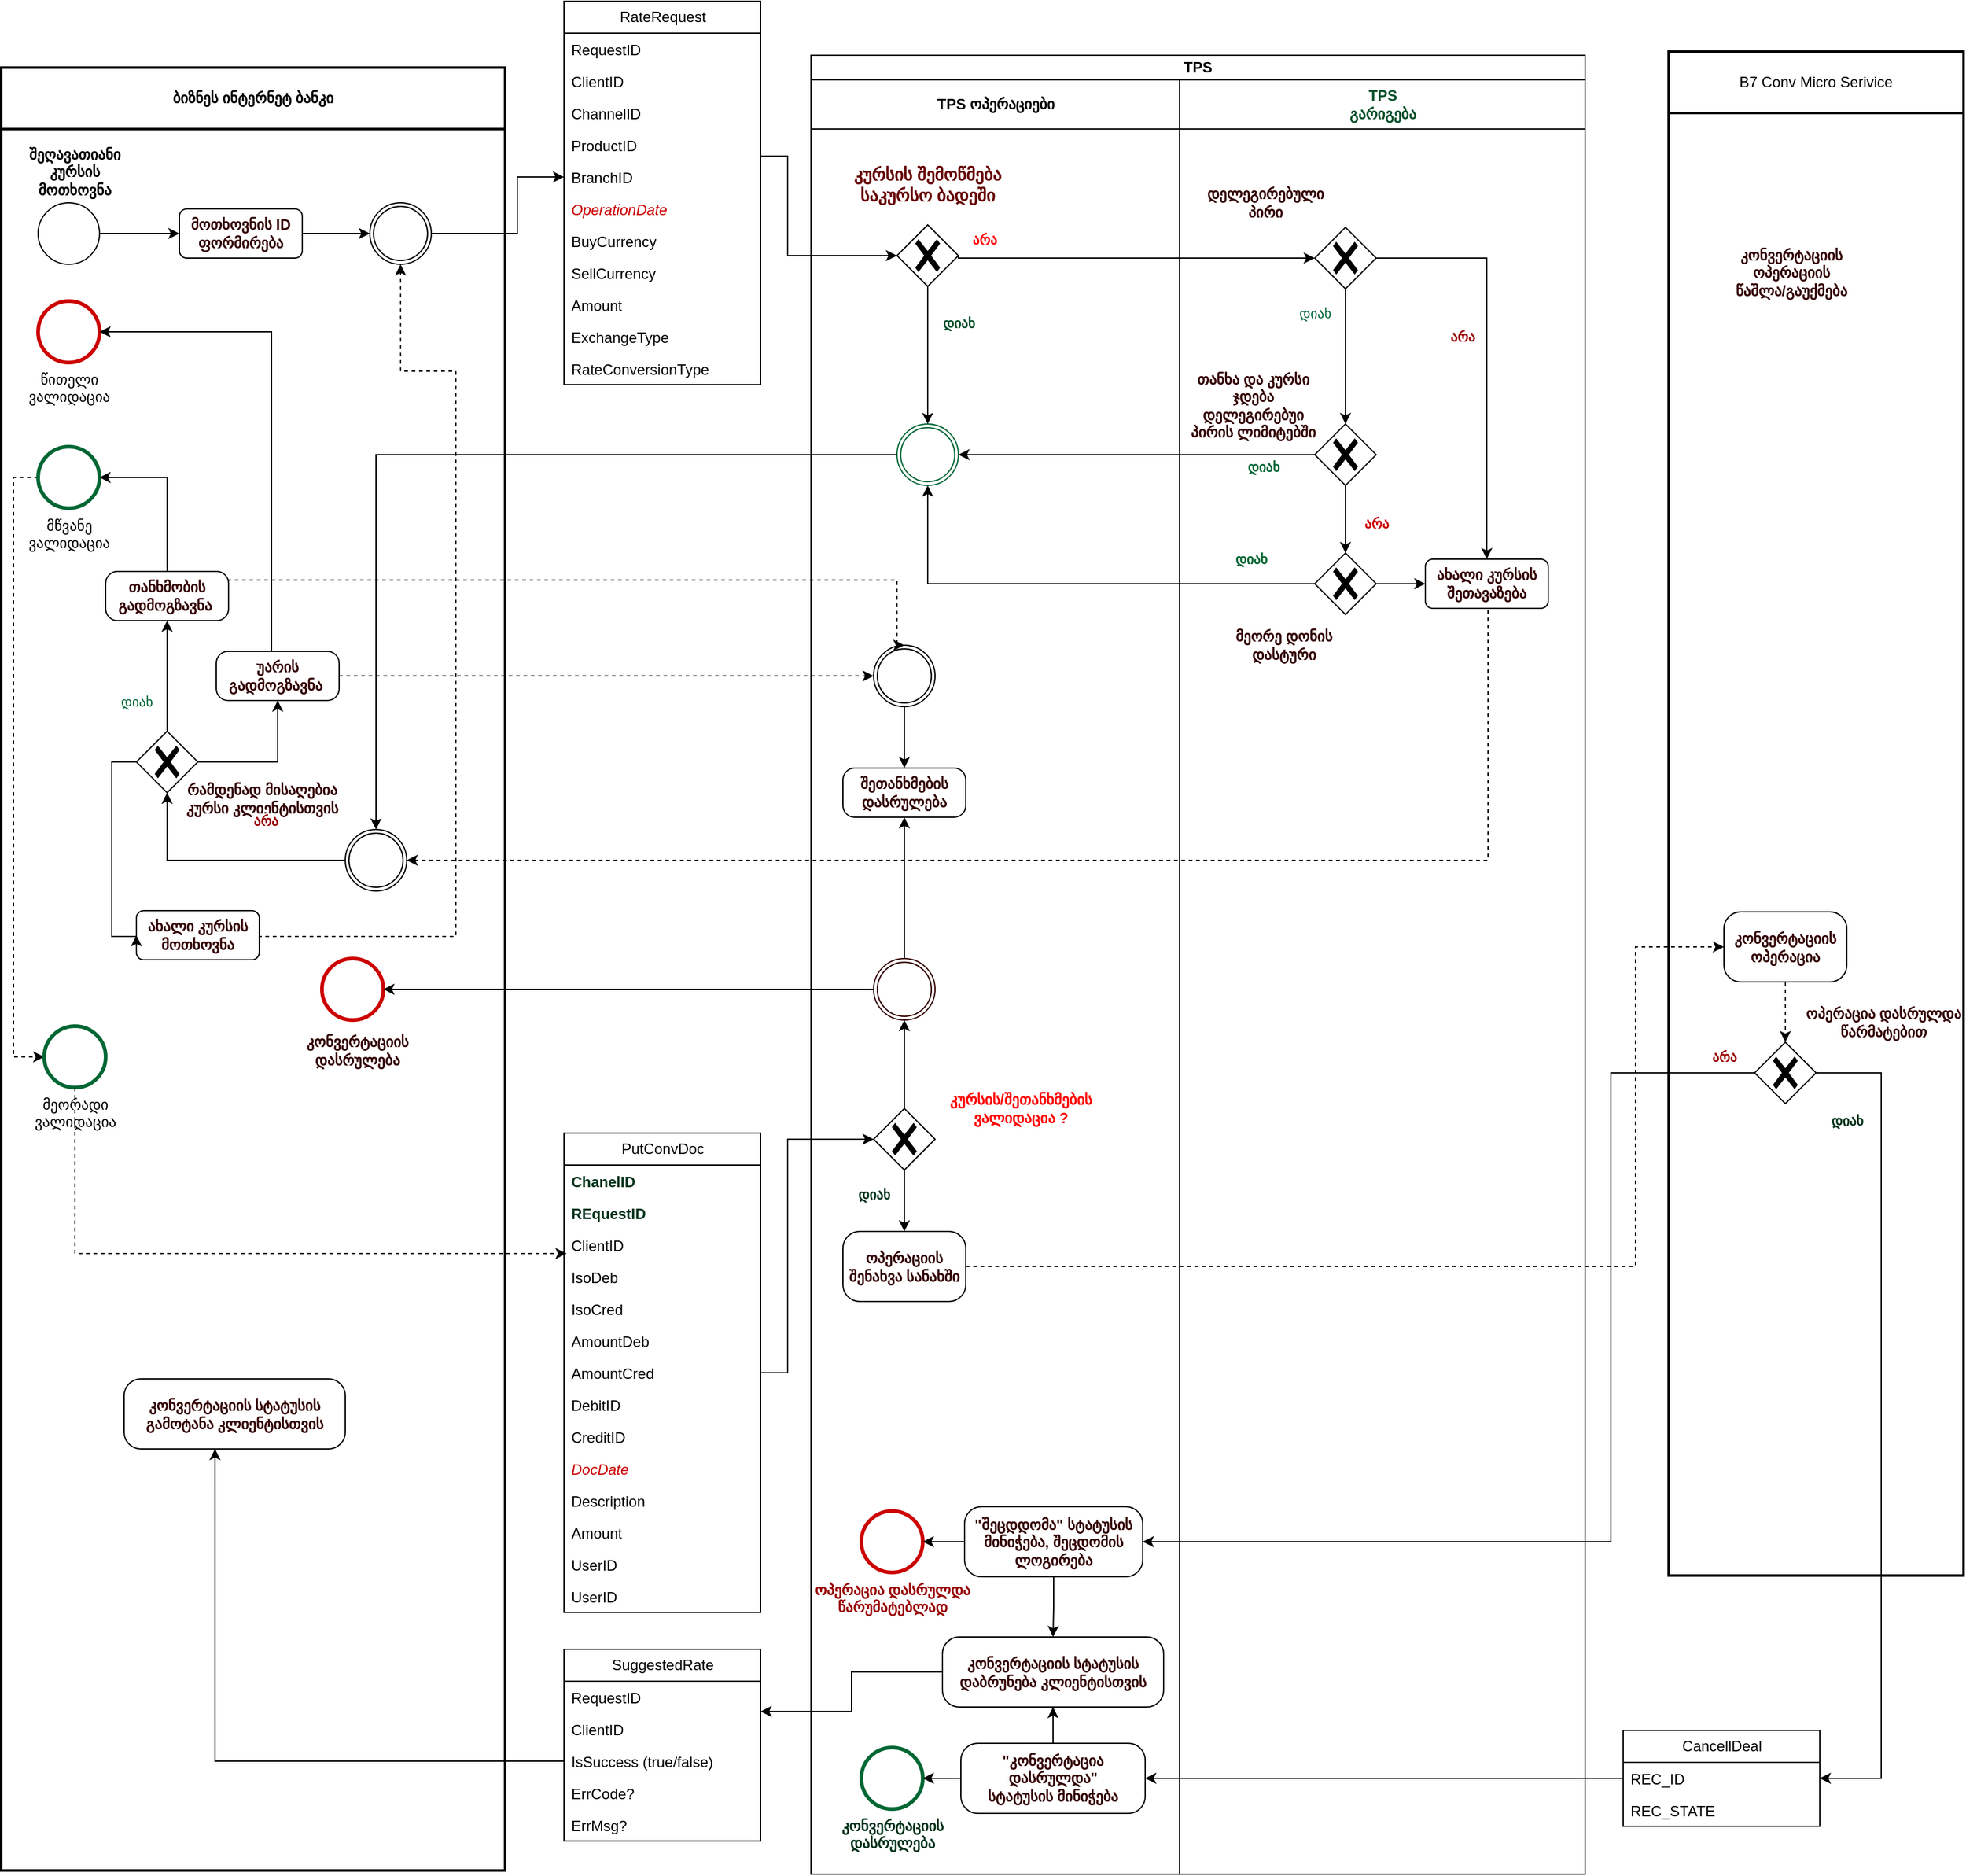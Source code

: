 <mxfile version="20.8.23" type="github" pages="4">
  <diagram id="WNIIqbhXH_JYyIdbcv7f" name="შეღავათიანიi კურსზე შეთანხმება">
    <mxGraphModel dx="1248" dy="569" grid="1" gridSize="10" guides="1" tooltips="1" connect="1" arrows="1" fold="1" page="1" pageScale="1" pageWidth="2336" pageHeight="1654" math="0" shadow="0">
      <root>
        <mxCell id="0" />
        <mxCell id="1" parent="0" />
        <mxCell id="fLT7ioBLnvyj1-0Y534x-1" value="&lt;b&gt;ბიზნეს ინტერნეტ ბანკი&lt;/b&gt;" style="swimlane;html=1;startSize=50;fontStyle=0;collapsible=0;horizontal=1;swimlaneLine=1;strokeWidth=2;swimlaneFillColor=#ffffff;whiteSpace=wrap;" parent="1" vertex="1">
          <mxGeometry x="20" y="93" width="410" height="1467" as="geometry" />
        </mxCell>
        <mxCell id="fLT7ioBLnvyj1-0Y534x-7" value="წითელი&lt;br&gt;ვალიდაცია" style="points=[[0.145,0.145,0],[0.5,0,0],[0.855,0.145,0],[1,0.5,0],[0.855,0.855,0],[0.5,1,0],[0.145,0.855,0],[0,0.5,0]];shape=mxgraph.bpmn.event;html=1;verticalLabelPosition=bottom;labelBackgroundColor=#ffffff;verticalAlign=top;align=center;perimeter=ellipsePerimeter;outlineConnect=0;aspect=fixed;outline=end;symbol=terminate2;strokeColor=#CC0000;" parent="fLT7ioBLnvyj1-0Y534x-1" vertex="1">
          <mxGeometry x="30" y="190" width="50" height="50" as="geometry" />
        </mxCell>
        <mxCell id="wgrzdKiIrD9vjS3h5TYz-2" style="edgeStyle=orthogonalEdgeStyle;rounded=0;orthogonalLoop=1;jettySize=auto;html=1;entryX=0;entryY=0.5;entryDx=0;entryDy=0;entryPerimeter=0;dashed=1;fontColor=#00331A;" edge="1" parent="fLT7ioBLnvyj1-0Y534x-1" source="fLT7ioBLnvyj1-0Y534x-8" target="wgrzdKiIrD9vjS3h5TYz-1">
          <mxGeometry relative="1" as="geometry">
            <Array as="points">
              <mxPoint x="10" y="334" />
              <mxPoint x="10" y="805" />
            </Array>
          </mxGeometry>
        </mxCell>
        <mxCell id="fLT7ioBLnvyj1-0Y534x-8" value="მწვანე&lt;br&gt;ვალიდაცია" style="points=[[0.145,0.145,0],[0.5,0,0],[0.855,0.145,0],[1,0.5,0],[0.855,0.855,0],[0.5,1,0],[0.145,0.855,0],[0,0.5,0]];shape=mxgraph.bpmn.event;html=1;verticalLabelPosition=bottom;labelBackgroundColor=#ffffff;verticalAlign=top;align=center;perimeter=ellipsePerimeter;outlineConnect=0;aspect=fixed;outline=end;symbol=terminate2;fontColor=#000000;strokeColor=#006633;" parent="fLT7ioBLnvyj1-0Y534x-1" vertex="1">
          <mxGeometry x="30" y="308.5" width="50" height="50" as="geometry" />
        </mxCell>
        <mxCell id="fLT7ioBLnvyj1-0Y534x-12" value="" style="points=[[0.25,0.25,0],[0.5,0,0],[0.75,0.25,0],[1,0.5,0],[0.75,0.75,0],[0.5,1,0],[0.25,0.75,0],[0,0.5,0]];shape=mxgraph.bpmn.gateway2;html=1;verticalLabelPosition=bottom;labelBackgroundColor=#ffffff;verticalAlign=top;align=center;perimeter=rhombusPerimeter;outlineConnect=0;outline=none;symbol=none;gwType=exclusive;fontColor=#006633;" parent="fLT7ioBLnvyj1-0Y534x-1" vertex="1">
          <mxGeometry x="110" y="540" width="50" height="50" as="geometry" />
        </mxCell>
        <mxCell id="fLT7ioBLnvyj1-0Y534x-13" style="edgeStyle=orthogonalEdgeStyle;rounded=0;orthogonalLoop=1;jettySize=auto;html=1;fontColor=#006633;exitX=0.5;exitY=0;exitDx=0;exitDy=0;exitPerimeter=0;entryX=0.5;entryY=1;entryDx=0;entryDy=0;" parent="fLT7ioBLnvyj1-0Y534x-1" source="fLT7ioBLnvyj1-0Y534x-12" target="s3FwA-KahW7M2Cyu16Zl-2" edge="1">
          <mxGeometry relative="1" as="geometry">
            <mxPoint x="140" y="500" as="targetPoint" />
            <Array as="points">
              <mxPoint x="135" y="530" />
              <mxPoint x="135" y="530" />
            </Array>
          </mxGeometry>
        </mxCell>
        <mxCell id="fLT7ioBLnvyj1-0Y534x-14" value="დიახ" style="edgeLabel;html=1;align=center;verticalAlign=middle;resizable=0;points=[];fontColor=#006633;" parent="fLT7ioBLnvyj1-0Y534x-13" vertex="1" connectable="0">
          <mxGeometry x="-0.774" y="2" relative="1" as="geometry">
            <mxPoint x="-23" y="-14" as="offset" />
          </mxGeometry>
        </mxCell>
        <mxCell id="fLT7ioBLnvyj1-0Y534x-15" value="&lt;b&gt;ახალი კურსის&lt;br&gt;მოთხოვნა&lt;/b&gt;" style="rounded=1;whiteSpace=wrap;html=1;labelBackgroundColor=none;fontColor=#330000;" parent="fLT7ioBLnvyj1-0Y534x-1" vertex="1">
          <mxGeometry x="110" y="686" width="100" height="40" as="geometry" />
        </mxCell>
        <mxCell id="fLT7ioBLnvyj1-0Y534x-16" style="edgeStyle=orthogonalEdgeStyle;rounded=0;orthogonalLoop=1;jettySize=auto;html=1;fontColor=#990000;entryX=0;entryY=0.5;entryDx=0;entryDy=0;exitX=0;exitY=0.5;exitDx=0;exitDy=0;exitPerimeter=0;" parent="fLT7ioBLnvyj1-0Y534x-1" source="fLT7ioBLnvyj1-0Y534x-12" target="fLT7ioBLnvyj1-0Y534x-15" edge="1">
          <mxGeometry relative="1" as="geometry">
            <mxPoint x="40" y="710" as="targetPoint" />
            <Array as="points">
              <mxPoint x="90" y="565" />
              <mxPoint x="90" y="707" />
            </Array>
            <mxPoint x="70" y="610" as="sourcePoint" />
          </mxGeometry>
        </mxCell>
        <mxCell id="fLT7ioBLnvyj1-0Y534x-17" value="რამდენად მისაღებია&lt;br&gt;კურსი კლიენტისთვის" style="text;html=1;strokeColor=none;fillColor=none;align=center;verticalAlign=middle;whiteSpace=wrap;rounded=0;fontColor=#330000;fontStyle=1" parent="fLT7ioBLnvyj1-0Y534x-1" vertex="1">
          <mxGeometry x="145" y="580" width="135" height="30" as="geometry" />
        </mxCell>
        <mxCell id="fLT7ioBLnvyj1-0Y534x-10" style="edgeStyle=orthogonalEdgeStyle;rounded=0;orthogonalLoop=1;jettySize=auto;html=1;fontColor=#006633;exitX=1;exitY=0.5;exitDx=0;exitDy=0;exitPerimeter=0;entryX=0.5;entryY=1;entryDx=0;entryDy=0;" parent="fLT7ioBLnvyj1-0Y534x-1" source="fLT7ioBLnvyj1-0Y534x-12" target="i6vw84MvIE6cZ_uuGkVr-4" edge="1">
          <mxGeometry relative="1" as="geometry">
            <mxPoint x="130" y="640" as="sourcePoint" />
            <Array as="points">
              <mxPoint x="225" y="565" />
            </Array>
            <mxPoint x="185" y="510" as="targetPoint" />
          </mxGeometry>
        </mxCell>
        <mxCell id="fLT7ioBLnvyj1-0Y534x-11" value="&lt;b&gt;&lt;font color=&quot;#990000&quot;&gt;არა&lt;/font&gt;&lt;/b&gt;" style="edgeLabel;html=1;align=center;verticalAlign=middle;resizable=0;points=[];fontColor=#006633;" parent="fLT7ioBLnvyj1-0Y534x-10" vertex="1" connectable="0">
          <mxGeometry x="-0.407" y="1" relative="1" as="geometry">
            <mxPoint x="21" y="49" as="offset" />
          </mxGeometry>
        </mxCell>
        <mxCell id="Hcv9Upy-WteK5k7MVz1i-4" style="edgeStyle=orthogonalEdgeStyle;rounded=0;orthogonalLoop=1;jettySize=auto;html=1;fontSize=12;entryX=0;entryY=0.5;entryDx=0;entryDy=0;exitX=1;exitY=0.5;exitDx=0;exitDy=0;exitPerimeter=0;" parent="fLT7ioBLnvyj1-0Y534x-1" source="P6x5vUnbgCcCFajjRTt9-4" target="-HIJDZjHmONztv0HzG4I-1" edge="1">
          <mxGeometry relative="1" as="geometry">
            <mxPoint x="160" y="105" as="targetPoint" />
          </mxGeometry>
        </mxCell>
        <mxCell id="Hcv9Upy-WteK5k7MVz1i-5" value="" style="points=[[0.145,0.145,0],[0.5,0,0],[0.855,0.145,0],[1,0.5,0],[0.855,0.855,0],[0.5,1,0],[0.145,0.855,0],[0,0.5,0]];shape=mxgraph.bpmn.event;html=1;verticalLabelPosition=bottom;labelBackgroundColor=#ffffff;verticalAlign=top;align=center;perimeter=ellipsePerimeter;outlineConnect=0;aspect=fixed;outline=throwing;symbol=general;fontSize=12;" parent="fLT7ioBLnvyj1-0Y534x-1" vertex="1">
          <mxGeometry x="300" y="110" width="50" height="50" as="geometry" />
        </mxCell>
        <mxCell id="fLT7ioBLnvyj1-0Y534x-49" style="edgeStyle=orthogonalEdgeStyle;rounded=0;orthogonalLoop=1;jettySize=auto;html=1;fontColor=#990000;dashed=1;exitX=1;exitY=0.5;exitDx=0;exitDy=0;entryX=0.5;entryY=1;entryDx=0;entryDy=0;entryPerimeter=0;" parent="fLT7ioBLnvyj1-0Y534x-1" source="fLT7ioBLnvyj1-0Y534x-15" target="Hcv9Upy-WteK5k7MVz1i-5" edge="1">
          <mxGeometry relative="1" as="geometry">
            <Array as="points">
              <mxPoint x="210" y="707" />
              <mxPoint x="370" y="707" />
              <mxPoint x="370" y="247" />
              <mxPoint x="325" y="247" />
            </Array>
            <mxPoint x="250" y="470" as="targetPoint" />
          </mxGeometry>
        </mxCell>
        <mxCell id="-HIJDZjHmONztv0HzG4I-2" style="edgeStyle=orthogonalEdgeStyle;rounded=0;orthogonalLoop=1;jettySize=auto;html=1;entryX=0;entryY=0.5;entryDx=0;entryDy=0;entryPerimeter=0;" parent="fLT7ioBLnvyj1-0Y534x-1" source="-HIJDZjHmONztv0HzG4I-1" target="Hcv9Upy-WteK5k7MVz1i-5" edge="1">
          <mxGeometry relative="1" as="geometry" />
        </mxCell>
        <mxCell id="-HIJDZjHmONztv0HzG4I-1" value="&lt;b&gt;მოთხოვნის ID ფორმირება&lt;/b&gt;" style="rounded=1;whiteSpace=wrap;html=1;labelBackgroundColor=none;fontColor=#330000;" parent="fLT7ioBLnvyj1-0Y534x-1" vertex="1">
          <mxGeometry x="145" y="115" width="100" height="40" as="geometry" />
        </mxCell>
        <mxCell id="P6x5vUnbgCcCFajjRTt9-3" value="შეღავათიანი კურსის მოთხოვნა" style="text;html=1;strokeColor=none;fillColor=none;align=center;verticalAlign=middle;whiteSpace=wrap;rounded=0;fontStyle=1" parent="fLT7ioBLnvyj1-0Y534x-1" vertex="1">
          <mxGeometry x="10" y="60" width="100" height="50" as="geometry" />
        </mxCell>
        <mxCell id="P6x5vUnbgCcCFajjRTt9-4" value="" style="points=[[0.145,0.145,0],[0.5,0,0],[0.855,0.145,0],[1,0.5,0],[0.855,0.855,0],[0.5,1,0],[0.145,0.855,0],[0,0.5,0]];shape=mxgraph.bpmn.event;html=1;verticalLabelPosition=bottom;labelBackgroundColor=#ffffff;verticalAlign=top;align=center;perimeter=ellipsePerimeter;outlineConnect=0;aspect=fixed;outline=standard;symbol=general;" parent="fLT7ioBLnvyj1-0Y534x-1" vertex="1">
          <mxGeometry x="30" y="110" width="50" height="50" as="geometry" />
        </mxCell>
        <mxCell id="s3FwA-KahW7M2Cyu16Zl-3" style="edgeStyle=orthogonalEdgeStyle;rounded=0;orthogonalLoop=1;jettySize=auto;html=1;fontColor=#990000;entryX=1;entryY=0.5;entryDx=0;entryDy=0;entryPerimeter=0;exitX=0.5;exitY=0;exitDx=0;exitDy=0;" parent="fLT7ioBLnvyj1-0Y534x-1" source="s3FwA-KahW7M2Cyu16Zl-2" target="fLT7ioBLnvyj1-0Y534x-8" edge="1">
          <mxGeometry relative="1" as="geometry">
            <mxPoint x="80" y="400" as="targetPoint" />
            <Array as="points">
              <mxPoint x="135" y="334" />
            </Array>
          </mxGeometry>
        </mxCell>
        <mxCell id="s3FwA-KahW7M2Cyu16Zl-2" value="&lt;b&gt;თანხმობის გადმოგზავნა&amp;nbsp;&lt;/b&gt;" style="rounded=1;whiteSpace=wrap;html=1;labelBackgroundColor=none;fontColor=#330000;arcSize=24;" parent="fLT7ioBLnvyj1-0Y534x-1" vertex="1">
          <mxGeometry x="85" y="410" width="100" height="40" as="geometry" />
        </mxCell>
        <mxCell id="s3FwA-KahW7M2Cyu16Zl-7" style="edgeStyle=orthogonalEdgeStyle;rounded=0;orthogonalLoop=1;jettySize=auto;html=1;fontColor=#990000;entryX=0.5;entryY=1;entryDx=0;entryDy=0;entryPerimeter=0;" parent="fLT7ioBLnvyj1-0Y534x-1" source="s3FwA-KahW7M2Cyu16Zl-6" target="fLT7ioBLnvyj1-0Y534x-12" edge="1">
          <mxGeometry relative="1" as="geometry">
            <mxPoint x="100" y="590" as="targetPoint" />
          </mxGeometry>
        </mxCell>
        <mxCell id="s3FwA-KahW7M2Cyu16Zl-6" value="" style="points=[[0.145,0.145,0],[0.5,0,0],[0.855,0.145,0],[1,0.5,0],[0.855,0.855,0],[0.5,1,0],[0.145,0.855,0],[0,0.5,0]];shape=mxgraph.bpmn.event;html=1;verticalLabelPosition=bottom;labelBackgroundColor=#ffffff;verticalAlign=top;align=center;perimeter=ellipsePerimeter;outlineConnect=0;aspect=fixed;outline=throwing;symbol=general;fontSize=12;" parent="fLT7ioBLnvyj1-0Y534x-1" vertex="1">
          <mxGeometry x="280" y="620" width="50" height="50" as="geometry" />
        </mxCell>
        <mxCell id="i6vw84MvIE6cZ_uuGkVr-6" style="edgeStyle=orthogonalEdgeStyle;rounded=0;orthogonalLoop=1;jettySize=auto;html=1;entryX=1;entryY=0.5;entryDx=0;entryDy=0;entryPerimeter=0;" parent="fLT7ioBLnvyj1-0Y534x-1" source="i6vw84MvIE6cZ_uuGkVr-4" target="fLT7ioBLnvyj1-0Y534x-7" edge="1">
          <mxGeometry relative="1" as="geometry">
            <Array as="points">
              <mxPoint x="220" y="215" />
            </Array>
          </mxGeometry>
        </mxCell>
        <mxCell id="i6vw84MvIE6cZ_uuGkVr-4" value="&lt;b&gt;უარის გადმოგზავნა&amp;nbsp;&lt;/b&gt;" style="rounded=1;whiteSpace=wrap;html=1;labelBackgroundColor=none;fontColor=#330000;arcSize=24;" parent="fLT7ioBLnvyj1-0Y534x-1" vertex="1">
          <mxGeometry x="175" y="475" width="100" height="40" as="geometry" />
        </mxCell>
        <mxCell id="wgrzdKiIrD9vjS3h5TYz-1" value="მეორადი&lt;br&gt;ვალიდაცია" style="points=[[0.145,0.145,0],[0.5,0,0],[0.855,0.145,0],[1,0.5,0],[0.855,0.855,0],[0.5,1,0],[0.145,0.855,0],[0,0.5,0]];shape=mxgraph.bpmn.event;html=1;verticalLabelPosition=bottom;labelBackgroundColor=#ffffff;verticalAlign=top;align=center;perimeter=ellipsePerimeter;outlineConnect=0;aspect=fixed;outline=end;symbol=terminate2;fontColor=#000000;strokeColor=#006633;" vertex="1" parent="fLT7ioBLnvyj1-0Y534x-1">
          <mxGeometry x="35" y="780" width="50" height="50" as="geometry" />
        </mxCell>
        <mxCell id="YmyUZKlzca6Rpvcst5-s-1" value="&lt;b&gt;კონვერტაციის სტატუსის&lt;br&gt;გამოტანა კლიენტისთვის&lt;br&gt;&lt;/b&gt;" style="rounded=1;whiteSpace=wrap;html=1;labelBackgroundColor=none;fontColor=#330000;arcSize=24;" vertex="1" parent="fLT7ioBLnvyj1-0Y534x-1">
          <mxGeometry x="100" y="1067" width="180" height="57" as="geometry" />
        </mxCell>
        <mxCell id="J8d5nUEE7joJsjUSXk7n-1" value="" style="points=[[0.145,0.145,0],[0.5,0,0],[0.855,0.145,0],[1,0.5,0],[0.855,0.855,0],[0.5,1,0],[0.145,0.855,0],[0,0.5,0]];shape=mxgraph.bpmn.event;html=1;verticalLabelPosition=bottom;labelBackgroundColor=#ffffff;verticalAlign=top;align=center;perimeter=ellipsePerimeter;outlineConnect=0;aspect=fixed;outline=end;symbol=terminate2;strokeColor=#CC0000;" vertex="1" parent="fLT7ioBLnvyj1-0Y534x-1">
          <mxGeometry x="261" y="725" width="50" height="50" as="geometry" />
        </mxCell>
        <mxCell id="J8d5nUEE7joJsjUSXk7n-2" value="&lt;font color=&quot;#330000&quot;&gt;კონვერტაციის&lt;br&gt;დასრულება&lt;br&gt;&lt;/font&gt;" style="text;html=1;strokeColor=none;fillColor=none;align=center;verticalAlign=middle;whiteSpace=wrap;rounded=0;fontColor=#CC0000;fontStyle=1" vertex="1" parent="fLT7ioBLnvyj1-0Y534x-1">
          <mxGeometry x="245" y="780" width="90" height="40" as="geometry" />
        </mxCell>
        <mxCell id="fLT7ioBLnvyj1-0Y534x-50" value="TPS" style="swimlane;html=1;childLayout=stackLayout;resizeParent=1;resizeParentMax=0;startSize=20;whiteSpace=wrap;" parent="1" vertex="1">
          <mxGeometry x="679" y="83" width="630" height="1480" as="geometry" />
        </mxCell>
        <mxCell id="fLT7ioBLnvyj1-0Y534x-22" style="edgeStyle=orthogonalEdgeStyle;rounded=0;orthogonalLoop=1;jettySize=auto;html=1;entryX=0;entryY=0.5;entryDx=0;entryDy=0;entryPerimeter=0;fontColor=#004F28;exitX=1;exitY=0.5;exitDx=0;exitDy=0;exitPerimeter=0;" parent="fLT7ioBLnvyj1-0Y534x-50" source="fLT7ioBLnvyj1-0Y534x-20" target="fLT7ioBLnvyj1-0Y534x-26" edge="1">
          <mxGeometry relative="1" as="geometry">
            <Array as="points">
              <mxPoint x="260" y="165" />
              <mxPoint x="260" y="165" />
            </Array>
          </mxGeometry>
        </mxCell>
        <mxCell id="fLT7ioBLnvyj1-0Y534x-23" value="&lt;b&gt;&lt;font color=&quot;#ff0000&quot;&gt;არა&lt;/font&gt;&lt;/b&gt;" style="edgeLabel;html=1;align=center;verticalAlign=middle;resizable=0;points=[];fontColor=#000000;" parent="fLT7ioBLnvyj1-0Y534x-22" vertex="1" connectable="0">
          <mxGeometry x="-0.846" y="2" relative="1" as="geometry">
            <mxPoint y="-13" as="offset" />
          </mxGeometry>
        </mxCell>
        <mxCell id="fLT7ioBLnvyj1-0Y534x-46" style="edgeStyle=orthogonalEdgeStyle;rounded=0;orthogonalLoop=1;jettySize=auto;html=1;fontColor=#006633;entryX=0.5;entryY=1;entryDx=0;entryDy=0;entryPerimeter=0;exitX=0;exitY=0.5;exitDx=0;exitDy=0;exitPerimeter=0;" parent="fLT7ioBLnvyj1-0Y534x-50" source="fLT7ioBLnvyj1-0Y534x-32" target="fLT7ioBLnvyj1-0Y534x-6" edge="1">
          <mxGeometry relative="1" as="geometry">
            <mxPoint x="-220" y="435" as="targetPoint" />
            <Array as="points">
              <mxPoint x="95" y="430" />
            </Array>
          </mxGeometry>
        </mxCell>
        <mxCell id="fLT7ioBLnvyj1-0Y534x-47" value="დიახ" style="edgeLabel;html=1;align=center;verticalAlign=middle;resizable=0;points=[];fontColor=#006633;fontStyle=1" parent="fLT7ioBLnvyj1-0Y534x-46" vertex="1" connectable="0">
          <mxGeometry x="-0.791" y="-1" relative="1" as="geometry">
            <mxPoint x="-11" y="-19" as="offset" />
          </mxGeometry>
        </mxCell>
        <mxCell id="P6x5vUnbgCcCFajjRTt9-6" style="edgeStyle=orthogonalEdgeStyle;rounded=0;orthogonalLoop=1;jettySize=auto;html=1;entryX=1;entryY=0.5;entryDx=0;entryDy=0;entryPerimeter=0;exitX=0;exitY=0.5;exitDx=0;exitDy=0;exitPerimeter=0;" parent="fLT7ioBLnvyj1-0Y534x-50" source="fLT7ioBLnvyj1-0Y534x-28" target="fLT7ioBLnvyj1-0Y534x-6" edge="1">
          <mxGeometry relative="1" as="geometry">
            <Array as="points">
              <mxPoint x="200" y="325" />
              <mxPoint x="200" y="325" />
            </Array>
          </mxGeometry>
        </mxCell>
        <mxCell id="P6x5vUnbgCcCFajjRTt9-7" value="დიახ" style="edgeLabel;html=1;align=center;verticalAlign=middle;resizable=0;points=[];fontColor=#006633;fontStyle=1" parent="P6x5vUnbgCcCFajjRTt9-6" vertex="1" connectable="0">
          <mxGeometry x="-0.816" relative="1" as="geometry">
            <mxPoint x="-16" y="10" as="offset" />
          </mxGeometry>
        </mxCell>
        <mxCell id="fLT7ioBLnvyj1-0Y534x-51" value="TPS ოპერაციები" style="swimlane;html=1;startSize=40;" parent="fLT7ioBLnvyj1-0Y534x-50" vertex="1">
          <mxGeometry y="20" width="300" height="1460" as="geometry" />
        </mxCell>
        <mxCell id="fLT7ioBLnvyj1-0Y534x-20" value="" style="points=[[0.25,0.25,0],[0.5,0,0],[0.75,0.25,0],[1,0.5,0],[0.75,0.75,0],[0.5,1,0],[0.25,0.75,0],[0,0.5,0]];shape=mxgraph.bpmn.gateway2;html=1;verticalLabelPosition=bottom;labelBackgroundColor=#ffffff;verticalAlign=top;align=center;perimeter=rhombusPerimeter;outlineConnect=0;outline=none;symbol=none;gwType=exclusive;" parent="fLT7ioBLnvyj1-0Y534x-51" vertex="1">
          <mxGeometry x="70" y="118" width="50" height="50" as="geometry" />
        </mxCell>
        <mxCell id="fLT7ioBLnvyj1-0Y534x-6" value="" style="points=[[0.145,0.145,0],[0.5,0,0],[0.855,0.145,0],[1,0.5,0],[0.855,0.855,0],[0.5,1,0],[0.145,0.855,0],[0,0.5,0]];shape=mxgraph.bpmn.event;html=1;verticalLabelPosition=bottom;labelBackgroundColor=#ffffff;verticalAlign=top;align=center;perimeter=ellipsePerimeter;outlineConnect=0;aspect=fixed;outline=throwing;symbol=general;strokeColor=#006633;" parent="fLT7ioBLnvyj1-0Y534x-51" vertex="1">
          <mxGeometry x="70" y="280" width="50" height="50" as="geometry" />
        </mxCell>
        <mxCell id="fLT7ioBLnvyj1-0Y534x-37" style="edgeStyle=orthogonalEdgeStyle;rounded=0;orthogonalLoop=1;jettySize=auto;html=1;fontStyle=0;exitX=0.5;exitY=1;exitDx=0;exitDy=0;exitPerimeter=0;entryX=0.5;entryY=0;entryDx=0;entryDy=0;entryPerimeter=0;" parent="fLT7ioBLnvyj1-0Y534x-51" source="fLT7ioBLnvyj1-0Y534x-20" target="fLT7ioBLnvyj1-0Y534x-6" edge="1">
          <mxGeometry relative="1" as="geometry">
            <Array as="points">
              <mxPoint x="95" y="220" />
              <mxPoint x="95" y="220" />
            </Array>
            <mxPoint x="100" y="250" as="targetPoint" />
          </mxGeometry>
        </mxCell>
        <mxCell id="fLT7ioBLnvyj1-0Y534x-38" value="&lt;b&gt;&lt;font color=&quot;#004f28&quot;&gt;დიახ&lt;/font&gt;&lt;/b&gt;" style="edgeLabel;html=1;align=center;verticalAlign=middle;resizable=0;points=[];" parent="fLT7ioBLnvyj1-0Y534x-37" vertex="1" connectable="0">
          <mxGeometry x="-0.933" y="-1" relative="1" as="geometry">
            <mxPoint x="26" y="26" as="offset" />
          </mxGeometry>
        </mxCell>
        <mxCell id="Jola7J--m7OuoFBo68dx-1" value="&lt;font style=&quot;font-size: 14px;&quot;&gt;კურსის შემოწმება საკურსო ბადეში&lt;/font&gt;" style="text;html=1;strokeColor=none;fillColor=none;align=center;verticalAlign=middle;whiteSpace=wrap;rounded=0;fontStyle=1;fontColor=#660000;" parent="fLT7ioBLnvyj1-0Y534x-51" vertex="1">
          <mxGeometry x="5" y="80" width="180" height="10" as="geometry" />
        </mxCell>
        <mxCell id="s3FwA-KahW7M2Cyu16Zl-4" value="&lt;b&gt;შეთანხმების დასრულება&lt;/b&gt;" style="rounded=1;whiteSpace=wrap;html=1;labelBackgroundColor=none;fontColor=#330000;arcSize=24;" parent="fLT7ioBLnvyj1-0Y534x-51" vertex="1">
          <mxGeometry x="26" y="560" width="100" height="40" as="geometry" />
        </mxCell>
        <mxCell id="i6vw84MvIE6cZ_uuGkVr-8" style="edgeStyle=orthogonalEdgeStyle;rounded=0;orthogonalLoop=1;jettySize=auto;html=1;entryX=0.5;entryY=0;entryDx=0;entryDy=0;" parent="fLT7ioBLnvyj1-0Y534x-51" source="i6vw84MvIE6cZ_uuGkVr-1" target="s3FwA-KahW7M2Cyu16Zl-4" edge="1">
          <mxGeometry relative="1" as="geometry" />
        </mxCell>
        <mxCell id="i6vw84MvIE6cZ_uuGkVr-1" value="" style="points=[[0.145,0.145,0],[0.5,0,0],[0.855,0.145,0],[1,0.5,0],[0.855,0.855,0],[0.5,1,0],[0.145,0.855,0],[0,0.5,0]];shape=mxgraph.bpmn.event;html=1;verticalLabelPosition=bottom;labelBackgroundColor=#ffffff;verticalAlign=top;align=center;perimeter=ellipsePerimeter;outlineConnect=0;aspect=fixed;outline=throwing;symbol=general;fontSize=12;" parent="fLT7ioBLnvyj1-0Y534x-51" vertex="1">
          <mxGeometry x="51" y="460" width="50" height="50" as="geometry" />
        </mxCell>
        <mxCell id="MgHTqpIES2QwTMgKt48E-2" value="დიახ" style="edgeStyle=orthogonalEdgeStyle;rounded=0;orthogonalLoop=1;jettySize=auto;html=1;entryX=0.5;entryY=0;entryDx=0;entryDy=0;fontColor=#00331A;fontStyle=1" edge="1" parent="fLT7ioBLnvyj1-0Y534x-51" source="MK6TNZNdbwESV53QIcV7-1" target="MgHTqpIES2QwTMgKt48E-1">
          <mxGeometry x="-0.2" y="-25" relative="1" as="geometry">
            <mxPoint as="offset" />
          </mxGeometry>
        </mxCell>
        <mxCell id="WG0Nk7zhZF4uECSPquha-3" style="edgeStyle=orthogonalEdgeStyle;rounded=0;orthogonalLoop=1;jettySize=auto;html=1;entryX=0.5;entryY=1;entryDx=0;entryDy=0;entryPerimeter=0;fontColor=#990000;startArrow=none;startFill=0;endArrow=classic;endFill=1;" edge="1" parent="fLT7ioBLnvyj1-0Y534x-51" source="MK6TNZNdbwESV53QIcV7-1" target="WG0Nk7zhZF4uECSPquha-1">
          <mxGeometry relative="1" as="geometry" />
        </mxCell>
        <mxCell id="MK6TNZNdbwESV53QIcV7-1" value="" style="points=[[0.25,0.25,0],[0.5,0,0],[0.75,0.25,0],[1,0.5,0],[0.75,0.75,0],[0.5,1,0],[0.25,0.75,0],[0,0.5,0]];shape=mxgraph.bpmn.gateway2;html=1;verticalLabelPosition=bottom;labelBackgroundColor=#ffffff;verticalAlign=top;align=center;perimeter=rhombusPerimeter;outlineConnect=0;outline=none;symbol=none;gwType=exclusive;fontColor=#CC0000;" vertex="1" parent="fLT7ioBLnvyj1-0Y534x-51">
          <mxGeometry x="51" y="837" width="50" height="50" as="geometry" />
        </mxCell>
        <mxCell id="MgHTqpIES2QwTMgKt48E-1" value="&lt;b&gt;ოპერაციის შენახვა სანახში&lt;/b&gt;" style="rounded=1;whiteSpace=wrap;html=1;labelBackgroundColor=none;fontColor=#330000;arcSize=24;" vertex="1" parent="fLT7ioBLnvyj1-0Y534x-51">
          <mxGeometry x="26" y="937" width="100" height="57" as="geometry" />
        </mxCell>
        <mxCell id="9AKpTbfpdTbBi2DSdWUn-1" value="&lt;b&gt;&lt;font color=&quot;#990000&quot;&gt;ოპერაცია დასრულდა&lt;br&gt;წარუმატებლად&lt;/font&gt;&lt;/b&gt;" style="points=[[0.145,0.145,0],[0.5,0,0],[0.855,0.145,0],[1,0.5,0],[0.855,0.855,0],[0.5,1,0],[0.145,0.855,0],[0,0.5,0]];shape=mxgraph.bpmn.event;html=1;verticalLabelPosition=bottom;labelBackgroundColor=#ffffff;verticalAlign=top;align=center;perimeter=ellipsePerimeter;outlineConnect=0;aspect=fixed;outline=end;symbol=terminate2;strokeColor=#CC0000;" vertex="1" parent="fLT7ioBLnvyj1-0Y534x-51">
          <mxGeometry x="41" y="1164.5" width="50" height="50" as="geometry" />
        </mxCell>
        <mxCell id="lTCgvMJESjqv8YX7jO3L-9" style="edgeStyle=orthogonalEdgeStyle;rounded=0;orthogonalLoop=1;jettySize=auto;html=1;entryX=1;entryY=0.5;entryDx=0;entryDy=0;entryPerimeter=0;fontColor=#990000;" edge="1" parent="fLT7ioBLnvyj1-0Y534x-51" source="9AKpTbfpdTbBi2DSdWUn-2" target="9AKpTbfpdTbBi2DSdWUn-1">
          <mxGeometry relative="1" as="geometry" />
        </mxCell>
        <mxCell id="bqKiwn8vnEHUwO_ToLXo-2" style="edgeStyle=orthogonalEdgeStyle;rounded=0;orthogonalLoop=1;jettySize=auto;html=1;entryX=0.5;entryY=0;entryDx=0;entryDy=0;fontColor=#990000;" edge="1" parent="fLT7ioBLnvyj1-0Y534x-51" source="9AKpTbfpdTbBi2DSdWUn-2" target="bqKiwn8vnEHUwO_ToLXo-1">
          <mxGeometry relative="1" as="geometry" />
        </mxCell>
        <mxCell id="9AKpTbfpdTbBi2DSdWUn-2" value="&lt;b&gt;&quot;შეცდდომა&quot; სტატუსის&lt;br&gt;მინიჭება, შეცდომის ლოგირება&lt;br&gt;&lt;/b&gt;" style="rounded=1;whiteSpace=wrap;html=1;labelBackgroundColor=none;fontColor=#330000;arcSize=24;" vertex="1" parent="fLT7ioBLnvyj1-0Y534x-51">
          <mxGeometry x="125" y="1161" width="145" height="57" as="geometry" />
        </mxCell>
        <mxCell id="9AKpTbfpdTbBi2DSdWUn-3" value="&lt;b&gt;&lt;font color=&quot;#00331a&quot;&gt;კონვერტაციის&lt;br&gt;დასრულება&lt;/font&gt;&lt;/b&gt;" style="points=[[0.145,0.145,0],[0.5,0,0],[0.855,0.145,0],[1,0.5,0],[0.855,0.855,0],[0.5,1,0],[0.145,0.855,0],[0,0.5,0]];shape=mxgraph.bpmn.event;html=1;verticalLabelPosition=bottom;labelBackgroundColor=#ffffff;verticalAlign=top;align=center;perimeter=ellipsePerimeter;outlineConnect=0;aspect=fixed;outline=end;symbol=terminate2;fontColor=#000000;strokeColor=#006633;" vertex="1" parent="fLT7ioBLnvyj1-0Y534x-51">
          <mxGeometry x="41" y="1357" width="50" height="50" as="geometry" />
        </mxCell>
        <mxCell id="lTCgvMJESjqv8YX7jO3L-10" style="edgeStyle=orthogonalEdgeStyle;rounded=0;orthogonalLoop=1;jettySize=auto;html=1;entryX=1;entryY=0.5;entryDx=0;entryDy=0;entryPerimeter=0;fontColor=#990000;" edge="1" parent="fLT7ioBLnvyj1-0Y534x-51" source="9AKpTbfpdTbBi2DSdWUn-4" target="9AKpTbfpdTbBi2DSdWUn-3">
          <mxGeometry relative="1" as="geometry" />
        </mxCell>
        <mxCell id="9AKpTbfpdTbBi2DSdWUn-4" value="&lt;b&gt;&quot;კონვერტაცია დასრულდა&quot;&lt;br&gt;სტატუსის მინიჭება&lt;br&gt;&lt;/b&gt;" style="rounded=1;whiteSpace=wrap;html=1;labelBackgroundColor=none;fontColor=#330000;arcSize=24;" vertex="1" parent="fLT7ioBLnvyj1-0Y534x-51">
          <mxGeometry x="122" y="1353.5" width="150" height="57" as="geometry" />
        </mxCell>
        <mxCell id="bqKiwn8vnEHUwO_ToLXo-3" style="edgeStyle=orthogonalEdgeStyle;rounded=0;orthogonalLoop=1;jettySize=auto;html=1;fontColor=#990000;startArrow=classic;startFill=1;endArrow=none;endFill=0;" edge="1" parent="fLT7ioBLnvyj1-0Y534x-51" source="bqKiwn8vnEHUwO_ToLXo-1" target="9AKpTbfpdTbBi2DSdWUn-4">
          <mxGeometry relative="1" as="geometry" />
        </mxCell>
        <mxCell id="bqKiwn8vnEHUwO_ToLXo-1" value="&lt;b&gt;კონვერტაციის სტატუსის&lt;br&gt;დაბრუნება კლიენტისთვის&lt;br&gt;&lt;/b&gt;" style="rounded=1;whiteSpace=wrap;html=1;labelBackgroundColor=none;fontColor=#330000;arcSize=24;" vertex="1" parent="fLT7ioBLnvyj1-0Y534x-51">
          <mxGeometry x="107" y="1267" width="180" height="57" as="geometry" />
        </mxCell>
        <mxCell id="VFoSY6ossRGt1PPAX8jh-1" value="&lt;font&gt;კურსის/შეთანხმების&lt;br&gt;ვალიდაცია ?&lt;br&gt;&lt;/font&gt;" style="text;html=1;strokeColor=none;fillColor=none;align=center;verticalAlign=middle;whiteSpace=wrap;rounded=0;fontColor=#FF0000;fontStyle=1" vertex="1" parent="fLT7ioBLnvyj1-0Y534x-51">
          <mxGeometry x="101" y="817" width="140" height="40" as="geometry" />
        </mxCell>
        <mxCell id="WG0Nk7zhZF4uECSPquha-2" style="edgeStyle=orthogonalEdgeStyle;rounded=0;orthogonalLoop=1;jettySize=auto;html=1;entryX=0.5;entryY=1;entryDx=0;entryDy=0;fontColor=#990000;startArrow=none;startFill=0;endArrow=classic;endFill=1;" edge="1" parent="fLT7ioBLnvyj1-0Y534x-51" source="WG0Nk7zhZF4uECSPquha-1" target="s3FwA-KahW7M2Cyu16Zl-4">
          <mxGeometry relative="1" as="geometry" />
        </mxCell>
        <mxCell id="WG0Nk7zhZF4uECSPquha-1" value="" style="points=[[0.145,0.145,0],[0.5,0,0],[0.855,0.145,0],[1,0.5,0],[0.855,0.855,0],[0.5,1,0],[0.145,0.855,0],[0,0.5,0]];shape=mxgraph.bpmn.event;html=1;verticalLabelPosition=bottom;labelBackgroundColor=#ffffff;verticalAlign=top;align=center;perimeter=ellipsePerimeter;outlineConnect=0;aspect=fixed;outline=throwing;symbol=general;strokeColor=#330000;" vertex="1" parent="fLT7ioBLnvyj1-0Y534x-51">
          <mxGeometry x="51" y="715" width="50" height="50" as="geometry" />
        </mxCell>
        <mxCell id="fLT7ioBLnvyj1-0Y534x-52" value="&lt;b style=&quot;border-color: var(--border-color); color: rgb(0, 79, 40);&quot;&gt;TPS&lt;br style=&quot;border-color: var(--border-color);&quot;&gt;გარიგება&lt;/b&gt;" style="swimlane;html=1;startSize=40;" parent="fLT7ioBLnvyj1-0Y534x-50" vertex="1">
          <mxGeometry x="300" y="20" width="330" height="1460" as="geometry" />
        </mxCell>
        <mxCell id="fLT7ioBLnvyj1-0Y534x-26" value="" style="points=[[0.25,0.25,0],[0.5,0,0],[0.75,0.25,0],[1,0.5,0],[0.75,0.75,0],[0.5,1,0],[0.25,0.75,0],[0,0.5,0]];shape=mxgraph.bpmn.gateway2;html=1;verticalLabelPosition=bottom;labelBackgroundColor=#ffffff;verticalAlign=top;align=center;perimeter=rhombusPerimeter;outlineConnect=0;outline=none;symbol=none;gwType=exclusive;" parent="fLT7ioBLnvyj1-0Y534x-52" vertex="1">
          <mxGeometry x="110" y="120" width="50" height="50" as="geometry" />
        </mxCell>
        <mxCell id="fLT7ioBLnvyj1-0Y534x-28" value="" style="points=[[0.25,0.25,0],[0.5,0,0],[0.75,0.25,0],[1,0.5,0],[0.75,0.75,0],[0.5,1,0],[0.25,0.75,0],[0,0.5,0]];shape=mxgraph.bpmn.gateway2;html=1;verticalLabelPosition=bottom;labelBackgroundColor=#ffffff;verticalAlign=top;align=center;perimeter=rhombusPerimeter;outlineConnect=0;outline=none;symbol=none;gwType=exclusive;fontColor=#CC0000;" parent="fLT7ioBLnvyj1-0Y534x-52" vertex="1">
          <mxGeometry x="110" y="280" width="50" height="50" as="geometry" />
        </mxCell>
        <mxCell id="fLT7ioBLnvyj1-0Y534x-31" value="არა" style="edgeStyle=orthogonalEdgeStyle;rounded=0;orthogonalLoop=1;jettySize=auto;html=1;fontColor=#CC0000;fontStyle=1;entryX=0.5;entryY=0;entryDx=0;entryDy=0;entryPerimeter=0;exitX=0.5;exitY=1;exitDx=0;exitDy=0;exitPerimeter=0;" parent="fLT7ioBLnvyj1-0Y534x-52" source="fLT7ioBLnvyj1-0Y534x-28" target="fLT7ioBLnvyj1-0Y534x-32" edge="1">
          <mxGeometry x="0.091" y="25" relative="1" as="geometry">
            <mxPoint x="375" y="329" as="targetPoint" />
            <mxPoint y="1" as="offset" />
          </mxGeometry>
        </mxCell>
        <mxCell id="fLT7ioBLnvyj1-0Y534x-29" value="&lt;font color=&quot;#330000&quot;&gt;თანხა და კურსი ჯდება&lt;br&gt;დელეგირებუი პირის ლიმიტებში&lt;br&gt;&lt;/font&gt;" style="text;html=1;strokeColor=none;fillColor=none;align=center;verticalAlign=middle;whiteSpace=wrap;rounded=0;fontColor=#CC0000;fontStyle=1" parent="fLT7ioBLnvyj1-0Y534x-52" vertex="1">
          <mxGeometry y="230" width="120" height="70" as="geometry" />
        </mxCell>
        <mxCell id="P6x5vUnbgCcCFajjRTt9-2" style="edgeStyle=orthogonalEdgeStyle;rounded=0;orthogonalLoop=1;jettySize=auto;html=1;entryX=0;entryY=0.5;entryDx=0;entryDy=0;" parent="fLT7ioBLnvyj1-0Y534x-52" source="fLT7ioBLnvyj1-0Y534x-32" target="fLT7ioBLnvyj1-0Y534x-34" edge="1">
          <mxGeometry relative="1" as="geometry" />
        </mxCell>
        <mxCell id="fLT7ioBLnvyj1-0Y534x-32" value="" style="points=[[0.25,0.25,0],[0.5,0,0],[0.75,0.25,0],[1,0.5,0],[0.75,0.75,0],[0.5,1,0],[0.25,0.75,0],[0,0.5,0]];shape=mxgraph.bpmn.gateway2;html=1;verticalLabelPosition=bottom;labelBackgroundColor=#ffffff;verticalAlign=top;align=center;perimeter=rhombusPerimeter;outlineConnect=0;outline=none;symbol=none;gwType=exclusive;fontColor=#006633;" parent="fLT7ioBLnvyj1-0Y534x-52" vertex="1">
          <mxGeometry x="110" y="385" width="50" height="50" as="geometry" />
        </mxCell>
        <mxCell id="fLT7ioBLnvyj1-0Y534x-34" value="&lt;b&gt;ახალი კურსის&lt;br&gt;შეთავაზება&lt;/b&gt;" style="rounded=1;whiteSpace=wrap;html=1;labelBackgroundColor=none;fontColor=#330000;" parent="fLT7ioBLnvyj1-0Y534x-52" vertex="1">
          <mxGeometry x="200" y="390" width="100" height="40" as="geometry" />
        </mxCell>
        <mxCell id="fLT7ioBLnvyj1-0Y534x-35" style="edgeStyle=orthogonalEdgeStyle;rounded=0;orthogonalLoop=1;jettySize=auto;html=1;fontColor=#330000;exitX=1;exitY=0.5;exitDx=0;exitDy=0;exitPerimeter=0;entryX=0.5;entryY=0;entryDx=0;entryDy=0;" parent="fLT7ioBLnvyj1-0Y534x-52" source="fLT7ioBLnvyj1-0Y534x-26" target="fLT7ioBLnvyj1-0Y534x-34" edge="1">
          <mxGeometry relative="1" as="geometry">
            <Array as="points">
              <mxPoint x="250" y="145" />
            </Array>
          </mxGeometry>
        </mxCell>
        <mxCell id="P6x5vUnbgCcCFajjRTt9-31" value="არა" style="edgeLabel;html=1;align=center;verticalAlign=middle;resizable=0;points=[];fontColor=#990000;fontStyle=1" parent="fLT7ioBLnvyj1-0Y534x-35" vertex="1" connectable="0">
          <mxGeometry x="-0.179" y="-3" relative="1" as="geometry">
            <mxPoint x="-17" y="16" as="offset" />
          </mxGeometry>
        </mxCell>
        <mxCell id="Jola7J--m7OuoFBo68dx-2" value="&lt;font color=&quot;#330000&quot;&gt;დელეგირებული&lt;br&gt;პირი&lt;br&gt;&lt;/font&gt;" style="text;html=1;strokeColor=none;fillColor=none;align=center;verticalAlign=middle;whiteSpace=wrap;rounded=0;fontColor=#CC0000;fontStyle=1" parent="fLT7ioBLnvyj1-0Y534x-52" vertex="1">
          <mxGeometry x="10" y="80" width="120" height="40" as="geometry" />
        </mxCell>
        <mxCell id="Jola7J--m7OuoFBo68dx-4" value="&lt;font color=&quot;#330000&quot;&gt;მეორე დონის&lt;br&gt;დასტური&lt;br&gt;&lt;/font&gt;" style="text;html=1;strokeColor=none;fillColor=none;align=center;verticalAlign=middle;whiteSpace=wrap;rounded=0;fontColor=#CC0000;fontStyle=1" parent="fLT7ioBLnvyj1-0Y534x-52" vertex="1">
          <mxGeometry x="40" y="440" width="90" height="40" as="geometry" />
        </mxCell>
        <mxCell id="fLT7ioBLnvyj1-0Y534x-42" style="edgeStyle=orthogonalEdgeStyle;rounded=0;orthogonalLoop=1;jettySize=auto;html=1;fontColor=#006633;entryX=0.5;entryY=0;entryDx=0;entryDy=0;entryPerimeter=0;exitX=0.5;exitY=1;exitDx=0;exitDy=0;exitPerimeter=0;" parent="fLT7ioBLnvyj1-0Y534x-52" source="fLT7ioBLnvyj1-0Y534x-26" target="fLT7ioBLnvyj1-0Y534x-28" edge="1">
          <mxGeometry relative="1" as="geometry">
            <mxPoint x="-500" y="290" as="targetPoint" />
            <Array as="points">
              <mxPoint x="135" y="220" />
              <mxPoint x="135" y="220" />
            </Array>
          </mxGeometry>
        </mxCell>
        <mxCell id="fLT7ioBLnvyj1-0Y534x-43" value="დიახ" style="edgeLabel;html=1;align=center;verticalAlign=middle;resizable=0;points=[];fontColor=#006633;" parent="fLT7ioBLnvyj1-0Y534x-42" vertex="1" connectable="0">
          <mxGeometry x="-0.927" relative="1" as="geometry">
            <mxPoint x="-25" y="16" as="offset" />
          </mxGeometry>
        </mxCell>
        <mxCell id="fLT7ioBLnvyj1-0Y534x-5" style="edgeStyle=orthogonalEdgeStyle;rounded=0;orthogonalLoop=1;jettySize=auto;html=1;entryX=0.5;entryY=0;entryDx=0;entryDy=0;entryPerimeter=0;fontColor=#004F28;exitX=0;exitY=0.5;exitDx=0;exitDy=0;exitPerimeter=0;" parent="1" source="fLT7ioBLnvyj1-0Y534x-6" target="s3FwA-KahW7M2Cyu16Zl-6" edge="1">
          <mxGeometry relative="1" as="geometry">
            <Array as="points">
              <mxPoint x="325" y="408" />
            </Array>
          </mxGeometry>
        </mxCell>
        <mxCell id="Jola7J--m7OuoFBo68dx-3" value="" style="edgeStyle=elbowEdgeStyle;fontSize=12;html=1;endFill=0;startFill=1;endSize=6;startSize=6;dashed=1;endArrow=none;startArrow=classic;rounded=0;entryX=0.5;entryY=1;entryDx=0;entryDy=0;exitX=1;exitY=0.5;exitDx=0;exitDy=0;exitPerimeter=0;" parent="1" source="s3FwA-KahW7M2Cyu16Zl-6" target="fLT7ioBLnvyj1-0Y534x-34" edge="1">
          <mxGeometry width="160" relative="1" as="geometry">
            <mxPoint x="500" y="680" as="sourcePoint" />
            <mxPoint x="660" y="680" as="targetPoint" />
            <Array as="points">
              <mxPoint x="1230" y="640" />
              <mxPoint x="470" y="610" />
              <mxPoint x="580" y="690" />
              <mxPoint x="1030" y="630" />
            </Array>
          </mxGeometry>
        </mxCell>
        <mxCell id="P6x5vUnbgCcCFajjRTt9-13" style="edgeStyle=orthogonalEdgeStyle;rounded=0;orthogonalLoop=1;jettySize=auto;html=1;entryX=0;entryY=0.5;entryDx=0;entryDy=0;entryPerimeter=0;fontColor=#CC0000;exitX=1;exitY=0.577;exitDx=0;exitDy=0;exitPerimeter=0;" parent="1" source="P6x5vUnbgCcCFajjRTt9-23" target="fLT7ioBLnvyj1-0Y534x-20" edge="1">
          <mxGeometry relative="1" as="geometry">
            <mxPoint x="510.0" y="245" as="sourcePoint" />
            <Array as="points">
              <mxPoint x="638" y="165" />
              <mxPoint x="660" y="165" />
              <mxPoint x="660" y="246" />
            </Array>
          </mxGeometry>
        </mxCell>
        <UserObject label="RateRequest" id="P6x5vUnbgCcCFajjRTt9-14">
          <mxCell style="swimlane;fontStyle=0;childLayout=stackLayout;horizontal=1;startSize=26;fillColor=none;horizontalStack=0;resizeParent=1;resizeParentMax=0;resizeLast=0;collapsible=1;marginBottom=0;html=1;fontColor=#000000;" parent="1" vertex="1">
            <mxGeometry x="478" y="39" width="160" height="312" as="geometry" />
          </mxCell>
        </UserObject>
        <mxCell id="P6x5vUnbgCcCFajjRTt9-15" value="RequestID" style="text;strokeColor=none;fillColor=none;align=left;verticalAlign=top;spacingLeft=4;spacingRight=4;overflow=hidden;rotatable=0;points=[[0,0.5],[1,0.5]];portConstraint=eastwest;whiteSpace=wrap;html=1;fontColor=#000000;" parent="P6x5vUnbgCcCFajjRTt9-14" vertex="1">
          <mxGeometry y="26" width="160" height="26" as="geometry" />
        </mxCell>
        <mxCell id="P6x5vUnbgCcCFajjRTt9-16" value="ClientID" style="text;strokeColor=none;fillColor=none;align=left;verticalAlign=top;spacingLeft=4;spacingRight=4;overflow=hidden;rotatable=0;points=[[0,0.5],[1,0.5]];portConstraint=eastwest;whiteSpace=wrap;html=1;fontColor=#000000;" parent="P6x5vUnbgCcCFajjRTt9-14" vertex="1">
          <mxGeometry y="52" width="160" height="26" as="geometry" />
        </mxCell>
        <mxCell id="P6x5vUnbgCcCFajjRTt9-21" value="ChannelID" style="text;strokeColor=none;fillColor=none;align=left;verticalAlign=top;spacingLeft=4;spacingRight=4;overflow=hidden;rotatable=0;points=[[0,0.5],[1,0.5]];portConstraint=eastwest;whiteSpace=wrap;html=1;fontColor=#000000;" parent="P6x5vUnbgCcCFajjRTt9-14" vertex="1">
          <mxGeometry y="78" width="160" height="26" as="geometry" />
        </mxCell>
        <mxCell id="P6x5vUnbgCcCFajjRTt9-22" value="ProductID" style="text;strokeColor=none;fillColor=none;align=left;verticalAlign=top;spacingLeft=4;spacingRight=4;overflow=hidden;rotatable=0;points=[[0,0.5],[1,0.5]];portConstraint=eastwest;whiteSpace=wrap;html=1;fontColor=#000000;" parent="P6x5vUnbgCcCFajjRTt9-14" vertex="1">
          <mxGeometry y="104" width="160" height="26" as="geometry" />
        </mxCell>
        <mxCell id="P6x5vUnbgCcCFajjRTt9-23" value="BranchID" style="text;strokeColor=none;fillColor=none;align=left;verticalAlign=top;spacingLeft=4;spacingRight=4;overflow=hidden;rotatable=0;points=[[0,0.5],[1,0.5]];portConstraint=eastwest;whiteSpace=wrap;html=1;fontColor=#000000;" parent="P6x5vUnbgCcCFajjRTt9-14" vertex="1">
          <mxGeometry y="130" width="160" height="26" as="geometry" />
        </mxCell>
        <mxCell id="j_9114IxFJts1MH7_ecT-1" value="OperationDate" style="text;strokeColor=none;fillColor=none;align=left;verticalAlign=top;spacingLeft=4;spacingRight=4;overflow=hidden;rotatable=0;points=[[0,0.5],[1,0.5]];portConstraint=eastwest;whiteSpace=wrap;html=1;fontColor=#CC0000;fontStyle=2" parent="P6x5vUnbgCcCFajjRTt9-14" vertex="1">
          <mxGeometry y="156" width="160" height="26" as="geometry" />
        </mxCell>
        <mxCell id="P6x5vUnbgCcCFajjRTt9-24" value="BuyCurrency" style="text;strokeColor=none;fillColor=none;align=left;verticalAlign=top;spacingLeft=4;spacingRight=4;overflow=hidden;rotatable=0;points=[[0,0.5],[1,0.5]];portConstraint=eastwest;whiteSpace=wrap;html=1;fontColor=#000000;" parent="P6x5vUnbgCcCFajjRTt9-14" vertex="1">
          <mxGeometry y="182" width="160" height="26" as="geometry" />
        </mxCell>
        <mxCell id="P6x5vUnbgCcCFajjRTt9-25" value="SellCurrency" style="text;strokeColor=none;fillColor=none;align=left;verticalAlign=top;spacingLeft=4;spacingRight=4;overflow=hidden;rotatable=0;points=[[0,0.5],[1,0.5]];portConstraint=eastwest;whiteSpace=wrap;html=1;fontColor=#000000;" parent="P6x5vUnbgCcCFajjRTt9-14" vertex="1">
          <mxGeometry y="208" width="160" height="26" as="geometry" />
        </mxCell>
        <mxCell id="P6x5vUnbgCcCFajjRTt9-26" value="Amount" style="text;strokeColor=none;fillColor=none;align=left;verticalAlign=top;spacingLeft=4;spacingRight=4;overflow=hidden;rotatable=0;points=[[0,0.5],[1,0.5]];portConstraint=eastwest;whiteSpace=wrap;html=1;fontColor=#000000;" parent="P6x5vUnbgCcCFajjRTt9-14" vertex="1">
          <mxGeometry y="234" width="160" height="26" as="geometry" />
        </mxCell>
        <mxCell id="P6x5vUnbgCcCFajjRTt9-27" value="ExchangeType" style="text;strokeColor=none;fillColor=none;align=left;verticalAlign=top;spacingLeft=4;spacingRight=4;overflow=hidden;rotatable=0;points=[[0,0.5],[1,0.5]];portConstraint=eastwest;whiteSpace=wrap;html=1;fontColor=#000000;" parent="P6x5vUnbgCcCFajjRTt9-14" vertex="1">
          <mxGeometry y="260" width="160" height="26" as="geometry" />
        </mxCell>
        <mxCell id="P6x5vUnbgCcCFajjRTt9-17" value="RateConversionType" style="text;strokeColor=none;fillColor=none;align=left;verticalAlign=top;spacingLeft=4;spacingRight=4;overflow=hidden;rotatable=0;points=[[0,0.5],[1,0.5]];portConstraint=eastwest;whiteSpace=wrap;html=1;fontColor=#000000;" parent="P6x5vUnbgCcCFajjRTt9-14" vertex="1">
          <mxGeometry y="286" width="160" height="26" as="geometry" />
        </mxCell>
        <mxCell id="P6x5vUnbgCcCFajjRTt9-30" style="edgeStyle=orthogonalEdgeStyle;rounded=0;orthogonalLoop=1;jettySize=auto;html=1;fontColor=#000000;exitX=1;exitY=0.5;exitDx=0;exitDy=0;exitPerimeter=0;entryX=0;entryY=0.5;entryDx=0;entryDy=0;" parent="1" source="Hcv9Upy-WteK5k7MVz1i-5" target="P6x5vUnbgCcCFajjRTt9-23" edge="1">
          <mxGeometry relative="1" as="geometry">
            <mxPoint x="460" y="182" as="targetPoint" />
            <mxPoint x="380" y="190" as="sourcePoint" />
            <Array as="points">
              <mxPoint x="440" y="228" />
              <mxPoint x="440" y="182" />
            </Array>
          </mxGeometry>
        </mxCell>
        <mxCell id="s3FwA-KahW7M2Cyu16Zl-5" style="edgeStyle=orthogonalEdgeStyle;rounded=0;orthogonalLoop=1;jettySize=auto;html=1;entryX=0.5;entryY=0;entryDx=0;entryDy=0;fontColor=#990000;exitX=1;exitY=0.5;exitDx=0;exitDy=0;entryPerimeter=0;dashed=1;" parent="1" source="s3FwA-KahW7M2Cyu16Zl-2" target="i6vw84MvIE6cZ_uuGkVr-1" edge="1">
          <mxGeometry relative="1" as="geometry">
            <mxPoint x="210" y="550" as="sourcePoint" />
            <Array as="points">
              <mxPoint x="749" y="510" />
            </Array>
          </mxGeometry>
        </mxCell>
        <mxCell id="i6vw84MvIE6cZ_uuGkVr-7" style="edgeStyle=orthogonalEdgeStyle;rounded=0;orthogonalLoop=1;jettySize=auto;html=1;entryX=0;entryY=0.5;entryDx=0;entryDy=0;entryPerimeter=0;dashed=1;" parent="1" source="i6vw84MvIE6cZ_uuGkVr-4" target="i6vw84MvIE6cZ_uuGkVr-1" edge="1">
          <mxGeometry relative="1" as="geometry" />
        </mxCell>
        <mxCell id="ra-BmyHPr4aX4LMQtCsy-1" value="B7 Conv Micro Serivice" style="swimlane;html=1;startSize=50;fontStyle=0;collapsible=0;horizontal=1;swimlaneLine=1;strokeWidth=2;swimlaneFillColor=#ffffff;whiteSpace=wrap;" vertex="1" parent="1">
          <mxGeometry x="1377" y="80" width="240" height="1240" as="geometry" />
        </mxCell>
        <mxCell id="ra-BmyHPr4aX4LMQtCsy-2" value="&lt;font color=&quot;#330000&quot;&gt;კონვერტაციის ოპერაციის&lt;br&gt;წაშლა/გაუქმება&lt;br&gt;&lt;/font&gt;" style="text;html=1;strokeColor=none;fillColor=none;align=center;verticalAlign=middle;whiteSpace=wrap;rounded=0;fontColor=#CC0000;fontStyle=1" vertex="1" parent="ra-BmyHPr4aX4LMQtCsy-1">
          <mxGeometry x="40" y="160" width="120" height="40" as="geometry" />
        </mxCell>
        <mxCell id="ra-BmyHPr4aX4LMQtCsy-3" style="edgeStyle=orthogonalEdgeStyle;rounded=0;orthogonalLoop=1;jettySize=auto;html=1;entryX=0.5;entryY=0;entryDx=0;entryDy=0;entryPerimeter=0;dashed=1;fontColor=#00331A;" edge="1" parent="ra-BmyHPr4aX4LMQtCsy-1" source="ra-BmyHPr4aX4LMQtCsy-4" target="ra-BmyHPr4aX4LMQtCsy-5">
          <mxGeometry relative="1" as="geometry" />
        </mxCell>
        <mxCell id="ra-BmyHPr4aX4LMQtCsy-4" value="&lt;b&gt;კონვერტაციის&lt;br&gt;ოპერაცია&lt;br&gt;&lt;/b&gt;" style="rounded=1;whiteSpace=wrap;html=1;labelBackgroundColor=none;fontColor=#330000;arcSize=24;" vertex="1" parent="ra-BmyHPr4aX4LMQtCsy-1">
          <mxGeometry x="45" y="700" width="100" height="57" as="geometry" />
        </mxCell>
        <mxCell id="ra-BmyHPr4aX4LMQtCsy-5" value="" style="points=[[0.25,0.25,0],[0.5,0,0],[0.75,0.25,0],[1,0.5,0],[0.75,0.75,0],[0.5,1,0],[0.25,0.75,0],[0,0.5,0]];shape=mxgraph.bpmn.gateway2;html=1;verticalLabelPosition=bottom;labelBackgroundColor=#ffffff;verticalAlign=top;align=center;perimeter=rhombusPerimeter;outlineConnect=0;outline=none;symbol=none;gwType=exclusive;fontColor=#CC0000;" vertex="1" parent="ra-BmyHPr4aX4LMQtCsy-1">
          <mxGeometry x="70" y="806" width="50" height="50" as="geometry" />
        </mxCell>
        <mxCell id="ra-BmyHPr4aX4LMQtCsy-6" value="&lt;font color=&quot;#330000&quot;&gt;ოპერაცია დასრულდა&lt;br&gt;წარმატებით&lt;br&gt;&lt;/font&gt;" style="text;html=1;strokeColor=none;fillColor=none;align=center;verticalAlign=middle;whiteSpace=wrap;rounded=0;fontColor=#CC0000;fontStyle=1" vertex="1" parent="ra-BmyHPr4aX4LMQtCsy-1">
          <mxGeometry x="110" y="770" width="130" height="40" as="geometry" />
        </mxCell>
        <mxCell id="MK6TNZNdbwESV53QIcV7-2" style="edgeStyle=orthogonalEdgeStyle;rounded=0;orthogonalLoop=1;jettySize=auto;html=1;entryX=0;entryY=0.5;entryDx=0;entryDy=0;entryPerimeter=0;fontColor=#00331A;" edge="1" parent="1" source="r0SsKfqtbvbGcwZRr1Yh-1" target="MK6TNZNdbwESV53QIcV7-1">
          <mxGeometry relative="1" as="geometry">
            <Array as="points">
              <mxPoint x="660" y="1155" />
              <mxPoint x="660" y="965" />
            </Array>
          </mxGeometry>
        </mxCell>
        <UserObject label="PutConvDoc" id="r0SsKfqtbvbGcwZRr1Yh-1">
          <mxCell style="swimlane;fontStyle=0;childLayout=stackLayout;horizontal=1;startSize=26;fillColor=none;horizontalStack=0;resizeParent=1;resizeParentMax=0;resizeLast=0;collapsible=1;marginBottom=0;html=1;fontColor=#000000;" vertex="1" parent="1">
            <mxGeometry x="478" y="960" width="160" height="390" as="geometry" />
          </mxCell>
        </UserObject>
        <mxCell id="r0SsKfqtbvbGcwZRr1Yh-2" value="ChanelID" style="text;strokeColor=none;fillColor=none;align=left;verticalAlign=top;spacingLeft=4;spacingRight=4;overflow=hidden;rotatable=0;points=[[0,0.5],[1,0.5]];portConstraint=eastwest;whiteSpace=wrap;html=1;fontColor=#00331A;fontStyle=1" vertex="1" parent="r0SsKfqtbvbGcwZRr1Yh-1">
          <mxGeometry y="26" width="160" height="26" as="geometry" />
        </mxCell>
        <mxCell id="r0SsKfqtbvbGcwZRr1Yh-3" value="REquestID" style="text;strokeColor=none;fillColor=none;align=left;verticalAlign=top;spacingLeft=4;spacingRight=4;overflow=hidden;rotatable=0;points=[[0,0.5],[1,0.5]];portConstraint=eastwest;whiteSpace=wrap;html=1;fontColor=#00331A;fontStyle=1" vertex="1" parent="r0SsKfqtbvbGcwZRr1Yh-1">
          <mxGeometry y="52" width="160" height="26" as="geometry" />
        </mxCell>
        <mxCell id="r0SsKfqtbvbGcwZRr1Yh-4" value="ClientID" style="text;strokeColor=none;fillColor=none;align=left;verticalAlign=top;spacingLeft=4;spacingRight=4;overflow=hidden;rotatable=0;points=[[0,0.5],[1,0.5]];portConstraint=eastwest;whiteSpace=wrap;html=1;fontColor=#000000;" vertex="1" parent="r0SsKfqtbvbGcwZRr1Yh-1">
          <mxGeometry y="78" width="160" height="26" as="geometry" />
        </mxCell>
        <mxCell id="r0SsKfqtbvbGcwZRr1Yh-5" value="IsoDeb" style="text;strokeColor=none;fillColor=none;align=left;verticalAlign=top;spacingLeft=4;spacingRight=4;overflow=hidden;rotatable=0;points=[[0,0.5],[1,0.5]];portConstraint=eastwest;whiteSpace=wrap;html=1;fontColor=#000000;" vertex="1" parent="r0SsKfqtbvbGcwZRr1Yh-1">
          <mxGeometry y="104" width="160" height="26" as="geometry" />
        </mxCell>
        <mxCell id="r0SsKfqtbvbGcwZRr1Yh-6" value="IsoCred" style="text;strokeColor=none;fillColor=none;align=left;verticalAlign=top;spacingLeft=4;spacingRight=4;overflow=hidden;rotatable=0;points=[[0,0.5],[1,0.5]];portConstraint=eastwest;whiteSpace=wrap;html=1;fontColor=#000000;" vertex="1" parent="r0SsKfqtbvbGcwZRr1Yh-1">
          <mxGeometry y="130" width="160" height="26" as="geometry" />
        </mxCell>
        <mxCell id="r0SsKfqtbvbGcwZRr1Yh-7" value="AmountDeb" style="text;strokeColor=none;fillColor=none;align=left;verticalAlign=top;spacingLeft=4;spacingRight=4;overflow=hidden;rotatable=0;points=[[0,0.5],[1,0.5]];portConstraint=eastwest;whiteSpace=wrap;html=1;fontColor=#000000;" vertex="1" parent="r0SsKfqtbvbGcwZRr1Yh-1">
          <mxGeometry y="156" width="160" height="26" as="geometry" />
        </mxCell>
        <mxCell id="r0SsKfqtbvbGcwZRr1Yh-8" value="AmountCred" style="text;strokeColor=none;fillColor=none;align=left;verticalAlign=top;spacingLeft=4;spacingRight=4;overflow=hidden;rotatable=0;points=[[0,0.5],[1,0.5]];portConstraint=eastwest;whiteSpace=wrap;html=1;fontColor=#000000;" vertex="1" parent="r0SsKfqtbvbGcwZRr1Yh-1">
          <mxGeometry y="182" width="160" height="26" as="geometry" />
        </mxCell>
        <mxCell id="r0SsKfqtbvbGcwZRr1Yh-9" value="DebitID" style="text;strokeColor=none;fillColor=none;align=left;verticalAlign=top;spacingLeft=4;spacingRight=4;overflow=hidden;rotatable=0;points=[[0,0.5],[1,0.5]];portConstraint=eastwest;whiteSpace=wrap;html=1;fontColor=#000000;" vertex="1" parent="r0SsKfqtbvbGcwZRr1Yh-1">
          <mxGeometry y="208" width="160" height="26" as="geometry" />
        </mxCell>
        <mxCell id="r0SsKfqtbvbGcwZRr1Yh-10" value="CreditID" style="text;strokeColor=none;fillColor=none;align=left;verticalAlign=top;spacingLeft=4;spacingRight=4;overflow=hidden;rotatable=0;points=[[0,0.5],[1,0.5]];portConstraint=eastwest;whiteSpace=wrap;html=1;fontColor=#000000;" vertex="1" parent="r0SsKfqtbvbGcwZRr1Yh-1">
          <mxGeometry y="234" width="160" height="26" as="geometry" />
        </mxCell>
        <mxCell id="r0SsKfqtbvbGcwZRr1Yh-11" value="DocDate" style="text;strokeColor=none;fillColor=none;align=left;verticalAlign=top;spacingLeft=4;spacingRight=4;overflow=hidden;rotatable=0;points=[[0,0.5],[1,0.5]];portConstraint=eastwest;whiteSpace=wrap;html=1;fontColor=#CC0000;fontStyle=2" vertex="1" parent="r0SsKfqtbvbGcwZRr1Yh-1">
          <mxGeometry y="260" width="160" height="26" as="geometry" />
        </mxCell>
        <mxCell id="r0SsKfqtbvbGcwZRr1Yh-12" value="Description" style="text;strokeColor=none;fillColor=none;align=left;verticalAlign=top;spacingLeft=4;spacingRight=4;overflow=hidden;rotatable=0;points=[[0,0.5],[1,0.5]];portConstraint=eastwest;whiteSpace=wrap;html=1;fontColor=#000000;" vertex="1" parent="r0SsKfqtbvbGcwZRr1Yh-1">
          <mxGeometry y="286" width="160" height="26" as="geometry" />
        </mxCell>
        <mxCell id="r0SsKfqtbvbGcwZRr1Yh-13" value="Amount" style="text;strokeColor=none;fillColor=none;align=left;verticalAlign=top;spacingLeft=4;spacingRight=4;overflow=hidden;rotatable=0;points=[[0,0.5],[1,0.5]];portConstraint=eastwest;whiteSpace=wrap;html=1;fontColor=#000000;" vertex="1" parent="r0SsKfqtbvbGcwZRr1Yh-1">
          <mxGeometry y="312" width="160" height="26" as="geometry" />
        </mxCell>
        <mxCell id="r0SsKfqtbvbGcwZRr1Yh-14" value="UserID" style="text;strokeColor=none;fillColor=none;align=left;verticalAlign=top;spacingLeft=4;spacingRight=4;overflow=hidden;rotatable=0;points=[[0,0.5],[1,0.5]];portConstraint=eastwest;whiteSpace=wrap;html=1;fontColor=#000000;" vertex="1" parent="r0SsKfqtbvbGcwZRr1Yh-1">
          <mxGeometry y="338" width="160" height="26" as="geometry" />
        </mxCell>
        <mxCell id="r0SsKfqtbvbGcwZRr1Yh-15" value="UserID" style="text;strokeColor=none;fillColor=none;align=left;verticalAlign=top;spacingLeft=4;spacingRight=4;overflow=hidden;rotatable=0;points=[[0,0.5],[1,0.5]];portConstraint=eastwest;whiteSpace=wrap;html=1;fontColor=#000000;" vertex="1" parent="r0SsKfqtbvbGcwZRr1Yh-1">
          <mxGeometry y="364" width="160" height="26" as="geometry" />
        </mxCell>
        <mxCell id="r0SsKfqtbvbGcwZRr1Yh-16" style="edgeStyle=orthogonalEdgeStyle;rounded=0;orthogonalLoop=1;jettySize=auto;html=1;entryX=0.013;entryY=0.769;entryDx=0;entryDy=0;entryPerimeter=0;dashed=1;fontColor=#00331A;" edge="1" parent="1" source="wgrzdKiIrD9vjS3h5TYz-1" target="r0SsKfqtbvbGcwZRr1Yh-4">
          <mxGeometry relative="1" as="geometry" />
        </mxCell>
        <mxCell id="D3X_FZTzi-Y59OnmpAcq-1" style="edgeStyle=orthogonalEdgeStyle;rounded=0;orthogonalLoop=1;jettySize=auto;html=1;entryX=0;entryY=0.5;entryDx=0;entryDy=0;fontColor=#00331A;dashed=1;" edge="1" parent="1" source="MgHTqpIES2QwTMgKt48E-1" target="ra-BmyHPr4aX4LMQtCsy-4">
          <mxGeometry relative="1" as="geometry">
            <Array as="points">
              <mxPoint x="1350" y="1069" />
              <mxPoint x="1350" y="809" />
            </Array>
          </mxGeometry>
        </mxCell>
        <mxCell id="9AKpTbfpdTbBi2DSdWUn-5" style="edgeStyle=orthogonalEdgeStyle;rounded=0;orthogonalLoop=1;jettySize=auto;html=1;fontColor=#00331A;entryX=1;entryY=0.5;entryDx=0;entryDy=0;" edge="1" parent="1" source="ra-BmyHPr4aX4LMQtCsy-5" target="pdjZ8Ug4KbdlVqlCkFIJ-2">
          <mxGeometry relative="1" as="geometry">
            <mxPoint x="1472" y="1360" as="targetPoint" />
            <Array as="points">
              <mxPoint x="1550" y="911" />
              <mxPoint x="1550" y="1485" />
            </Array>
          </mxGeometry>
        </mxCell>
        <mxCell id="9AKpTbfpdTbBi2DSdWUn-6" value="დიახ" style="edgeLabel;html=1;align=center;verticalAlign=middle;resizable=0;points=[];fontColor=#00331A;fontStyle=1" vertex="1" connectable="0" parent="9AKpTbfpdTbBi2DSdWUn-5">
          <mxGeometry x="-0.894" y="-1" relative="1" as="geometry">
            <mxPoint x="-11" y="38" as="offset" />
          </mxGeometry>
        </mxCell>
        <mxCell id="9AKpTbfpdTbBi2DSdWUn-7" style="edgeStyle=orthogonalEdgeStyle;rounded=0;orthogonalLoop=1;jettySize=auto;html=1;entryX=1;entryY=0.5;entryDx=0;entryDy=0;fontColor=#00331A;" edge="1" parent="1" source="ra-BmyHPr4aX4LMQtCsy-5" target="9AKpTbfpdTbBi2DSdWUn-2">
          <mxGeometry relative="1" as="geometry">
            <Array as="points">
              <mxPoint x="1330" y="911" />
              <mxPoint x="1330" y="1293" />
            </Array>
          </mxGeometry>
        </mxCell>
        <mxCell id="lTCgvMJESjqv8YX7jO3L-8" value="არა" style="edgeLabel;html=1;align=center;verticalAlign=middle;resizable=0;points=[];fontColor=#990000;fontStyle=1" vertex="1" connectable="0" parent="9AKpTbfpdTbBi2DSdWUn-7">
          <mxGeometry x="-0.907" relative="1" as="geometry">
            <mxPoint x="16" y="-13" as="offset" />
          </mxGeometry>
        </mxCell>
        <UserObject label="SuggestedRate" id="lTCgvMJESjqv8YX7jO3L-1">
          <mxCell style="swimlane;fontStyle=0;childLayout=stackLayout;horizontal=1;startSize=26;fillColor=none;horizontalStack=0;resizeParent=1;resizeParentMax=0;resizeLast=0;collapsible=1;marginBottom=0;html=1;fontColor=#000000;" vertex="1" parent="1">
            <mxGeometry x="478" y="1380" width="160" height="156" as="geometry" />
          </mxCell>
        </UserObject>
        <mxCell id="lTCgvMJESjqv8YX7jO3L-2" value="RequestID" style="text;strokeColor=none;fillColor=none;align=left;verticalAlign=top;spacingLeft=4;spacingRight=4;overflow=hidden;rotatable=0;points=[[0,0.5],[1,0.5]];portConstraint=eastwest;whiteSpace=wrap;html=1;fontColor=#000000;" vertex="1" parent="lTCgvMJESjqv8YX7jO3L-1">
          <mxGeometry y="26" width="160" height="26" as="geometry" />
        </mxCell>
        <mxCell id="lTCgvMJESjqv8YX7jO3L-3" value="ClientID" style="text;strokeColor=none;fillColor=none;align=left;verticalAlign=top;spacingLeft=4;spacingRight=4;overflow=hidden;rotatable=0;points=[[0,0.5],[1,0.5]];portConstraint=eastwest;whiteSpace=wrap;html=1;fontColor=#000000;" vertex="1" parent="lTCgvMJESjqv8YX7jO3L-1">
          <mxGeometry y="52" width="160" height="26" as="geometry" />
        </mxCell>
        <mxCell id="lTCgvMJESjqv8YX7jO3L-4" value="IsSuccess (true/false)" style="text;strokeColor=none;fillColor=none;align=left;verticalAlign=top;spacingLeft=4;spacingRight=4;overflow=hidden;rotatable=0;points=[[0,0.5],[1,0.5]];portConstraint=eastwest;whiteSpace=wrap;html=1;fontColor=#000000;" vertex="1" parent="lTCgvMJESjqv8YX7jO3L-1">
          <mxGeometry y="78" width="160" height="26" as="geometry" />
        </mxCell>
        <mxCell id="lTCgvMJESjqv8YX7jO3L-5" value="ErrCode?" style="text;strokeColor=none;fillColor=none;align=left;verticalAlign=top;spacingLeft=4;spacingRight=4;overflow=hidden;rotatable=0;points=[[0,0.5],[1,0.5]];portConstraint=eastwest;whiteSpace=wrap;html=1;fontColor=#000000;" vertex="1" parent="lTCgvMJESjqv8YX7jO3L-1">
          <mxGeometry y="104" width="160" height="26" as="geometry" />
        </mxCell>
        <mxCell id="lTCgvMJESjqv8YX7jO3L-6" value="ErrMsg?" style="text;strokeColor=none;fillColor=none;align=left;verticalAlign=top;spacingLeft=4;spacingRight=4;overflow=hidden;rotatable=0;points=[[0,0.5],[1,0.5]];portConstraint=eastwest;whiteSpace=wrap;html=1;fontColor=#000000;" vertex="1" parent="lTCgvMJESjqv8YX7jO3L-1">
          <mxGeometry y="130" width="160" height="26" as="geometry" />
        </mxCell>
        <mxCell id="lTCgvMJESjqv8YX7jO3L-7" style="edgeStyle=orthogonalEdgeStyle;rounded=0;orthogonalLoop=1;jettySize=auto;html=1;entryX=0.411;entryY=1;entryDx=0;entryDy=0;entryPerimeter=0;fontColor=#FF0000;" edge="1" parent="1" source="lTCgvMJESjqv8YX7jO3L-4" target="YmyUZKlzca6Rpvcst5-s-1">
          <mxGeometry relative="1" as="geometry" />
        </mxCell>
        <mxCell id="bqKiwn8vnEHUwO_ToLXo-4" style="edgeStyle=orthogonalEdgeStyle;rounded=0;orthogonalLoop=1;jettySize=auto;html=1;entryX=1;entryY=-0.054;entryDx=0;entryDy=0;entryPerimeter=0;fontColor=#990000;startArrow=none;startFill=0;endArrow=classic;endFill=1;exitX=0;exitY=0.5;exitDx=0;exitDy=0;" edge="1" parent="1" source="bqKiwn8vnEHUwO_ToLXo-1" target="lTCgvMJESjqv8YX7jO3L-3">
          <mxGeometry relative="1" as="geometry" />
        </mxCell>
        <mxCell id="pdjZ8Ug4KbdlVqlCkFIJ-4" style="edgeStyle=orthogonalEdgeStyle;rounded=0;orthogonalLoop=1;jettySize=auto;html=1;entryX=1;entryY=0.5;entryDx=0;entryDy=0;fontColor=#990000;startArrow=none;startFill=0;endArrow=classic;endFill=1;" edge="1" parent="1" source="pdjZ8Ug4KbdlVqlCkFIJ-1" target="9AKpTbfpdTbBi2DSdWUn-4">
          <mxGeometry relative="1" as="geometry" />
        </mxCell>
        <UserObject label="CancellDeal" id="pdjZ8Ug4KbdlVqlCkFIJ-1">
          <mxCell style="swimlane;fontStyle=0;childLayout=stackLayout;horizontal=1;startSize=26;fillColor=none;horizontalStack=0;resizeParent=1;resizeParentMax=0;resizeLast=0;collapsible=1;marginBottom=0;html=1;fontColor=#000000;" vertex="1" parent="1">
            <mxGeometry x="1340" y="1446" width="160" height="78" as="geometry" />
          </mxCell>
        </UserObject>
        <mxCell id="pdjZ8Ug4KbdlVqlCkFIJ-2" value="REC_ID" style="text;strokeColor=none;fillColor=none;align=left;verticalAlign=top;spacingLeft=4;spacingRight=4;overflow=hidden;rotatable=0;points=[[0,0.5],[1,0.5]];portConstraint=eastwest;whiteSpace=wrap;html=1;fontColor=#000000;" vertex="1" parent="pdjZ8Ug4KbdlVqlCkFIJ-1">
          <mxGeometry y="26" width="160" height="26" as="geometry" />
        </mxCell>
        <mxCell id="pdjZ8Ug4KbdlVqlCkFIJ-3" value="REC_STATE" style="text;strokeColor=none;fillColor=none;align=left;verticalAlign=top;spacingLeft=4;spacingRight=4;overflow=hidden;rotatable=0;points=[[0,0.5],[1,0.5]];portConstraint=eastwest;whiteSpace=wrap;html=1;fontColor=#000000;" vertex="1" parent="pdjZ8Ug4KbdlVqlCkFIJ-1">
          <mxGeometry y="52" width="160" height="26" as="geometry" />
        </mxCell>
        <mxCell id="J8d5nUEE7joJsjUSXk7n-3" style="edgeStyle=orthogonalEdgeStyle;rounded=0;orthogonalLoop=1;jettySize=auto;html=1;fontColor=#990000;startArrow=none;startFill=0;endArrow=classic;endFill=1;" edge="1" parent="1" source="WG0Nk7zhZF4uECSPquha-1" target="J8d5nUEE7joJsjUSXk7n-1">
          <mxGeometry relative="1" as="geometry" />
        </mxCell>
      </root>
    </mxGraphModel>
  </diagram>
  <diagram id="iDMHjMToH96Z5OEKqoNc" name="შეღავთიანი კურსზე სიტყვიერი შეთანხმება">
    <mxGraphModel dx="1248" dy="569" grid="1" gridSize="10" guides="1" tooltips="1" connect="1" arrows="1" fold="1" page="1" pageScale="1" pageWidth="2336" pageHeight="1654" math="0" shadow="0">
      <root>
        <mxCell id="0" />
        <mxCell id="1" parent="0" />
        <mxCell id="-iWegg6A6AynjhNWiqT7-1" value="&lt;b&gt;ბიზნეს ინტერნეტ ბანკი&lt;/b&gt;" style="swimlane;html=1;startSize=50;fontStyle=0;collapsible=0;horizontal=1;swimlaneLine=1;strokeWidth=2;swimlaneFillColor=#ffffff;whiteSpace=wrap;" parent="1" vertex="1">
          <mxGeometry x="20" y="40" width="250" height="1320" as="geometry" />
        </mxCell>
        <mxCell id="QcIzBeY2lkh9RdLvVed8-2" style="edgeStyle=orthogonalEdgeStyle;rounded=0;orthogonalLoop=1;jettySize=auto;html=1;fontColor=#660000;entryX=0;entryY=0.5;entryDx=0;entryDy=0;entryPerimeter=0;" edge="1" parent="-iWegg6A6AynjhNWiqT7-1" source="-iWegg6A6AynjhNWiqT7-3" target="QcIzBeY2lkh9RdLvVed8-1">
          <mxGeometry relative="1" as="geometry">
            <mxPoint x="60" y="680" as="targetPoint" />
            <Array as="points">
              <mxPoint x="20" y="575" />
              <mxPoint x="20" y="855" />
            </Array>
          </mxGeometry>
        </mxCell>
        <mxCell id="-iWegg6A6AynjhNWiqT7-3" value="მწვანე&lt;br&gt;ვალიდაცია" style="points=[[0.145,0.145,0],[0.5,0,0],[0.855,0.145,0],[1,0.5,0],[0.855,0.855,0],[0.5,1,0],[0.145,0.855,0],[0,0.5,0]];shape=mxgraph.bpmn.event;html=1;verticalLabelPosition=bottom;labelBackgroundColor=#ffffff;verticalAlign=top;align=center;perimeter=ellipsePerimeter;outlineConnect=0;aspect=fixed;outline=end;symbol=terminate2;fontColor=#000000;strokeColor=#006633;" parent="-iWegg6A6AynjhNWiqT7-1" vertex="1">
          <mxGeometry x="53" y="550" width="50" height="50" as="geometry" />
        </mxCell>
        <mxCell id="yiXUlI7e1qbhI_V3_wHB-2" style="edgeStyle=orthogonalEdgeStyle;rounded=0;orthogonalLoop=1;jettySize=auto;html=1;startArrow=none;startFill=0;entryX=0.5;entryY=0;entryDx=0;entryDy=0;entryPerimeter=0;" parent="-iWegg6A6AynjhNWiqT7-1" source="-iWegg6A6AynjhNWiqT7-16" edge="1" target="4s-f31HVpk_ICyJxQD4T-1">
          <mxGeometry relative="1" as="geometry">
            <mxPoint x="130" y="350" as="targetPoint" />
          </mxGeometry>
        </mxCell>
        <mxCell id="-iWegg6A6AynjhNWiqT7-16" value="&lt;b style=&quot;border-color: var(--border-color);&quot;&gt;განაცხადის სრულყოფა კლიენტის მხრიდან&lt;/b&gt;" style="rounded=1;whiteSpace=wrap;html=1;labelBackgroundColor=none;fontColor=#330000;" parent="-iWegg6A6AynjhNWiqT7-1" vertex="1">
          <mxGeometry x="104" y="230" width="120" height="50" as="geometry" />
        </mxCell>
        <mxCell id="-iWegg6A6AynjhNWiqT7-19" style="edgeStyle=orthogonalEdgeStyle;rounded=0;orthogonalLoop=1;jettySize=auto;html=1;fontColor=#990000;entryX=0.5;entryY=0;entryDx=0;entryDy=0;entryPerimeter=0;exitX=0;exitY=0.5;exitDx=0;exitDy=0;exitPerimeter=0;" parent="-iWegg6A6AynjhNWiqT7-1" source="4s-f31HVpk_ICyJxQD4T-1" target="-iWegg6A6AynjhNWiqT7-3" edge="1">
          <mxGeometry relative="1" as="geometry">
            <mxPoint x="80" y="400" as="targetPoint" />
            <Array as="points">
              <mxPoint x="78" y="374" />
            </Array>
          </mxGeometry>
        </mxCell>
        <mxCell id="-iWegg6A6AynjhNWiqT7-20" value="&lt;b&gt;შეთანხმების დასრულების გადმოგზავნა&amp;nbsp;&lt;/b&gt;" style="rounded=1;whiteSpace=wrap;html=1;labelBackgroundColor=none;fontColor=#330000;arcSize=24;" parent="-iWegg6A6AynjhNWiqT7-1" vertex="1">
          <mxGeometry x="114" y="460" width="100" height="57" as="geometry" />
        </mxCell>
        <mxCell id="ckAe8WCRwSa0hV0LBj_C-2" style="edgeStyle=orthogonalEdgeStyle;rounded=0;orthogonalLoop=1;jettySize=auto;html=1;entryX=0.5;entryY=0;entryDx=0;entryDy=0;startArrow=none;startFill=0;" parent="-iWegg6A6AynjhNWiqT7-1" source="ckAe8WCRwSa0hV0LBj_C-1" target="-iWegg6A6AynjhNWiqT7-16" edge="1">
          <mxGeometry relative="1" as="geometry" />
        </mxCell>
        <mxCell id="ckAe8WCRwSa0hV0LBj_C-1" value="&lt;b style=&quot;border-color: var(--border-color);&quot;&gt;მოთხოვნის ID ფორმირება&lt;/b&gt;" style="rounded=1;whiteSpace=wrap;html=1;labelBackgroundColor=none;fontColor=#330000;" parent="-iWegg6A6AynjhNWiqT7-1" vertex="1">
          <mxGeometry x="104" y="130" width="120" height="39" as="geometry" />
        </mxCell>
        <mxCell id="4s-f31HVpk_ICyJxQD4T-2" style="edgeStyle=orthogonalEdgeStyle;rounded=0;orthogonalLoop=1;jettySize=auto;html=1;fontColor=#990000;startArrow=none;startFill=0;" parent="-iWegg6A6AynjhNWiqT7-1" source="4s-f31HVpk_ICyJxQD4T-1" target="-iWegg6A6AynjhNWiqT7-20" edge="1">
          <mxGeometry relative="1" as="geometry" />
        </mxCell>
        <mxCell id="4s-f31HVpk_ICyJxQD4T-1" value="" style="points=[[0.145,0.145,0],[0.5,0,0],[0.855,0.145,0],[1,0.5,0],[0.855,0.855,0],[0.5,1,0],[0.145,0.855,0],[0,0.5,0]];shape=mxgraph.bpmn.event;html=1;verticalLabelPosition=bottom;labelBackgroundColor=#ffffff;verticalAlign=top;align=center;perimeter=ellipsePerimeter;outlineConnect=0;aspect=fixed;outline=throwing;symbol=general;strokeColor=#330000;" parent="-iWegg6A6AynjhNWiqT7-1" vertex="1">
          <mxGeometry x="139" y="349" width="50" height="50" as="geometry" />
        </mxCell>
        <mxCell id="QcIzBeY2lkh9RdLvVed8-1" value="საბოლოო&lt;br&gt;ავტორიზაცია" style="points=[[0.145,0.145,0],[0.5,0,0],[0.855,0.145,0],[1,0.5,0],[0.855,0.855,0],[0.5,1,0],[0.145,0.855,0],[0,0.5,0]];shape=mxgraph.bpmn.event;html=1;verticalLabelPosition=bottom;labelBackgroundColor=#ffffff;verticalAlign=top;align=center;perimeter=ellipsePerimeter;outlineConnect=0;aspect=fixed;outline=end;symbol=terminate2;fontColor=#000000;strokeColor=#006633;" vertex="1" parent="-iWegg6A6AynjhNWiqT7-1">
          <mxGeometry x="53" y="830" width="50" height="50" as="geometry" />
        </mxCell>
        <mxCell id="vHjxQm4uPunMVjM5JQCj-39" value="" style="points=[[0.145,0.145,0],[0.5,0,0],[0.855,0.145,0],[1,0.5,0],[0.855,0.855,0],[0.5,1,0],[0.145,0.855,0],[0,0.5,0]];shape=mxgraph.bpmn.event;html=1;verticalLabelPosition=bottom;labelBackgroundColor=#ffffff;verticalAlign=top;align=center;perimeter=ellipsePerimeter;outlineConnect=0;aspect=fixed;outline=end;symbol=terminate2;strokeColor=#CC0000;" vertex="1" parent="-iWegg6A6AynjhNWiqT7-1">
          <mxGeometry x="120" y="700" width="50" height="50" as="geometry" />
        </mxCell>
        <mxCell id="vHjxQm4uPunMVjM5JQCj-40" value="&lt;font color=&quot;#330000&quot;&gt;კონვერტაციის&lt;br&gt;დასრულება&lt;br&gt;&lt;/font&gt;" style="text;html=1;strokeColor=none;fillColor=none;align=center;verticalAlign=middle;whiteSpace=wrap;rounded=0;fontColor=#CC0000;fontStyle=1" vertex="1" parent="-iWegg6A6AynjhNWiqT7-1">
          <mxGeometry x="104" y="760" width="90" height="40" as="geometry" />
        </mxCell>
        <mxCell id="BK7AarGF7EFrW3idN-5d-5" value="&lt;b&gt;კონვერტაციის სტატუსის&lt;br&gt;გამოტანა კლიენტისთვის&lt;br&gt;&lt;/b&gt;" style="rounded=1;whiteSpace=wrap;html=1;labelBackgroundColor=none;fontColor=#330000;arcSize=24;" vertex="1" parent="-iWegg6A6AynjhNWiqT7-1">
          <mxGeometry x="35" y="1129" width="180" height="57" as="geometry" />
        </mxCell>
        <mxCell id="-iWegg6A6AynjhNWiqT7-25" value="TPS" style="swimlane;html=1;childLayout=stackLayout;resizeParent=1;resizeParentMax=0;startSize=20;whiteSpace=wrap;" parent="1" vertex="1">
          <mxGeometry x="581" y="40" width="650" height="1320" as="geometry" />
        </mxCell>
        <mxCell id="-iWegg6A6AynjhNWiqT7-28" style="edgeStyle=orthogonalEdgeStyle;rounded=0;orthogonalLoop=1;jettySize=auto;html=1;fontColor=#006633;startArrow=none;startFill=0;entryX=0.5;entryY=1;entryDx=0;entryDy=0;entryPerimeter=0;exitX=0;exitY=0.5;exitDx=0;exitDy=0;exitPerimeter=0;" parent="-iWegg6A6AynjhNWiqT7-25" source="-iWegg6A6AynjhNWiqT7-47" target="-iWegg6A6AynjhNWiqT7-34" edge="1">
          <mxGeometry relative="1" as="geometry">
            <mxPoint x="135" y="410" as="targetPoint" />
            <Array as="points">
              <mxPoint x="134" y="595" />
            </Array>
            <mxPoint x="539" y="595" as="sourcePoint" />
          </mxGeometry>
        </mxCell>
        <mxCell id="-iWegg6A6AynjhNWiqT7-29" value="დიახ" style="edgeLabel;html=1;align=center;verticalAlign=middle;resizable=0;points=[];fontColor=#006633;fontStyle=1" parent="-iWegg6A6AynjhNWiqT7-28" vertex="1" connectable="0">
          <mxGeometry x="-0.791" y="-1" relative="1" as="geometry">
            <mxPoint x="14" y="16" as="offset" />
          </mxGeometry>
        </mxCell>
        <mxCell id="-iWegg6A6AynjhNWiqT7-30" style="edgeStyle=orthogonalEdgeStyle;rounded=0;orthogonalLoop=1;jettySize=auto;html=1;exitX=0.5;exitY=1;exitDx=0;exitDy=0;exitPerimeter=0;entryX=1;entryY=0.5;entryDx=0;entryDy=0;entryPerimeter=0;" parent="-iWegg6A6AynjhNWiqT7-25" source="-iWegg6A6AynjhNWiqT7-43" target="-iWegg6A6AynjhNWiqT7-34" edge="1">
          <mxGeometry relative="1" as="geometry">
            <Array as="points">
              <mxPoint x="385" y="570" />
              <mxPoint x="191" y="570" />
              <mxPoint x="191" y="399" />
            </Array>
            <mxPoint x="90" y="560" as="targetPoint" />
          </mxGeometry>
        </mxCell>
        <mxCell id="-iWegg6A6AynjhNWiqT7-31" value="დიახ" style="edgeLabel;html=1;align=center;verticalAlign=middle;resizable=0;points=[];fontColor=#006633;fontStyle=1" parent="-iWegg6A6AynjhNWiqT7-30" vertex="1" connectable="0">
          <mxGeometry x="-0.816" relative="1" as="geometry">
            <mxPoint x="25" y="-8" as="offset" />
          </mxGeometry>
        </mxCell>
        <mxCell id="yiXUlI7e1qbhI_V3_wHB-3" style="edgeStyle=orthogonalEdgeStyle;rounded=0;orthogonalLoop=1;jettySize=auto;html=1;startArrow=none;startFill=0;entryX=1;entryY=0.5;entryDx=0;entryDy=0;exitX=0.5;exitY=1;exitDx=0;exitDy=0;exitPerimeter=0;" parent="-iWegg6A6AynjhNWiqT7-25" source="-iWegg6A6AynjhNWiqT7-47" target="-iWegg6A6AynjhNWiqT7-38" edge="1">
          <mxGeometry relative="1" as="geometry">
            <mxPoint x="520" y="590" as="targetPoint" />
            <Array as="points">
              <mxPoint x="584" y="670" />
            </Array>
            <mxPoint x="559" y="670" as="sourcePoint" />
          </mxGeometry>
        </mxCell>
        <mxCell id="yiXUlI7e1qbhI_V3_wHB-4" value="არა" style="edgeLabel;html=1;align=center;verticalAlign=middle;resizable=0;points=[];fontStyle=1;fontColor=#990000;" parent="yiXUlI7e1qbhI_V3_wHB-3" vertex="1" connectable="0">
          <mxGeometry x="-0.771" y="-1" relative="1" as="geometry">
            <mxPoint x="-9" y="-48" as="offset" />
          </mxGeometry>
        </mxCell>
        <mxCell id="-iWegg6A6AynjhNWiqT7-53" style="edgeStyle=orthogonalEdgeStyle;rounded=0;orthogonalLoop=1;jettySize=auto;html=1;fontColor=#006633;entryX=0.5;entryY=0;entryDx=0;entryDy=0;entryPerimeter=0;exitX=0;exitY=0.5;exitDx=0;exitDy=0;exitPerimeter=0;" parent="-iWegg6A6AynjhNWiqT7-25" source="-iWegg6A6AynjhNWiqT7-42" target="-iWegg6A6AynjhNWiqT7-34" edge="1">
          <mxGeometry relative="1" as="geometry">
            <mxPoint x="-290" y="310" as="targetPoint" />
            <Array as="points">
              <mxPoint x="134" y="225" />
            </Array>
          </mxGeometry>
        </mxCell>
        <mxCell id="-iWegg6A6AynjhNWiqT7-54" value="დიახ" style="edgeLabel;html=1;align=center;verticalAlign=middle;resizable=0;points=[];fontColor=#006633;" parent="-iWegg6A6AynjhNWiqT7-53" vertex="1" connectable="0">
          <mxGeometry x="-0.927" relative="1" as="geometry">
            <mxPoint x="-22" y="15" as="offset" />
          </mxGeometry>
        </mxCell>
        <mxCell id="-iWegg6A6AynjhNWiqT7-32" value="TPS ოპერაციები" style="swimlane;html=1;startSize=40;" parent="-iWegg6A6AynjhNWiqT7-25" vertex="1">
          <mxGeometry y="20" width="310" height="1300" as="geometry" />
        </mxCell>
        <mxCell id="-iWegg6A6AynjhNWiqT7-34" value="" style="points=[[0.145,0.145,0],[0.5,0,0],[0.855,0.145,0],[1,0.5,0],[0.855,0.855,0],[0.5,1,0],[0.145,0.855,0],[0,0.5,0]];shape=mxgraph.bpmn.event;html=1;verticalLabelPosition=bottom;labelBackgroundColor=#ffffff;verticalAlign=top;align=center;perimeter=ellipsePerimeter;outlineConnect=0;aspect=fixed;outline=throwing;symbol=general;strokeColor=#006633;" parent="-iWegg6A6AynjhNWiqT7-32" vertex="1">
          <mxGeometry x="109" y="354" width="50" height="50" as="geometry" />
        </mxCell>
        <mxCell id="Vs3i3zyh3Ip8OdOaDYS_-2" style="edgeStyle=orthogonalEdgeStyle;rounded=0;orthogonalLoop=1;jettySize=auto;html=1;fontColor=#990000;startArrow=none;startFill=0;" parent="-iWegg6A6AynjhNWiqT7-32" source="-iWegg6A6AynjhNWiqT7-38" target="Vs3i3zyh3Ip8OdOaDYS_-1" edge="1">
          <mxGeometry relative="1" as="geometry" />
        </mxCell>
        <mxCell id="-iWegg6A6AynjhNWiqT7-38" value="&lt;b&gt;შეთანხმების დასრულება&lt;/b&gt;" style="rounded=1;whiteSpace=wrap;html=1;labelBackgroundColor=none;fontColor=#330000;arcSize=24;" parent="-iWegg6A6AynjhNWiqT7-32" vertex="1">
          <mxGeometry x="25" y="630" width="100" height="40" as="geometry" />
        </mxCell>
        <mxCell id="Vs3i3zyh3Ip8OdOaDYS_-1" value="" style="points=[[0.145,0.145,0],[0.5,0,0],[0.855,0.145,0],[1,0.5,0],[0.855,0.855,0],[0.5,1,0],[0.145,0.855,0],[0,0.5,0]];shape=mxgraph.bpmn.event;html=1;verticalLabelPosition=bottom;labelBackgroundColor=#ffffff;verticalAlign=top;align=center;perimeter=ellipsePerimeter;outlineConnect=0;aspect=fixed;outline=end;symbol=terminate2;strokeColor=#CC0000;" parent="-iWegg6A6AynjhNWiqT7-32" vertex="1">
          <mxGeometry x="50" y="530" width="50" height="50" as="geometry" />
        </mxCell>
        <mxCell id="vHjxQm4uPunMVjM5JQCj-29" value="დიახ" style="edgeStyle=orthogonalEdgeStyle;rounded=0;orthogonalLoop=1;jettySize=auto;html=1;dashed=1;fontColor=#00331A;" edge="1" parent="-iWegg6A6AynjhNWiqT7-32" source="vHjxQm4uPunMVjM5JQCj-27" target="vHjxQm4uPunMVjM5JQCj-5">
          <mxGeometry x="-0.5" y="24" relative="1" as="geometry">
            <mxPoint as="offset" />
          </mxGeometry>
        </mxCell>
        <mxCell id="vHjxQm4uPunMVjM5JQCj-38" style="edgeStyle=orthogonalEdgeStyle;rounded=0;orthogonalLoop=1;jettySize=auto;html=1;entryX=0.5;entryY=1;entryDx=0;entryDy=0;entryPerimeter=0;dashed=1;fontColor=#00331A;" edge="1" parent="-iWegg6A6AynjhNWiqT7-32" source="vHjxQm4uPunMVjM5JQCj-27" target="vHjxQm4uPunMVjM5JQCj-36">
          <mxGeometry relative="1" as="geometry" />
        </mxCell>
        <mxCell id="vHjxQm4uPunMVjM5JQCj-27" value="" style="points=[[0.25,0.25,0],[0.5,0,0],[0.75,0.25,0],[1,0.5,0],[0.75,0.75,0],[0.5,1,0],[0.25,0.75,0],[0,0.5,0]];shape=mxgraph.bpmn.gateway2;html=1;verticalLabelPosition=bottom;labelBackgroundColor=#ffffff;verticalAlign=top;align=center;perimeter=rhombusPerimeter;outlineConnect=0;outline=none;symbol=none;gwType=exclusive;fontColor=#CC0000;" vertex="1" parent="-iWegg6A6AynjhNWiqT7-32">
          <mxGeometry x="50" y="820" width="50" height="50" as="geometry" />
        </mxCell>
        <mxCell id="vHjxQm4uPunMVjM5JQCj-28" value="&lt;font&gt;კურსის/შეთანხმების&lt;br&gt;ვალიდაცია ?&lt;br&gt;&lt;/font&gt;" style="text;html=1;strokeColor=none;fillColor=none;align=center;verticalAlign=middle;whiteSpace=wrap;rounded=0;fontColor=#FF0000;fontStyle=1" vertex="1" parent="-iWegg6A6AynjhNWiqT7-32">
          <mxGeometry x="100" y="810" width="140" height="40" as="geometry" />
        </mxCell>
        <mxCell id="vHjxQm4uPunMVjM5JQCj-5" value="&lt;b&gt;ოპერაციის შენახვა სანახში&lt;/b&gt;" style="rounded=1;whiteSpace=wrap;html=1;labelBackgroundColor=none;fontColor=#330000;arcSize=24;" vertex="1" parent="-iWegg6A6AynjhNWiqT7-32">
          <mxGeometry x="25" y="900" width="100" height="57" as="geometry" />
        </mxCell>
        <mxCell id="vHjxQm4uPunMVjM5JQCj-41" style="edgeStyle=orthogonalEdgeStyle;rounded=0;orthogonalLoop=1;jettySize=auto;html=1;entryX=0.5;entryY=1;entryDx=0;entryDy=0;dashed=1;fontColor=#00331A;" edge="1" parent="-iWegg6A6AynjhNWiqT7-32" source="vHjxQm4uPunMVjM5JQCj-36" target="-iWegg6A6AynjhNWiqT7-38">
          <mxGeometry relative="1" as="geometry" />
        </mxCell>
        <mxCell id="vHjxQm4uPunMVjM5JQCj-36" value="" style="points=[[0.145,0.145,0],[0.5,0,0],[0.855,0.145,0],[1,0.5,0],[0.855,0.855,0],[0.5,1,0],[0.145,0.855,0],[0,0.5,0]];shape=mxgraph.bpmn.event;html=1;verticalLabelPosition=bottom;labelBackgroundColor=#ffffff;verticalAlign=top;align=center;perimeter=ellipsePerimeter;outlineConnect=0;aspect=fixed;outline=throwing;symbol=general;strokeColor=#330000;" vertex="1" parent="-iWegg6A6AynjhNWiqT7-32">
          <mxGeometry x="50" y="720" width="50" height="50" as="geometry" />
        </mxCell>
        <mxCell id="vHjxQm4uPunMVjM5JQCj-42" value="&lt;b&gt;&lt;font color=&quot;#00331a&quot;&gt;კონვერტაციის&lt;br&gt;დასრულება&lt;/font&gt;&lt;/b&gt;" style="points=[[0.145,0.145,0],[0.5,0,0],[0.855,0.145,0],[1,0.5,0],[0.855,0.855,0],[0.5,1,0],[0.145,0.855,0],[0,0.5,0]];shape=mxgraph.bpmn.event;html=1;verticalLabelPosition=bottom;labelBackgroundColor=#ffffff;verticalAlign=top;align=center;perimeter=ellipsePerimeter;outlineConnect=0;aspect=fixed;outline=end;symbol=terminate2;fontColor=#000000;strokeColor=#006633;" vertex="1" parent="-iWegg6A6AynjhNWiqT7-32">
          <mxGeometry x="39" y="1206" width="50" height="50" as="geometry" />
        </mxCell>
        <mxCell id="vHjxQm4uPunMVjM5JQCj-46" style="edgeStyle=orthogonalEdgeStyle;rounded=0;orthogonalLoop=1;jettySize=auto;html=1;entryX=1;entryY=0.5;entryDx=0;entryDy=0;entryPerimeter=0;dashed=1;fontColor=#00331A;" edge="1" parent="-iWegg6A6AynjhNWiqT7-32" source="vHjxQm4uPunMVjM5JQCj-45" target="vHjxQm4uPunMVjM5JQCj-42">
          <mxGeometry relative="1" as="geometry" />
        </mxCell>
        <mxCell id="BK7AarGF7EFrW3idN-5d-3" style="edgeStyle=orthogonalEdgeStyle;rounded=0;orthogonalLoop=1;jettySize=auto;html=1;entryX=0.5;entryY=1;entryDx=0;entryDy=0;fontColor=#FF0000;" edge="1" parent="-iWegg6A6AynjhNWiqT7-32" source="vHjxQm4uPunMVjM5JQCj-45" target="BK7AarGF7EFrW3idN-5d-1">
          <mxGeometry relative="1" as="geometry" />
        </mxCell>
        <mxCell id="vHjxQm4uPunMVjM5JQCj-45" value="&lt;b&gt;&quot;კონვერტაცია დასრულდა&quot;&lt;br&gt;სტატუსის მინიჭება&lt;br&gt;&lt;/b&gt;" style="rounded=1;whiteSpace=wrap;html=1;labelBackgroundColor=none;fontColor=#330000;arcSize=24;" vertex="1" parent="-iWegg6A6AynjhNWiqT7-32">
          <mxGeometry x="120" y="1202.5" width="150" height="57" as="geometry" />
        </mxCell>
        <mxCell id="vHjxQm4uPunMVjM5JQCj-51" style="edgeStyle=orthogonalEdgeStyle;rounded=0;orthogonalLoop=1;jettySize=auto;html=1;entryX=1;entryY=0.5;entryDx=0;entryDy=0;entryPerimeter=0;dashed=1;fontColor=#660000;" edge="1" parent="-iWegg6A6AynjhNWiqT7-32" source="vHjxQm4uPunMVjM5JQCj-47" target="vHjxQm4uPunMVjM5JQCj-48">
          <mxGeometry relative="1" as="geometry" />
        </mxCell>
        <mxCell id="BK7AarGF7EFrW3idN-5d-2" style="edgeStyle=orthogonalEdgeStyle;rounded=0;orthogonalLoop=1;jettySize=auto;html=1;entryX=0.5;entryY=0;entryDx=0;entryDy=0;fontColor=#FF0000;" edge="1" parent="-iWegg6A6AynjhNWiqT7-32" source="vHjxQm4uPunMVjM5JQCj-47" target="BK7AarGF7EFrW3idN-5d-1">
          <mxGeometry relative="1" as="geometry" />
        </mxCell>
        <mxCell id="vHjxQm4uPunMVjM5JQCj-47" value="&lt;b&gt;&quot;შეცდდომა&quot; სტატუსის&lt;br&gt;მინიჭება, შეცდომის ლოგირება&lt;br&gt;&lt;/b&gt;" style="rounded=1;whiteSpace=wrap;html=1;labelBackgroundColor=none;fontColor=#330000;arcSize=24;" vertex="1" parent="-iWegg6A6AynjhNWiqT7-32">
          <mxGeometry x="123" y="1000" width="145" height="57" as="geometry" />
        </mxCell>
        <mxCell id="vHjxQm4uPunMVjM5JQCj-48" value="&lt;b&gt;&lt;font color=&quot;#990000&quot;&gt;ოპერაცია დასრულდა&lt;br&gt;წარუმატებლად&lt;/font&gt;&lt;/b&gt;" style="points=[[0.145,0.145,0],[0.5,0,0],[0.855,0.145,0],[1,0.5,0],[0.855,0.855,0],[0.5,1,0],[0.145,0.855,0],[0,0.5,0]];shape=mxgraph.bpmn.event;html=1;verticalLabelPosition=bottom;labelBackgroundColor=#ffffff;verticalAlign=top;align=center;perimeter=ellipsePerimeter;outlineConnect=0;aspect=fixed;outline=end;symbol=terminate2;strokeColor=#CC0000;" vertex="1" parent="-iWegg6A6AynjhNWiqT7-32">
          <mxGeometry x="39" y="1003.5" width="50" height="50" as="geometry" />
        </mxCell>
        <mxCell id="BK7AarGF7EFrW3idN-5d-1" value="&lt;b&gt;კონვერტაციის სტატუსის&lt;br&gt;დაბრუნება კლიენტისთვის&lt;br&gt;&lt;/b&gt;" style="rounded=1;whiteSpace=wrap;html=1;labelBackgroundColor=none;fontColor=#330000;arcSize=24;" vertex="1" parent="-iWegg6A6AynjhNWiqT7-32">
          <mxGeometry x="105" y="1109" width="180" height="57" as="geometry" />
        </mxCell>
        <mxCell id="USwKGhKlE1OgOJ4GCldN-5" style="edgeStyle=orthogonalEdgeStyle;rounded=0;orthogonalLoop=1;jettySize=auto;html=1;startArrow=none;startFill=0;entryX=1;entryY=0.5;entryDx=0;entryDy=0;entryPerimeter=0;" parent="-iWegg6A6AynjhNWiqT7-25" source="USwKGhKlE1OgOJ4GCldN-2" target="vHjxQm4uPunMVjM5JQCj-36" edge="1">
          <mxGeometry relative="1" as="geometry">
            <mxPoint x="521" y="720" as="targetPoint" />
            <Array as="points">
              <mxPoint x="619" y="365" />
              <mxPoint x="619" y="765" />
            </Array>
          </mxGeometry>
        </mxCell>
        <mxCell id="USwKGhKlE1OgOJ4GCldN-6" value="არა" style="edgeLabel;html=1;align=center;verticalAlign=middle;resizable=0;points=[];fontColor=#990000;fontStyle=1" parent="USwKGhKlE1OgOJ4GCldN-5" vertex="1" connectable="0">
          <mxGeometry x="-0.702" y="1" relative="1" as="geometry">
            <mxPoint x="18" y="-14" as="offset" />
          </mxGeometry>
        </mxCell>
        <mxCell id="-iWegg6A6AynjhNWiqT7-41" value="&lt;b style=&quot;border-color: var(--border-color); color: rgb(0, 79, 40);&quot;&gt;TPS&lt;br style=&quot;border-color: var(--border-color);&quot;&gt;გარიგება&lt;/b&gt;" style="swimlane;html=1;startSize=40;" parent="-iWegg6A6AynjhNWiqT7-25" vertex="1">
          <mxGeometry x="310" y="20" width="340" height="1300" as="geometry" />
        </mxCell>
        <mxCell id="-iWegg6A6AynjhNWiqT7-42" value="" style="points=[[0.25,0.25,0],[0.5,0,0],[0.75,0.25,0],[1,0.5,0],[0.75,0.75,0],[0.5,1,0],[0.25,0.75,0],[0,0.5,0]];shape=mxgraph.bpmn.gateway2;html=1;verticalLabelPosition=bottom;labelBackgroundColor=#ffffff;verticalAlign=top;align=center;perimeter=rhombusPerimeter;outlineConnect=0;outline=none;symbol=none;gwType=exclusive;" parent="-iWegg6A6AynjhNWiqT7-41" vertex="1">
          <mxGeometry x="50" y="180" width="50" height="50" as="geometry" />
        </mxCell>
        <mxCell id="-iWegg6A6AynjhNWiqT7-43" value="" style="points=[[0.25,0.25,0],[0.5,0,0],[0.75,0.25,0],[1,0.5,0],[0.75,0.75,0],[0.5,1,0],[0.25,0.75,0],[0,0.5,0]];shape=mxgraph.bpmn.gateway2;html=1;verticalLabelPosition=bottom;labelBackgroundColor=#ffffff;verticalAlign=top;align=center;perimeter=rhombusPerimeter;outlineConnect=0;outline=none;symbol=none;gwType=exclusive;fontColor=#CC0000;" parent="-iWegg6A6AynjhNWiqT7-41" vertex="1">
          <mxGeometry x="50" y="470" width="50" height="50" as="geometry" />
        </mxCell>
        <mxCell id="-iWegg6A6AynjhNWiqT7-44" value="არა" style="edgeStyle=orthogonalEdgeStyle;rounded=0;orthogonalLoop=1;jettySize=auto;html=1;fontColor=#CC0000;fontStyle=1;entryX=0.5;entryY=0;entryDx=0;entryDy=0;entryPerimeter=0;exitX=1;exitY=0.5;exitDx=0;exitDy=0;exitPerimeter=0;" parent="-iWegg6A6AynjhNWiqT7-41" source="-iWegg6A6AynjhNWiqT7-43" target="-iWegg6A6AynjhNWiqT7-47" edge="1">
          <mxGeometry x="-0.667" y="-15" relative="1" as="geometry">
            <mxPoint x="375" y="329" as="targetPoint" />
            <mxPoint as="offset" />
          </mxGeometry>
        </mxCell>
        <mxCell id="-iWegg6A6AynjhNWiqT7-47" value="" style="points=[[0.25,0.25,0],[0.5,0,0],[0.75,0.25,0],[1,0.5,0],[0.75,0.75,0],[0.5,1,0],[0.25,0.75,0],[0,0.5,0]];shape=mxgraph.bpmn.gateway2;html=1;verticalLabelPosition=bottom;labelBackgroundColor=#ffffff;verticalAlign=top;align=center;perimeter=rhombusPerimeter;outlineConnect=0;outline=none;symbol=none;gwType=exclusive;fontColor=#006633;" parent="-iWegg6A6AynjhNWiqT7-41" vertex="1">
          <mxGeometry x="249" y="550" width="50" height="50" as="geometry" />
        </mxCell>
        <mxCell id="-iWegg6A6AynjhNWiqT7-48" value="&lt;b&gt;განაცხადის შევსება&lt;/b&gt;" style="rounded=1;whiteSpace=wrap;html=1;labelBackgroundColor=none;fontColor=#330000;" parent="-iWegg6A6AynjhNWiqT7-41" vertex="1">
          <mxGeometry x="25" y="60" width="100" height="50" as="geometry" />
        </mxCell>
        <mxCell id="-iWegg6A6AynjhNWiqT7-51" value="&lt;font color=&quot;#330000&quot;&gt;თანხა და კურსი ჯდება განაცხადის შემვსების ლიმიტებში&lt;br&gt;&lt;/font&gt;" style="text;html=1;strokeColor=none;fillColor=none;align=center;verticalAlign=middle;whiteSpace=wrap;rounded=0;fontColor=#CC0000;fontStyle=1" parent="-iWegg6A6AynjhNWiqT7-41" vertex="1">
          <mxGeometry x="100" y="170" width="160" height="60" as="geometry" />
        </mxCell>
        <mxCell id="-iWegg6A6AynjhNWiqT7-52" value="&lt;font color=&quot;#330000&quot;&gt;მეორე დონის&lt;br&gt;დასტური&lt;br&gt;&lt;/font&gt;" style="text;html=1;strokeColor=none;fillColor=none;align=center;verticalAlign=middle;whiteSpace=wrap;rounded=0;fontColor=#CC0000;fontStyle=1" parent="-iWegg6A6AynjhNWiqT7-41" vertex="1">
          <mxGeometry x="179" y="525" width="90" height="40" as="geometry" />
        </mxCell>
        <mxCell id="B9BTtffNBCWzX15zY59o-2" style="edgeStyle=orthogonalEdgeStyle;rounded=0;orthogonalLoop=1;jettySize=auto;html=1;" parent="-iWegg6A6AynjhNWiqT7-41" source="B9BTtffNBCWzX15zY59o-1" target="-iWegg6A6AynjhNWiqT7-48" edge="1">
          <mxGeometry relative="1" as="geometry" />
        </mxCell>
        <mxCell id="B9BTtffNBCWzX15zY59o-1" value="პროცესის დაწყება" style="points=[[0.145,0.145,0],[0.5,0,0],[0.855,0.145,0],[1,0.5,0],[0.855,0.855,0],[0.5,1,0],[0.145,0.855,0],[0,0.5,0]];shape=mxgraph.bpmn.event;html=1;verticalLabelPosition=bottom;labelBackgroundColor=#ffffff;verticalAlign=top;align=center;perimeter=ellipsePerimeter;outlineConnect=0;aspect=fixed;outline=standard;symbol=general;" parent="-iWegg6A6AynjhNWiqT7-41" vertex="1">
          <mxGeometry x="230" y="60" width="50" height="50" as="geometry" />
        </mxCell>
        <mxCell id="-iWegg6A6AynjhNWiqT7-45" value="&lt;font color=&quot;#330000&quot;&gt;თანხა და კურსი ჯდება&lt;br&gt;დელეგირებუი პირის ლიმიტებში&lt;br&gt;&lt;/font&gt;" style="text;html=1;strokeColor=none;fillColor=none;align=center;verticalAlign=middle;whiteSpace=wrap;rounded=0;fontColor=#CC0000;fontStyle=1" parent="-iWegg6A6AynjhNWiqT7-41" vertex="1">
          <mxGeometry x="100" y="430" width="140" height="60" as="geometry" />
        </mxCell>
        <mxCell id="-iWegg6A6AynjhNWiqT7-56" value="" style="edgeStyle=elbowEdgeStyle;fontSize=12;html=1;endFill=0;startFill=1;endSize=6;startSize=6;dashed=1;endArrow=none;startArrow=classic;rounded=0;entryX=0.5;entryY=1;entryDx=0;entryDy=0;exitX=0.5;exitY=0;exitDx=0;exitDy=0;exitPerimeter=0;" parent="-iWegg6A6AynjhNWiqT7-41" source="-iWegg6A6AynjhNWiqT7-42" target="-iWegg6A6AynjhNWiqT7-48" edge="1">
          <mxGeometry width="160" relative="1" as="geometry">
            <mxPoint x="-225.5" y="-16" as="sourcePoint" />
            <mxPoint x="-150" y="653" as="targetPoint" />
            <Array as="points">
              <mxPoint x="75" y="150" />
              <mxPoint x="90" y="130" />
              <mxPoint x="80" y="140" />
              <mxPoint x="100" y="160" />
              <mxPoint x="110" y="180" />
              <mxPoint x="110" y="140" />
              <mxPoint x="30" y="130" />
              <mxPoint x="10" y="130" />
              <mxPoint x="-200" y="93" />
              <mxPoint x="-200" y="63" />
              <mxPoint x="-200" y="33" />
              <mxPoint x="-210" y="3" />
              <mxPoint x="-170" y="103" />
              <mxPoint x="-110" y="143" />
              <mxPoint x="-70" y="673" />
              <mxPoint x="100" y="663" />
              <mxPoint x="250" y="653" />
              <mxPoint x="-340" y="583" />
              <mxPoint x="-230" y="663" />
              <mxPoint x="220" y="603" />
            </Array>
          </mxGeometry>
        </mxCell>
        <mxCell id="yiXUlI7e1qbhI_V3_wHB-5" style="edgeStyle=orthogonalEdgeStyle;rounded=0;orthogonalLoop=1;jettySize=auto;html=1;startArrow=none;startFill=0;entryX=0.5;entryY=0;entryDx=0;entryDy=0;entryPerimeter=0;exitX=0.5;exitY=1;exitDx=0;exitDy=0;exitPerimeter=0;" parent="-iWegg6A6AynjhNWiqT7-41" source="-iWegg6A6AynjhNWiqT7-42" target="USwKGhKlE1OgOJ4GCldN-2" edge="1">
          <mxGeometry relative="1" as="geometry">
            <mxPoint x="320" y="590" as="targetPoint" />
            <Array as="points">
              <mxPoint x="75" y="240" />
              <mxPoint x="75" y="240" />
            </Array>
          </mxGeometry>
        </mxCell>
        <mxCell id="yiXUlI7e1qbhI_V3_wHB-6" value="არა" style="edgeLabel;html=1;align=center;verticalAlign=middle;resizable=0;points=[];fontStyle=1;fontColor=#990000;" parent="yiXUlI7e1qbhI_V3_wHB-5" vertex="1" connectable="0">
          <mxGeometry x="-0.719" relative="1" as="geometry">
            <mxPoint x="20" y="12" as="offset" />
          </mxGeometry>
        </mxCell>
        <mxCell id="USwKGhKlE1OgOJ4GCldN-1" value="&lt;font color=&quot;#330000&quot;&gt;დელეგირებული&lt;br&gt;პირი&lt;br&gt;&lt;/font&gt;" style="text;html=1;strokeColor=none;fillColor=none;align=center;verticalAlign=middle;whiteSpace=wrap;rounded=0;fontColor=#CC0000;fontStyle=1" parent="-iWegg6A6AynjhNWiqT7-41" vertex="1">
          <mxGeometry x="85" y="300" width="120" height="40" as="geometry" />
        </mxCell>
        <mxCell id="USwKGhKlE1OgOJ4GCldN-2" value="" style="points=[[0.25,0.25,0],[0.5,0,0],[0.75,0.25,0],[1,0.5,0],[0.75,0.75,0],[0.5,1,0],[0.25,0.75,0],[0,0.5,0]];shape=mxgraph.bpmn.gateway2;html=1;verticalLabelPosition=bottom;labelBackgroundColor=#ffffff;verticalAlign=top;align=center;perimeter=rhombusPerimeter;outlineConnect=0;outline=none;symbol=none;gwType=exclusive;" parent="-iWegg6A6AynjhNWiqT7-41" vertex="1">
          <mxGeometry x="50" y="320" width="50" height="50" as="geometry" />
        </mxCell>
        <mxCell id="USwKGhKlE1OgOJ4GCldN-4" style="edgeStyle=orthogonalEdgeStyle;rounded=0;orthogonalLoop=1;jettySize=auto;html=1;entryX=0.5;entryY=0;entryDx=0;entryDy=0;entryPerimeter=0;startArrow=none;startFill=0;" parent="-iWegg6A6AynjhNWiqT7-41" source="USwKGhKlE1OgOJ4GCldN-2" target="-iWegg6A6AynjhNWiqT7-43" edge="1">
          <mxGeometry relative="1" as="geometry" />
        </mxCell>
        <mxCell id="USwKGhKlE1OgOJ4GCldN-7" value="დიახ" style="edgeLabel;html=1;align=center;verticalAlign=middle;resizable=0;points=[];fontStyle=1;fontColor=#006633;" parent="USwKGhKlE1OgOJ4GCldN-4" vertex="1" connectable="0">
          <mxGeometry x="-0.369" y="1" relative="1" as="geometry">
            <mxPoint x="-26" y="-4" as="offset" />
          </mxGeometry>
        </mxCell>
        <UserObject label="SuggestedRate" id="B9BTtffNBCWzX15zY59o-3">
          <mxCell style="swimlane;fontStyle=0;childLayout=stackLayout;horizontal=1;startSize=26;fillColor=none;horizontalStack=0;resizeParent=1;resizeParentMax=0;resizeLast=0;collapsible=1;marginBottom=0;html=1;fontColor=#000000;" parent="1" vertex="1">
            <mxGeometry x="351" y="50" width="160" height="260" as="geometry" />
          </mxCell>
        </UserObject>
        <mxCell id="B9BTtffNBCWzX15zY59o-5" value="ClientID" style="text;strokeColor=none;fillColor=none;align=left;verticalAlign=top;spacingLeft=4;spacingRight=4;overflow=hidden;rotatable=0;points=[[0,0.5],[1,0.5]];portConstraint=eastwest;whiteSpace=wrap;html=1;fontColor=#000000;" parent="B9BTtffNBCWzX15zY59o-3" vertex="1">
          <mxGeometry y="26" width="160" height="26" as="geometry" />
        </mxCell>
        <mxCell id="B9BTtffNBCWzX15zY59o-34" value="BranchID?" style="text;strokeColor=none;fillColor=none;align=left;verticalAlign=top;spacingLeft=4;spacingRight=4;overflow=hidden;rotatable=0;points=[[0,0.5],[1,0.5]];portConstraint=eastwest;whiteSpace=wrap;html=1;fontColor=#000000;" parent="B9BTtffNBCWzX15zY59o-3" vertex="1">
          <mxGeometry y="52" width="160" height="26" as="geometry" />
        </mxCell>
        <mxCell id="B9BTtffNBCWzX15zY59o-12" value="OperationDate" style="text;strokeColor=none;fillColor=none;align=left;verticalAlign=top;spacingLeft=4;spacingRight=4;overflow=hidden;rotatable=0;points=[[0,0.5],[1,0.5]];portConstraint=eastwest;whiteSpace=wrap;html=1;fontColor=#CC0000;fontStyle=2" parent="B9BTtffNBCWzX15zY59o-3" vertex="1">
          <mxGeometry y="78" width="160" height="26" as="geometry" />
        </mxCell>
        <mxCell id="B9BTtffNBCWzX15zY59o-9" value="BuyCurrency" style="text;strokeColor=none;fillColor=none;align=left;verticalAlign=top;spacingLeft=4;spacingRight=4;overflow=hidden;rotatable=0;points=[[0,0.5],[1,0.5]];portConstraint=eastwest;whiteSpace=wrap;html=1;fontColor=#000000;" parent="B9BTtffNBCWzX15zY59o-3" vertex="1">
          <mxGeometry y="104" width="160" height="26" as="geometry" />
        </mxCell>
        <mxCell id="B9BTtffNBCWzX15zY59o-10" value="SellCurrency" style="text;strokeColor=none;fillColor=none;align=left;verticalAlign=top;spacingLeft=4;spacingRight=4;overflow=hidden;rotatable=0;points=[[0,0.5],[1,0.5]];portConstraint=eastwest;whiteSpace=wrap;html=1;fontColor=#000000;" parent="B9BTtffNBCWzX15zY59o-3" vertex="1">
          <mxGeometry y="130" width="160" height="26" as="geometry" />
        </mxCell>
        <mxCell id="B9BTtffNBCWzX15zY59o-11" value="Amount" style="text;strokeColor=none;fillColor=none;align=left;verticalAlign=top;spacingLeft=4;spacingRight=4;overflow=hidden;rotatable=0;points=[[0,0.5],[1,0.5]];portConstraint=eastwest;whiteSpace=wrap;html=1;fontColor=#000000;" parent="B9BTtffNBCWzX15zY59o-3" vertex="1">
          <mxGeometry y="156" width="160" height="26" as="geometry" />
        </mxCell>
        <mxCell id="srs9BPWc90L4broZuJ9q-2" value="ExchangeType" style="text;strokeColor=none;fillColor=none;align=left;verticalAlign=top;spacingLeft=4;spacingRight=4;overflow=hidden;rotatable=0;points=[[0,0.5],[1,0.5]];portConstraint=eastwest;whiteSpace=wrap;html=1;fontColor=#000000;" parent="B9BTtffNBCWzX15zY59o-3" vertex="1">
          <mxGeometry y="182" width="160" height="26" as="geometry" />
        </mxCell>
        <mxCell id="B9BTtffNBCWzX15zY59o-13" value="RateConversionType" style="text;strokeColor=none;fillColor=none;align=left;verticalAlign=top;spacingLeft=4;spacingRight=4;overflow=hidden;rotatable=0;points=[[0,0.5],[1,0.5]];portConstraint=eastwest;whiteSpace=wrap;html=1;fontColor=#000000;" parent="B9BTtffNBCWzX15zY59o-3" vertex="1">
          <mxGeometry y="208" width="160" height="26" as="geometry" />
        </mxCell>
        <mxCell id="srs9BPWc90L4broZuJ9q-1" value="AgreementDateTime" style="text;strokeColor=none;fillColor=none;align=left;verticalAlign=top;spacingLeft=4;spacingRight=4;overflow=hidden;rotatable=0;points=[[0,0.5],[1,0.5]];portConstraint=eastwest;whiteSpace=wrap;html=1;fontColor=#CC0000;fontStyle=2" parent="B9BTtffNBCWzX15zY59o-3" vertex="1">
          <mxGeometry y="234" width="160" height="26" as="geometry" />
        </mxCell>
        <mxCell id="B9BTtffNBCWzX15zY59o-33" style="edgeStyle=orthogonalEdgeStyle;rounded=0;orthogonalLoop=1;jettySize=auto;html=1;exitX=0;exitY=0.5;exitDx=0;exitDy=0;entryX=1;entryY=0.5;entryDx=0;entryDy=0;" parent="1" source="B9BTtffNBCWzX15zY59o-11" target="ckAe8WCRwSa0hV0LBj_C-1" edge="1">
          <mxGeometry relative="1" as="geometry">
            <mxPoint x="410" y="100" as="sourcePoint" />
            <mxPoint x="200" y="190" as="targetPoint" />
            <Array as="points">
              <mxPoint x="310" y="219" />
              <mxPoint x="310" y="190" />
              <mxPoint x="280" y="190" />
            </Array>
          </mxGeometry>
        </mxCell>
        <mxCell id="yiXUlI7e1qbhI_V3_wHB-1" style="edgeStyle=orthogonalEdgeStyle;rounded=0;orthogonalLoop=1;jettySize=auto;html=1;startArrow=none;startFill=0;exitX=0;exitY=0.5;exitDx=0;exitDy=0;exitPerimeter=0;" parent="1" source="-iWegg6A6AynjhNWiqT7-34" edge="1">
          <mxGeometry relative="1" as="geometry">
            <Array as="points">
              <mxPoint x="631" y="439" />
              <mxPoint x="631" y="170" />
            </Array>
            <mxPoint x="511" y="170" as="targetPoint" />
          </mxGeometry>
        </mxCell>
        <mxCell id="-iWegg6A6AynjhNWiqT7-70" style="edgeStyle=orthogonalEdgeStyle;rounded=0;orthogonalLoop=1;jettySize=auto;html=1;entryX=0;entryY=0.5;entryDx=0;entryDy=0;fontColor=#990000;exitX=0.5;exitY=1;exitDx=0;exitDy=0;dashed=1;" parent="1" source="-iWegg6A6AynjhNWiqT7-20" target="-iWegg6A6AynjhNWiqT7-38" edge="1">
          <mxGeometry relative="1" as="geometry">
            <mxPoint x="200" y="517" as="sourcePoint" />
            <Array as="points" />
            <mxPoint x="290" y="590" as="targetPoint" />
          </mxGeometry>
        </mxCell>
        <mxCell id="vHjxQm4uPunMVjM5JQCj-1" value="B7 Conv Micro Serivice" style="swimlane;html=1;startSize=50;fontStyle=0;collapsible=0;horizontal=1;swimlaneLine=1;strokeWidth=2;swimlaneFillColor=#ffffff;whiteSpace=wrap;" vertex="1" parent="1">
          <mxGeometry x="1436" y="40" width="240" height="1320" as="geometry" />
        </mxCell>
        <mxCell id="vHjxQm4uPunMVjM5JQCj-33" style="edgeStyle=orthogonalEdgeStyle;rounded=0;orthogonalLoop=1;jettySize=auto;html=1;entryX=0.5;entryY=0;entryDx=0;entryDy=0;entryPerimeter=0;dashed=1;fontColor=#00331A;" edge="1" parent="vHjxQm4uPunMVjM5JQCj-1" source="vHjxQm4uPunMVjM5JQCj-4" target="vHjxQm4uPunMVjM5JQCj-32">
          <mxGeometry relative="1" as="geometry" />
        </mxCell>
        <mxCell id="vHjxQm4uPunMVjM5JQCj-4" value="&lt;b&gt;კონვერტაციის&lt;br&gt;ოპერაცია&lt;br&gt;&lt;/b&gt;" style="rounded=1;whiteSpace=wrap;html=1;labelBackgroundColor=none;fontColor=#330000;arcSize=24;" vertex="1" parent="vHjxQm4uPunMVjM5JQCj-1">
          <mxGeometry x="45" y="700" width="100" height="57" as="geometry" />
        </mxCell>
        <mxCell id="vHjxQm4uPunMVjM5JQCj-32" value="" style="points=[[0.25,0.25,0],[0.5,0,0],[0.75,0.25,0],[1,0.5,0],[0.75,0.75,0],[0.5,1,0],[0.25,0.75,0],[0,0.5,0]];shape=mxgraph.bpmn.gateway2;html=1;verticalLabelPosition=bottom;labelBackgroundColor=#ffffff;verticalAlign=top;align=center;perimeter=rhombusPerimeter;outlineConnect=0;outline=none;symbol=none;gwType=exclusive;fontColor=#CC0000;" vertex="1" parent="vHjxQm4uPunMVjM5JQCj-1">
          <mxGeometry x="70" y="806" width="50" height="50" as="geometry" />
        </mxCell>
        <mxCell id="vHjxQm4uPunMVjM5JQCj-34" value="&lt;font color=&quot;#330000&quot;&gt;ოპერაცია დასრულდა&lt;br&gt;წარმატებით&lt;br&gt;&lt;/font&gt;" style="text;html=1;strokeColor=none;fillColor=none;align=center;verticalAlign=middle;whiteSpace=wrap;rounded=0;fontColor=#CC0000;fontStyle=1" vertex="1" parent="vHjxQm4uPunMVjM5JQCj-1">
          <mxGeometry x="110" y="770" width="130" height="40" as="geometry" />
        </mxCell>
        <mxCell id="vHjxQm4uPunMVjM5JQCj-7" style="edgeStyle=orthogonalEdgeStyle;rounded=0;orthogonalLoop=1;jettySize=auto;html=1;fontColor=#660000;entryX=0;entryY=0.5;entryDx=0;entryDy=0;dashed=1;exitX=1;exitY=0.5;exitDx=0;exitDy=0;exitPerimeter=0;" edge="1" parent="1" source="QcIzBeY2lkh9RdLvVed8-1" target="vHjxQm4uPunMVjM5JQCj-20">
          <mxGeometry relative="1" as="geometry">
            <mxPoint x="350" y="800" as="targetPoint" />
          </mxGeometry>
        </mxCell>
        <UserObject label="PutConvDoc" id="vHjxQm4uPunMVjM5JQCj-8">
          <mxCell style="swimlane;fontStyle=0;childLayout=stackLayout;horizontal=1;startSize=26;fillColor=none;horizontalStack=0;resizeParent=1;resizeParentMax=0;resizeLast=0;collapsible=1;marginBottom=0;html=1;fontColor=#000000;" vertex="1" parent="1">
            <mxGeometry x="330" y="830" width="160" height="390" as="geometry" />
          </mxCell>
        </UserObject>
        <mxCell id="vHjxQm4uPunMVjM5JQCj-9" value="ChanelID" style="text;strokeColor=none;fillColor=none;align=left;verticalAlign=top;spacingLeft=4;spacingRight=4;overflow=hidden;rotatable=0;points=[[0,0.5],[1,0.5]];portConstraint=eastwest;whiteSpace=wrap;html=1;fontColor=#00331A;fontStyle=1" vertex="1" parent="vHjxQm4uPunMVjM5JQCj-8">
          <mxGeometry y="26" width="160" height="26" as="geometry" />
        </mxCell>
        <mxCell id="vHjxQm4uPunMVjM5JQCj-24" value="RequestID" style="text;strokeColor=none;fillColor=none;align=left;verticalAlign=top;spacingLeft=4;spacingRight=4;overflow=hidden;rotatable=0;points=[[0,0.5],[1,0.5]];portConstraint=eastwest;whiteSpace=wrap;html=1;fontColor=#00331A;fontStyle=1" vertex="1" parent="vHjxQm4uPunMVjM5JQCj-8">
          <mxGeometry y="52" width="160" height="26" as="geometry" />
        </mxCell>
        <mxCell id="vHjxQm4uPunMVjM5JQCj-25" value="ClientID" style="text;strokeColor=none;fillColor=none;align=left;verticalAlign=top;spacingLeft=4;spacingRight=4;overflow=hidden;rotatable=0;points=[[0,0.5],[1,0.5]];portConstraint=eastwest;whiteSpace=wrap;html=1;fontColor=#000000;" vertex="1" parent="vHjxQm4uPunMVjM5JQCj-8">
          <mxGeometry y="78" width="160" height="26" as="geometry" />
        </mxCell>
        <mxCell id="vHjxQm4uPunMVjM5JQCj-19" value="IsoDeb" style="text;strokeColor=none;fillColor=none;align=left;verticalAlign=top;spacingLeft=4;spacingRight=4;overflow=hidden;rotatable=0;points=[[0,0.5],[1,0.5]];portConstraint=eastwest;whiteSpace=wrap;html=1;fontColor=#000000;" vertex="1" parent="vHjxQm4uPunMVjM5JQCj-8">
          <mxGeometry y="104" width="160" height="26" as="geometry" />
        </mxCell>
        <mxCell id="vHjxQm4uPunMVjM5JQCj-20" value="IsoCred" style="text;strokeColor=none;fillColor=none;align=left;verticalAlign=top;spacingLeft=4;spacingRight=4;overflow=hidden;rotatable=0;points=[[0,0.5],[1,0.5]];portConstraint=eastwest;whiteSpace=wrap;html=1;fontColor=#000000;" vertex="1" parent="vHjxQm4uPunMVjM5JQCj-8">
          <mxGeometry y="130" width="160" height="26" as="geometry" />
        </mxCell>
        <mxCell id="vHjxQm4uPunMVjM5JQCj-21" value="AmountDeb" style="text;strokeColor=none;fillColor=none;align=left;verticalAlign=top;spacingLeft=4;spacingRight=4;overflow=hidden;rotatable=0;points=[[0,0.5],[1,0.5]];portConstraint=eastwest;whiteSpace=wrap;html=1;fontColor=#000000;" vertex="1" parent="vHjxQm4uPunMVjM5JQCj-8">
          <mxGeometry y="156" width="160" height="26" as="geometry" />
        </mxCell>
        <mxCell id="vHjxQm4uPunMVjM5JQCj-22" value="AmountCred" style="text;strokeColor=none;fillColor=none;align=left;verticalAlign=top;spacingLeft=4;spacingRight=4;overflow=hidden;rotatable=0;points=[[0,0.5],[1,0.5]];portConstraint=eastwest;whiteSpace=wrap;html=1;fontColor=#000000;" vertex="1" parent="vHjxQm4uPunMVjM5JQCj-8">
          <mxGeometry y="182" width="160" height="26" as="geometry" />
        </mxCell>
        <mxCell id="vHjxQm4uPunMVjM5JQCj-12" value="DebitID" style="text;strokeColor=none;fillColor=none;align=left;verticalAlign=top;spacingLeft=4;spacingRight=4;overflow=hidden;rotatable=0;points=[[0,0.5],[1,0.5]];portConstraint=eastwest;whiteSpace=wrap;html=1;fontColor=#000000;" vertex="1" parent="vHjxQm4uPunMVjM5JQCj-8">
          <mxGeometry y="208" width="160" height="26" as="geometry" />
        </mxCell>
        <mxCell id="vHjxQm4uPunMVjM5JQCj-23" value="CreditID" style="text;strokeColor=none;fillColor=none;align=left;verticalAlign=top;spacingLeft=4;spacingRight=4;overflow=hidden;rotatable=0;points=[[0,0.5],[1,0.5]];portConstraint=eastwest;whiteSpace=wrap;html=1;fontColor=#000000;" vertex="1" parent="vHjxQm4uPunMVjM5JQCj-8">
          <mxGeometry y="234" width="160" height="26" as="geometry" />
        </mxCell>
        <mxCell id="vHjxQm4uPunMVjM5JQCj-11" value="DocDate" style="text;strokeColor=none;fillColor=none;align=left;verticalAlign=top;spacingLeft=4;spacingRight=4;overflow=hidden;rotatable=0;points=[[0,0.5],[1,0.5]];portConstraint=eastwest;whiteSpace=wrap;html=1;fontColor=#CC0000;fontStyle=2" vertex="1" parent="vHjxQm4uPunMVjM5JQCj-8">
          <mxGeometry y="260" width="160" height="26" as="geometry" />
        </mxCell>
        <mxCell id="vHjxQm4uPunMVjM5JQCj-13" value="Description" style="text;strokeColor=none;fillColor=none;align=left;verticalAlign=top;spacingLeft=4;spacingRight=4;overflow=hidden;rotatable=0;points=[[0,0.5],[1,0.5]];portConstraint=eastwest;whiteSpace=wrap;html=1;fontColor=#000000;" vertex="1" parent="vHjxQm4uPunMVjM5JQCj-8">
          <mxGeometry y="286" width="160" height="26" as="geometry" />
        </mxCell>
        <mxCell id="vHjxQm4uPunMVjM5JQCj-14" value="Amount" style="text;strokeColor=none;fillColor=none;align=left;verticalAlign=top;spacingLeft=4;spacingRight=4;overflow=hidden;rotatable=0;points=[[0,0.5],[1,0.5]];portConstraint=eastwest;whiteSpace=wrap;html=1;fontColor=#000000;" vertex="1" parent="vHjxQm4uPunMVjM5JQCj-8">
          <mxGeometry y="312" width="160" height="26" as="geometry" />
        </mxCell>
        <mxCell id="vHjxQm4uPunMVjM5JQCj-35" value="UserID" style="text;strokeColor=none;fillColor=none;align=left;verticalAlign=top;spacingLeft=4;spacingRight=4;overflow=hidden;rotatable=0;points=[[0,0.5],[1,0.5]];portConstraint=eastwest;whiteSpace=wrap;html=1;fontColor=#000000;" vertex="1" parent="vHjxQm4uPunMVjM5JQCj-8">
          <mxGeometry y="338" width="160" height="26" as="geometry" />
        </mxCell>
        <mxCell id="vHjxQm4uPunMVjM5JQCj-16" value="UserID" style="text;strokeColor=none;fillColor=none;align=left;verticalAlign=top;spacingLeft=4;spacingRight=4;overflow=hidden;rotatable=0;points=[[0,0.5],[1,0.5]];portConstraint=eastwest;whiteSpace=wrap;html=1;fontColor=#000000;" vertex="1" parent="vHjxQm4uPunMVjM5JQCj-8">
          <mxGeometry y="364" width="160" height="26" as="geometry" />
        </mxCell>
        <mxCell id="vHjxQm4uPunMVjM5JQCj-18" style="edgeStyle=orthogonalEdgeStyle;rounded=0;orthogonalLoop=1;jettySize=auto;html=1;exitX=1;exitY=0.5;exitDx=0;exitDy=0;fontColor=#660000;entryX=0;entryY=0.5;entryDx=0;entryDy=0;entryPerimeter=0;" edge="1" parent="1" source="vHjxQm4uPunMVjM5JQCj-20" target="vHjxQm4uPunMVjM5JQCj-27">
          <mxGeometry relative="1" as="geometry">
            <mxPoint x="650" y="810" as="targetPoint" />
            <Array as="points">
              <mxPoint x="490" y="960" />
              <mxPoint x="560" y="960" />
              <mxPoint x="560" y="905" />
            </Array>
          </mxGeometry>
        </mxCell>
        <mxCell id="vHjxQm4uPunMVjM5JQCj-31" style="edgeStyle=orthogonalEdgeStyle;rounded=0;orthogonalLoop=1;jettySize=auto;html=1;entryX=0;entryY=0.5;entryDx=0;entryDy=0;dashed=1;fontColor=#00331A;exitX=0.5;exitY=1;exitDx=0;exitDy=0;" edge="1" parent="1" source="vHjxQm4uPunMVjM5JQCj-5" target="vHjxQm4uPunMVjM5JQCj-4">
          <mxGeometry relative="1" as="geometry">
            <Array as="points">
              <mxPoint x="656" y="1040" />
              <mxPoint x="1300" y="1040" />
              <mxPoint x="1300" y="769" />
            </Array>
          </mxGeometry>
        </mxCell>
        <mxCell id="vHjxQm4uPunMVjM5JQCj-37" style="edgeStyle=orthogonalEdgeStyle;rounded=0;orthogonalLoop=1;jettySize=auto;html=1;dashed=1;fontColor=#00331A;entryX=1;entryY=0.5;entryDx=0;entryDy=0;entryPerimeter=0;" edge="1" parent="1" source="vHjxQm4uPunMVjM5JQCj-36" target="vHjxQm4uPunMVjM5JQCj-39">
          <mxGeometry relative="1" as="geometry">
            <mxPoint x="190" y="805" as="targetPoint" />
          </mxGeometry>
        </mxCell>
        <mxCell id="vHjxQm4uPunMVjM5JQCj-43" style="edgeStyle=orthogonalEdgeStyle;rounded=0;orthogonalLoop=1;jettySize=auto;html=1;dashed=1;fontColor=#00331A;entryX=1;entryY=0.5;entryDx=0;entryDy=0;exitX=0.5;exitY=1;exitDx=0;exitDy=0;exitPerimeter=0;" edge="1" parent="1" source="vHjxQm4uPunMVjM5JQCj-32" target="DVmQEZGqdUfnzh5flwEW-2">
          <mxGeometry relative="1" as="geometry">
            <mxPoint x="860" y="1175" as="targetPoint" />
            <Array as="points">
              <mxPoint x="1531" y="1290" />
            </Array>
          </mxGeometry>
        </mxCell>
        <mxCell id="vHjxQm4uPunMVjM5JQCj-44" value="დიახ" style="edgeLabel;html=1;align=center;verticalAlign=middle;resizable=0;points=[];fontColor=#00331A;fontStyle=1" vertex="1" connectable="0" parent="vHjxQm4uPunMVjM5JQCj-43">
          <mxGeometry x="-0.849" y="-1" relative="1" as="geometry">
            <mxPoint x="26" y="-24" as="offset" />
          </mxGeometry>
        </mxCell>
        <mxCell id="vHjxQm4uPunMVjM5JQCj-49" style="edgeStyle=orthogonalEdgeStyle;rounded=0;orthogonalLoop=1;jettySize=auto;html=1;entryX=1;entryY=0.5;entryDx=0;entryDy=0;dashed=1;fontColor=#00331A;exitX=0;exitY=0.5;exitDx=0;exitDy=0;exitPerimeter=0;" edge="1" parent="1" source="vHjxQm4uPunMVjM5JQCj-32" target="vHjxQm4uPunMVjM5JQCj-47">
          <mxGeometry relative="1" as="geometry">
            <Array as="points">
              <mxPoint x="1330" y="871" />
              <mxPoint x="1330" y="1089" />
            </Array>
          </mxGeometry>
        </mxCell>
        <mxCell id="vHjxQm4uPunMVjM5JQCj-50" value="არა" style="edgeLabel;html=1;align=center;verticalAlign=middle;resizable=0;points=[];fontColor=#660000;fontStyle=1" vertex="1" connectable="0" parent="vHjxQm4uPunMVjM5JQCj-49">
          <mxGeometry x="-0.929" y="1" relative="1" as="geometry">
            <mxPoint x="4" y="18" as="offset" />
          </mxGeometry>
        </mxCell>
        <UserObject label="CancellDeal" id="DVmQEZGqdUfnzh5flwEW-1">
          <mxCell style="swimlane;fontStyle=0;childLayout=stackLayout;horizontal=1;startSize=26;fillColor=none;horizontalStack=0;resizeParent=1;resizeParentMax=0;resizeLast=0;collapsible=1;marginBottom=0;html=1;fontColor=#000000;" vertex="1" parent="1">
            <mxGeometry x="1250" y="1251" width="160" height="78" as="geometry" />
          </mxCell>
        </UserObject>
        <mxCell id="DVmQEZGqdUfnzh5flwEW-2" value="REC_ID" style="text;strokeColor=none;fillColor=none;align=left;verticalAlign=top;spacingLeft=4;spacingRight=4;overflow=hidden;rotatable=0;points=[[0,0.5],[1,0.5]];portConstraint=eastwest;whiteSpace=wrap;html=1;fontColor=#000000;" vertex="1" parent="DVmQEZGqdUfnzh5flwEW-1">
          <mxGeometry y="26" width="160" height="26" as="geometry" />
        </mxCell>
        <mxCell id="8luOKie2wrLD0BIgczn3-1" value="REC_STATE" style="text;strokeColor=none;fillColor=none;align=left;verticalAlign=top;spacingLeft=4;spacingRight=4;overflow=hidden;rotatable=0;points=[[0,0.5],[1,0.5]];portConstraint=eastwest;whiteSpace=wrap;html=1;fontColor=#000000;" vertex="1" parent="DVmQEZGqdUfnzh5flwEW-1">
          <mxGeometry y="52" width="160" height="26" as="geometry" />
        </mxCell>
        <mxCell id="DVmQEZGqdUfnzh5flwEW-4" style="edgeStyle=orthogonalEdgeStyle;rounded=0;orthogonalLoop=1;jettySize=auto;html=1;entryX=1;entryY=0.5;entryDx=0;entryDy=0;fontColor=#FF0000;exitX=0;exitY=0.5;exitDx=0;exitDy=0;" edge="1" parent="1" source="DVmQEZGqdUfnzh5flwEW-2" target="vHjxQm4uPunMVjM5JQCj-45">
          <mxGeometry relative="1" as="geometry">
            <Array as="points">
              <mxPoint x="1250" y="1291" />
            </Array>
          </mxGeometry>
        </mxCell>
        <mxCell id="BK7AarGF7EFrW3idN-5d-4" style="edgeStyle=orthogonalEdgeStyle;rounded=0;orthogonalLoop=1;jettySize=auto;html=1;fontColor=#FF0000;entryX=1;entryY=0.5;entryDx=0;entryDy=0;" edge="1" parent="1" source="BK7AarGF7EFrW3idN-5d-1" target="BK7AarGF7EFrW3idN-5d-7">
          <mxGeometry relative="1" as="geometry">
            <mxPoint x="550" y="1250" as="targetPoint" />
            <Array as="points">
              <mxPoint x="550" y="1198" />
              <mxPoint x="550" y="1279" />
            </Array>
          </mxGeometry>
        </mxCell>
        <UserObject label="SuggestedRate" id="BK7AarGF7EFrW3idN-5d-6">
          <mxCell style="swimlane;fontStyle=0;childLayout=stackLayout;horizontal=1;startSize=26;fillColor=none;horizontalStack=0;resizeParent=1;resizeParentMax=0;resizeLast=0;collapsible=1;marginBottom=0;html=1;fontColor=#000000;" vertex="1" parent="1">
            <mxGeometry x="330" y="1240" width="160" height="156" as="geometry" />
          </mxCell>
        </UserObject>
        <mxCell id="BK7AarGF7EFrW3idN-5d-7" value="RequestID" style="text;strokeColor=none;fillColor=none;align=left;verticalAlign=top;spacingLeft=4;spacingRight=4;overflow=hidden;rotatable=0;points=[[0,0.5],[1,0.5]];portConstraint=eastwest;whiteSpace=wrap;html=1;fontColor=#000000;" vertex="1" parent="BK7AarGF7EFrW3idN-5d-6">
          <mxGeometry y="26" width="160" height="26" as="geometry" />
        </mxCell>
        <mxCell id="BK7AarGF7EFrW3idN-5d-16" value="ClientID" style="text;strokeColor=none;fillColor=none;align=left;verticalAlign=top;spacingLeft=4;spacingRight=4;overflow=hidden;rotatable=0;points=[[0,0.5],[1,0.5]];portConstraint=eastwest;whiteSpace=wrap;html=1;fontColor=#000000;" vertex="1" parent="BK7AarGF7EFrW3idN-5d-6">
          <mxGeometry y="52" width="160" height="26" as="geometry" />
        </mxCell>
        <mxCell id="BK7AarGF7EFrW3idN-5d-10" value="IsSuccess (true/false)" style="text;strokeColor=none;fillColor=none;align=left;verticalAlign=top;spacingLeft=4;spacingRight=4;overflow=hidden;rotatable=0;points=[[0,0.5],[1,0.5]];portConstraint=eastwest;whiteSpace=wrap;html=1;fontColor=#000000;" vertex="1" parent="BK7AarGF7EFrW3idN-5d-6">
          <mxGeometry y="78" width="160" height="26" as="geometry" />
        </mxCell>
        <mxCell id="BK7AarGF7EFrW3idN-5d-11" value="ErrCode?" style="text;strokeColor=none;fillColor=none;align=left;verticalAlign=top;spacingLeft=4;spacingRight=4;overflow=hidden;rotatable=0;points=[[0,0.5],[1,0.5]];portConstraint=eastwest;whiteSpace=wrap;html=1;fontColor=#000000;" vertex="1" parent="BK7AarGF7EFrW3idN-5d-6">
          <mxGeometry y="104" width="160" height="26" as="geometry" />
        </mxCell>
        <mxCell id="BK7AarGF7EFrW3idN-5d-12" value="ErrMsg?" style="text;strokeColor=none;fillColor=none;align=left;verticalAlign=top;spacingLeft=4;spacingRight=4;overflow=hidden;rotatable=0;points=[[0,0.5],[1,0.5]];portConstraint=eastwest;whiteSpace=wrap;html=1;fontColor=#000000;" vertex="1" parent="BK7AarGF7EFrW3idN-5d-6">
          <mxGeometry y="130" width="160" height="26" as="geometry" />
        </mxCell>
        <mxCell id="BK7AarGF7EFrW3idN-5d-17" style="edgeStyle=orthogonalEdgeStyle;rounded=0;orthogonalLoop=1;jettySize=auto;html=1;entryX=0.5;entryY=1;entryDx=0;entryDy=0;fontColor=#FF0000;" edge="1" parent="1" source="BK7AarGF7EFrW3idN-5d-16" target="BK7AarGF7EFrW3idN-5d-5">
          <mxGeometry relative="1" as="geometry" />
        </mxCell>
      </root>
    </mxGraphModel>
  </diagram>
  <diagram id="7giaEgcTKFILEnfCVy80" name="შეთანხმების გაუქმება IB">
    <mxGraphModel dx="1632" dy="927" grid="1" gridSize="10" guides="1" tooltips="1" connect="1" arrows="1" fold="1" page="1" pageScale="1" pageWidth="1169" pageHeight="827" math="0" shadow="0">
      <root>
        <mxCell id="0" />
        <mxCell id="1" parent="0" />
        <mxCell id="04HI86VPgtiidFSPBZR_-1" value="&lt;b&gt;ბიზნეს ინტერნეტ ბანკი&lt;/b&gt;" style="swimlane;html=1;startSize=50;fontStyle=0;collapsible=0;horizontal=1;swimlaneLine=1;strokeWidth=2;swimlaneFillColor=#ffffff;whiteSpace=wrap;" parent="1" vertex="1">
          <mxGeometry x="20" y="30" width="190" height="770" as="geometry" />
        </mxCell>
        <mxCell id="04HI86VPgtiidFSPBZR_-4" value="&lt;b style=&quot;border-color: var(--border-color);&quot;&gt;შეთანხმების გაუქმება&lt;/b&gt;" style="rounded=1;whiteSpace=wrap;html=1;labelBackgroundColor=none;fontColor=#330000;" parent="04HI86VPgtiidFSPBZR_-1" vertex="1">
          <mxGeometry x="40" y="320" width="120" height="50" as="geometry" />
        </mxCell>
        <mxCell id="04HI86VPgtiidFSPBZR_-11" value="TPS" style="swimlane;html=1;childLayout=stackLayout;resizeParent=1;resizeParentMax=0;startSize=20;whiteSpace=wrap;" parent="1" vertex="1">
          <mxGeometry x="420" y="23" width="590" height="777" as="geometry" />
        </mxCell>
        <mxCell id="04HI86VPgtiidFSPBZR_-43" style="edgeStyle=orthogonalEdgeStyle;rounded=0;orthogonalLoop=1;jettySize=auto;html=1;startArrow=none;startFill=0;entryX=1;entryY=0.5;entryDx=0;entryDy=0;entryPerimeter=0;exitX=0.5;exitY=1;exitDx=0;exitDy=0;exitPerimeter=0;" parent="04HI86VPgtiidFSPBZR_-11" source="04HI86VPgtiidFSPBZR_-26" target="04HI86VPgtiidFSPBZR_-24" edge="1">
          <mxGeometry relative="1" as="geometry">
            <mxPoint x="70" y="690" as="targetPoint" />
            <Array as="points">
              <mxPoint x="355" y="682" />
            </Array>
            <mxPoint x="340" y="247" as="sourcePoint" />
          </mxGeometry>
        </mxCell>
        <mxCell id="04HI86VPgtiidFSPBZR_-44" value="არა" style="edgeLabel;html=1;align=center;verticalAlign=middle;resizable=0;points=[];fontColor=#990000;fontStyle=1" parent="04HI86VPgtiidFSPBZR_-43" vertex="1" connectable="0">
          <mxGeometry x="-0.702" y="1" relative="1" as="geometry">
            <mxPoint x="18" y="-14" as="offset" />
          </mxGeometry>
        </mxCell>
        <mxCell id="04HI86VPgtiidFSPBZR_-20" value="TPS ოპერაციები" style="swimlane;html=1;startSize=40;perimeterSpacing=1;strokeColor=#660000;" parent="04HI86VPgtiidFSPBZR_-11" vertex="1">
          <mxGeometry y="20" width="210" height="757" as="geometry" />
        </mxCell>
        <mxCell id="04HI86VPgtiidFSPBZR_-24" value="" style="points=[[0.145,0.145,0],[0.5,0,0],[0.855,0.145,0],[1,0.5,0],[0.855,0.855,0],[0.5,1,0],[0.145,0.855,0],[0,0.5,0]];shape=mxgraph.bpmn.event;html=1;verticalLabelPosition=bottom;labelBackgroundColor=#ffffff;verticalAlign=top;align=center;perimeter=ellipsePerimeter;outlineConnect=0;aspect=fixed;outline=end;symbol=terminate2;strokeColor=#CC0000;" parent="04HI86VPgtiidFSPBZR_-20" vertex="1">
          <mxGeometry x="65" y="637" width="50" height="50" as="geometry" />
        </mxCell>
        <mxCell id="04HI86VPgtiidFSPBZR_-2" value="" style="points=[[0.145,0.145,0],[0.5,0,0],[0.855,0.145,0],[1,0.5,0],[0.855,0.855,0],[0.5,1,0],[0.145,0.855,0],[0,0.5,0]];shape=mxgraph.bpmn.event;html=1;verticalLabelPosition=bottom;labelBackgroundColor=#ffffff;verticalAlign=top;align=center;perimeter=ellipsePerimeter;outlineConnect=0;aspect=fixed;outline=end;symbol=terminate2;fontColor=#000000;strokeColor=#006633;" parent="04HI86VPgtiidFSPBZR_-20" vertex="1">
          <mxGeometry x="65" y="527" width="50" height="50" as="geometry" />
        </mxCell>
        <mxCell id="6w3wbsPmXBSh9RNu0SIm-12" style="edgeStyle=orthogonalEdgeStyle;rounded=0;orthogonalLoop=1;jettySize=auto;html=1;fontColor=#990000;startArrow=none;startFill=0;" parent="04HI86VPgtiidFSPBZR_-20" source="6w3wbsPmXBSh9RNu0SIm-9" target="04HI86VPgtiidFSPBZR_-2" edge="1">
          <mxGeometry relative="1" as="geometry" />
        </mxCell>
        <mxCell id="6w3wbsPmXBSh9RNu0SIm-9" value="სტატუსის შეცვლა" style="rounded=1;whiteSpace=wrap;html=1;labelBackgroundColor=none;fontColor=#330000;fillStyle=auto;strokeWidth=1;" parent="04HI86VPgtiidFSPBZR_-20" vertex="1">
          <mxGeometry x="35" y="437" width="110" height="50" as="geometry" />
        </mxCell>
        <mxCell id="6w3wbsPmXBSh9RNu0SIm-16" value="შეთანხმების გაუქმების&amp;nbsp; პროცესი დასრულდა წარმატებით" style="text;html=1;strokeColor=none;fillColor=none;align=center;verticalAlign=middle;whiteSpace=wrap;rounded=0;fontColor=#006633;fontStyle=1" parent="04HI86VPgtiidFSPBZR_-20" vertex="1">
          <mxGeometry x="20" y="587" width="170" height="30" as="geometry" />
        </mxCell>
        <mxCell id="6w3wbsPmXBSh9RNu0SIm-17" value="შეთანხმება დარჩა ძალაში" style="text;html=1;strokeColor=none;fillColor=none;align=center;verticalAlign=middle;whiteSpace=wrap;rounded=0;fontColor=#660000;fontStyle=1" parent="04HI86VPgtiidFSPBZR_-20" vertex="1">
          <mxGeometry x="30" y="707" width="140" height="30" as="geometry" />
        </mxCell>
        <mxCell id="04HI86VPgtiidFSPBZR_-25" value="&lt;b style=&quot;border-color: var(--border-color); color: rgb(0, 79, 40);&quot;&gt;TPS&lt;br style=&quot;border-color: var(--border-color);&quot;&gt;გარიგება&lt;/b&gt;" style="swimlane;html=1;startSize=40;" parent="04HI86VPgtiidFSPBZR_-11" vertex="1">
          <mxGeometry x="210" y="20" width="380" height="757" as="geometry" />
        </mxCell>
        <mxCell id="04HI86VPgtiidFSPBZR_-26" value="" style="points=[[0.25,0.25,0],[0.5,0,0],[0.75,0.25,0],[1,0.5,0],[0.75,0.75,0],[0.5,1,0],[0.25,0.75,0],[0,0.5,0]];shape=mxgraph.bpmn.gateway2;html=1;verticalLabelPosition=bottom;labelBackgroundColor=#ffffff;verticalAlign=top;align=center;perimeter=rhombusPerimeter;outlineConnect=0;outline=none;symbol=none;gwType=exclusive;" parent="04HI86VPgtiidFSPBZR_-25" vertex="1">
          <mxGeometry x="120" y="353.5" width="50" height="50" as="geometry" />
        </mxCell>
        <mxCell id="04HI86VPgtiidFSPBZR_-30" value="&lt;b&gt;ძებნა შეთანხმებულ მაგრამ დაუსრულებელ განაცხადებში&lt;/b&gt;" style="rounded=1;whiteSpace=wrap;html=1;labelBackgroundColor=none;fontColor=#330000;" parent="04HI86VPgtiidFSPBZR_-25" vertex="1">
          <mxGeometry x="72.5" y="77" width="145" height="50" as="geometry" />
        </mxCell>
        <mxCell id="04HI86VPgtiidFSPBZR_-32" value="&lt;font color=&quot;#330000&quot;&gt;მეორე დონის ვალიდაცია, მაღალი დონის&lt;br&gt;დელეგირებული პირი&lt;br&gt;&lt;/font&gt;" style="text;html=1;strokeColor=none;fillColor=none;align=center;verticalAlign=middle;whiteSpace=wrap;rounded=0;fontColor=#CC0000;fontStyle=1" parent="04HI86VPgtiidFSPBZR_-25" vertex="1">
          <mxGeometry x="180" y="350.5" width="170" height="53" as="geometry" />
        </mxCell>
        <mxCell id="04HI86VPgtiidFSPBZR_-33" style="edgeStyle=orthogonalEdgeStyle;rounded=0;orthogonalLoop=1;jettySize=auto;html=1;" parent="04HI86VPgtiidFSPBZR_-25" source="04HI86VPgtiidFSPBZR_-34" target="04HI86VPgtiidFSPBZR_-30" edge="1">
          <mxGeometry relative="1" as="geometry" />
        </mxCell>
        <mxCell id="04HI86VPgtiidFSPBZR_-34" value="პროცესის დაწყება" style="points=[[0.145,0.145,0],[0.5,0,0],[0.855,0.145,0],[1,0.5,0],[0.855,0.855,0],[0.5,1,0],[0.145,0.855,0],[0,0.5,0]];shape=mxgraph.bpmn.event;html=1;verticalLabelPosition=bottom;labelBackgroundColor=#ffffff;verticalAlign=top;align=center;perimeter=ellipsePerimeter;outlineConnect=0;aspect=fixed;outline=standard;symbol=general;" parent="04HI86VPgtiidFSPBZR_-25" vertex="1">
          <mxGeometry x="290" y="77" width="50" height="50" as="geometry" />
        </mxCell>
        <mxCell id="04HI86VPgtiidFSPBZR_-36" value="" style="edgeStyle=elbowEdgeStyle;fontSize=12;html=1;endFill=0;startFill=1;endSize=6;startSize=6;endArrow=none;startArrow=classic;rounded=0;entryX=0.5;entryY=1;entryDx=0;entryDy=0;exitX=0.5;exitY=0;exitDx=0;exitDy=0;exitPerimeter=0;" parent="04HI86VPgtiidFSPBZR_-25" source="qTWeQ1gmelFaLsGnsEnV-2" target="04HI86VPgtiidFSPBZR_-30" edge="1">
          <mxGeometry width="160" relative="1" as="geometry">
            <mxPoint x="145" y="207" as="sourcePoint" />
            <mxPoint x="-150" y="653" as="targetPoint" />
            <Array as="points">
              <mxPoint x="145" y="147" />
              <mxPoint x="150" y="157" />
              <mxPoint x="90" y="130" />
              <mxPoint x="80" y="140" />
              <mxPoint x="100" y="160" />
              <mxPoint x="110" y="180" />
              <mxPoint x="110" y="140" />
              <mxPoint x="30" y="130" />
              <mxPoint x="10" y="130" />
              <mxPoint x="-200" y="93" />
              <mxPoint x="-200" y="63" />
              <mxPoint x="-200" y="33" />
              <mxPoint x="-210" y="3" />
              <mxPoint x="-170" y="103" />
              <mxPoint x="-110" y="143" />
              <mxPoint x="-70" y="673" />
              <mxPoint x="100" y="663" />
              <mxPoint x="250" y="653" />
              <mxPoint x="-340" y="583" />
              <mxPoint x="-230" y="663" />
              <mxPoint x="220" y="603" />
            </Array>
          </mxGeometry>
        </mxCell>
        <mxCell id="qTWeQ1gmelFaLsGnsEnV-3" value="დიახ" style="edgeStyle=orthogonalEdgeStyle;rounded=0;orthogonalLoop=1;jettySize=auto;html=1;entryX=0.5;entryY=0;entryDx=0;entryDy=0;entryPerimeter=0;fontStyle=1;fontColor=#006633;" parent="04HI86VPgtiidFSPBZR_-25" source="qTWeQ1gmelFaLsGnsEnV-2" target="04HI86VPgtiidFSPBZR_-26" edge="1">
          <mxGeometry x="-0.305" y="25" relative="1" as="geometry">
            <Array as="points">
              <mxPoint x="145" y="297" />
              <mxPoint x="145" y="297" />
            </Array>
            <mxPoint y="-1" as="offset" />
          </mxGeometry>
        </mxCell>
        <mxCell id="qTWeQ1gmelFaLsGnsEnV-2" value="" style="points=[[0.25,0.25,0],[0.5,0,0],[0.75,0.25,0],[1,0.5,0],[0.75,0.75,0],[0.5,1,0],[0.25,0.75,0],[0,0.5,0]];shape=mxgraph.bpmn.gateway2;html=1;verticalLabelPosition=bottom;labelBackgroundColor=#ffffff;verticalAlign=top;align=center;perimeter=rhombusPerimeter;outlineConnect=0;outline=none;symbol=none;gwType=exclusive;" parent="04HI86VPgtiidFSPBZR_-25" vertex="1">
          <mxGeometry x="120" y="217" width="50" height="50" as="geometry" />
        </mxCell>
        <mxCell id="rqHGySLQDaCzu6r3ErJQ-1" value="&lt;font color=&quot;#330000&quot;&gt;პირველი დონის&lt;br&gt;ვალიდაცია, დელეგირებული პირი&lt;br&gt;&lt;/font&gt;" style="text;html=1;strokeColor=none;fillColor=none;align=center;verticalAlign=middle;whiteSpace=wrap;rounded=0;fontColor=#CC0000;fontStyle=1" parent="04HI86VPgtiidFSPBZR_-25" vertex="1">
          <mxGeometry x="180" y="197" width="160" height="53" as="geometry" />
        </mxCell>
        <UserObject label="CancellDeal" id="04HI86VPgtiidFSPBZR_-45">
          <mxCell style="swimlane;fontStyle=0;childLayout=stackLayout;horizontal=1;startSize=26;fillColor=none;horizontalStack=0;resizeParent=1;resizeParentMax=0;resizeLast=0;collapsible=1;marginBottom=0;html=1;fontColor=#000000;" parent="1" vertex="1">
            <mxGeometry x="240" y="240" width="160" height="52" as="geometry" />
          </mxCell>
        </UserObject>
        <mxCell id="04HI86VPgtiidFSPBZR_-46" value="RequestID" style="text;strokeColor=none;fillColor=none;align=left;verticalAlign=top;spacingLeft=4;spacingRight=4;overflow=hidden;rotatable=0;points=[[0,0.5],[1,0.5]];portConstraint=eastwest;whiteSpace=wrap;html=1;fontColor=#000000;" parent="04HI86VPgtiidFSPBZR_-45" vertex="1">
          <mxGeometry y="26" width="160" height="26" as="geometry" />
        </mxCell>
        <mxCell id="04HI86VPgtiidFSPBZR_-53" style="edgeStyle=orthogonalEdgeStyle;rounded=0;orthogonalLoop=1;jettySize=auto;html=1;exitX=-0.003;exitY=-0.115;exitDx=0;exitDy=0;entryX=0.5;entryY=0;entryDx=0;entryDy=0;exitPerimeter=0;" parent="1" source="04HI86VPgtiidFSPBZR_-46" target="04HI86VPgtiidFSPBZR_-4" edge="1">
          <mxGeometry relative="1" as="geometry">
            <mxPoint x="280" y="167" as="sourcePoint" />
            <mxPoint x="145" y="265" as="targetPoint" />
            <Array as="points">
              <mxPoint x="240" y="265" />
              <mxPoint x="120" y="265" />
            </Array>
          </mxGeometry>
        </mxCell>
        <mxCell id="04HI86VPgtiidFSPBZR_-3" style="edgeStyle=orthogonalEdgeStyle;rounded=0;orthogonalLoop=1;jettySize=auto;html=1;startArrow=none;startFill=0;entryX=0.5;entryY=0;entryDx=0;entryDy=0;exitX=0.5;exitY=1;exitDx=0;exitDy=0;" parent="1" source="04HI86VPgtiidFSPBZR_-4" target="6w3wbsPmXBSh9RNu0SIm-9" edge="1">
          <mxGeometry relative="1" as="geometry">
            <mxPoint x="210" y="520" as="targetPoint" />
            <Array as="points">
              <mxPoint x="120" y="440" />
              <mxPoint x="510" y="440" />
            </Array>
          </mxGeometry>
        </mxCell>
        <mxCell id="04HI86VPgtiidFSPBZR_-18" style="edgeStyle=orthogonalEdgeStyle;rounded=0;orthogonalLoop=1;jettySize=auto;html=1;fontColor=#006633;entryX=0.99;entryY=-0.057;entryDx=0;entryDy=0;entryPerimeter=0;dashed=1;exitX=0;exitY=0.5;exitDx=0;exitDy=0;exitPerimeter=0;" parent="1" source="04HI86VPgtiidFSPBZR_-26" target="04HI86VPgtiidFSPBZR_-46" edge="1">
          <mxGeometry relative="1" as="geometry">
            <mxPoint x="545" y="303" as="targetPoint" />
            <Array as="points">
              <mxPoint x="680" y="421" />
              <mxPoint x="680" y="265" />
            </Array>
            <mxPoint x="730" y="420" as="sourcePoint" />
          </mxGeometry>
        </mxCell>
        <mxCell id="04HI86VPgtiidFSPBZR_-19" value="დიახ" style="edgeLabel;html=1;align=center;verticalAlign=middle;resizable=0;points=[];fontColor=#006633;" parent="04HI86VPgtiidFSPBZR_-18" vertex="1" connectable="0">
          <mxGeometry x="-0.927" relative="1" as="geometry">
            <mxPoint x="-22" y="15" as="offset" />
          </mxGeometry>
        </mxCell>
      </root>
    </mxGraphModel>
  </diagram>
  <diagram id="oXhCQRzAh9alYQGwK5Qt" name="შეთანხმების გაუქმება B7">
    <mxGraphModel dx="1632" dy="927" grid="1" gridSize="10" guides="1" tooltips="1" connect="1" arrows="1" fold="1" page="1" pageScale="1" pageWidth="1654" pageHeight="1169" math="0" shadow="0">
      <root>
        <mxCell id="0" />
        <mxCell id="1" parent="0" />
        <mxCell id="qMoMlxKszILze7UI2H5o-1" value="B7 Conv Micro Serivice" style="swimlane;html=1;startSize=50;fontStyle=0;collapsible=0;horizontal=1;swimlaneLine=1;strokeWidth=2;swimlaneFillColor=#ffffff;whiteSpace=wrap;" vertex="1" parent="1">
          <mxGeometry x="20" y="30" width="190" height="770" as="geometry" />
        </mxCell>
        <mxCell id="qMoMlxKszILze7UI2H5o-5" value="" style="points=[[0.25,0.25,0],[0.5,0,0],[0.75,0.25,0],[1,0.5,0],[0.75,0.75,0],[0.5,1,0],[0.25,0.75,0],[0,0.5,0]];shape=mxgraph.bpmn.gateway2;html=1;verticalLabelPosition=bottom;labelBackgroundColor=#ffffff;verticalAlign=top;align=center;perimeter=rhombusPerimeter;outlineConnect=0;outline=none;symbol=none;gwType=exclusive;" vertex="1" parent="qMoMlxKszILze7UI2H5o-1">
          <mxGeometry x="75" y="210" width="50" height="50" as="geometry" />
        </mxCell>
        <mxCell id="qMoMlxKszILze7UI2H5o-6" value="&lt;font color=&quot;#330000&quot;&gt;კონვერტაციის ოპერაციის&lt;br&gt;წაშლა/გაუქმება&lt;br&gt;&lt;/font&gt;" style="text;html=1;strokeColor=none;fillColor=none;align=center;verticalAlign=middle;whiteSpace=wrap;rounded=0;fontColor=#CC0000;fontStyle=1" vertex="1" parent="qMoMlxKszILze7UI2H5o-1">
          <mxGeometry x="40" y="160" width="120" height="40" as="geometry" />
        </mxCell>
        <mxCell id="qMoMlxKszILze7UI2H5o-7" value="TPS" style="swimlane;html=1;childLayout=stackLayout;resizeParent=1;resizeParentMax=0;startSize=20;whiteSpace=wrap;" vertex="1" parent="1">
          <mxGeometry x="420" y="23" width="590" height="777" as="geometry" />
        </mxCell>
        <mxCell id="qMoMlxKszILze7UI2H5o-8" style="edgeStyle=orthogonalEdgeStyle;rounded=0;orthogonalLoop=1;jettySize=auto;html=1;startArrow=none;startFill=0;entryX=1;entryY=0.5;entryDx=0;entryDy=0;entryPerimeter=0;exitX=0.5;exitY=1;exitDx=0;exitDy=0;exitPerimeter=0;" edge="1" parent="qMoMlxKszILze7UI2H5o-7" source="qMoMlxKszILze7UI2H5o-18" target="qMoMlxKszILze7UI2H5o-11">
          <mxGeometry relative="1" as="geometry">
            <mxPoint x="70" y="690" as="targetPoint" />
            <Array as="points">
              <mxPoint x="355" y="682" />
            </Array>
            <mxPoint x="340" y="247" as="sourcePoint" />
          </mxGeometry>
        </mxCell>
        <mxCell id="qMoMlxKszILze7UI2H5o-9" value="არა" style="edgeLabel;html=1;align=center;verticalAlign=middle;resizable=0;points=[];fontColor=#990000;fontStyle=1" vertex="1" connectable="0" parent="qMoMlxKszILze7UI2H5o-8">
          <mxGeometry x="-0.702" y="1" relative="1" as="geometry">
            <mxPoint x="18" y="-14" as="offset" />
          </mxGeometry>
        </mxCell>
        <mxCell id="qMoMlxKszILze7UI2H5o-10" value="TPS ოპერაციები" style="swimlane;html=1;startSize=40;perimeterSpacing=1;strokeColor=#660000;" vertex="1" parent="qMoMlxKszILze7UI2H5o-7">
          <mxGeometry y="20" width="210" height="757" as="geometry" />
        </mxCell>
        <mxCell id="qMoMlxKszILze7UI2H5o-11" value="" style="points=[[0.145,0.145,0],[0.5,0,0],[0.855,0.145,0],[1,0.5,0],[0.855,0.855,0],[0.5,1,0],[0.145,0.855,0],[0,0.5,0]];shape=mxgraph.bpmn.event;html=1;verticalLabelPosition=bottom;labelBackgroundColor=#ffffff;verticalAlign=top;align=center;perimeter=ellipsePerimeter;outlineConnect=0;aspect=fixed;outline=end;symbol=terminate2;strokeColor=#CC0000;" vertex="1" parent="qMoMlxKszILze7UI2H5o-10">
          <mxGeometry x="65" y="637" width="50" height="50" as="geometry" />
        </mxCell>
        <mxCell id="qMoMlxKszILze7UI2H5o-12" value="" style="points=[[0.145,0.145,0],[0.5,0,0],[0.855,0.145,0],[1,0.5,0],[0.855,0.855,0],[0.5,1,0],[0.145,0.855,0],[0,0.5,0]];shape=mxgraph.bpmn.event;html=1;verticalLabelPosition=bottom;labelBackgroundColor=#ffffff;verticalAlign=top;align=center;perimeter=ellipsePerimeter;outlineConnect=0;aspect=fixed;outline=end;symbol=terminate2;fontColor=#000000;strokeColor=#006633;" vertex="1" parent="qMoMlxKszILze7UI2H5o-10">
          <mxGeometry x="65" y="527" width="50" height="50" as="geometry" />
        </mxCell>
        <mxCell id="qMoMlxKszILze7UI2H5o-13" style="edgeStyle=orthogonalEdgeStyle;rounded=0;orthogonalLoop=1;jettySize=auto;html=1;fontColor=#990000;startArrow=none;startFill=0;" edge="1" parent="qMoMlxKszILze7UI2H5o-10" source="qMoMlxKszILze7UI2H5o-14" target="qMoMlxKszILze7UI2H5o-12">
          <mxGeometry relative="1" as="geometry" />
        </mxCell>
        <mxCell id="qMoMlxKszILze7UI2H5o-14" value="სტატუსის შეცვლა" style="rounded=1;whiteSpace=wrap;html=1;labelBackgroundColor=none;fontColor=#330000;fillStyle=auto;strokeWidth=1;" vertex="1" parent="qMoMlxKszILze7UI2H5o-10">
          <mxGeometry x="35" y="437" width="110" height="50" as="geometry" />
        </mxCell>
        <mxCell id="qMoMlxKszILze7UI2H5o-15" value="კონვერტაციის გაუქმების&amp;nbsp; პროცესი დასრულდა წარმატებით" style="text;html=1;strokeColor=none;fillColor=none;align=center;verticalAlign=middle;whiteSpace=wrap;rounded=0;fontColor=#006633;fontStyle=1" vertex="1" parent="qMoMlxKszILze7UI2H5o-10">
          <mxGeometry x="20" y="587" width="170" height="30" as="geometry" />
        </mxCell>
        <mxCell id="qMoMlxKszILze7UI2H5o-16" value="კონვერტაცია დარჩა ძალაში" style="text;html=1;strokeColor=none;fillColor=none;align=center;verticalAlign=middle;whiteSpace=wrap;rounded=0;fontColor=#660000;fontStyle=1" vertex="1" parent="qMoMlxKszILze7UI2H5o-10">
          <mxGeometry x="30" y="707" width="140" height="30" as="geometry" />
        </mxCell>
        <mxCell id="qMoMlxKszILze7UI2H5o-17" value="&lt;b style=&quot;border-color: var(--border-color); color: rgb(0, 79, 40);&quot;&gt;TPS&lt;br style=&quot;border-color: var(--border-color);&quot;&gt;გარიგება&lt;/b&gt;" style="swimlane;html=1;startSize=40;" vertex="1" parent="qMoMlxKszILze7UI2H5o-7">
          <mxGeometry x="210" y="20" width="380" height="757" as="geometry" />
        </mxCell>
        <mxCell id="qMoMlxKszILze7UI2H5o-18" value="" style="points=[[0.25,0.25,0],[0.5,0,0],[0.75,0.25,0],[1,0.5,0],[0.75,0.75,0],[0.5,1,0],[0.25,0.75,0],[0,0.5,0]];shape=mxgraph.bpmn.gateway2;html=1;verticalLabelPosition=bottom;labelBackgroundColor=#ffffff;verticalAlign=top;align=center;perimeter=rhombusPerimeter;outlineConnect=0;outline=none;symbol=none;gwType=exclusive;" vertex="1" parent="qMoMlxKszILze7UI2H5o-17">
          <mxGeometry x="120" y="353.5" width="50" height="50" as="geometry" />
        </mxCell>
        <mxCell id="qMoMlxKszILze7UI2H5o-19" value="&lt;b&gt;ძებნა დასრულებულ განაცხადებში&lt;/b&gt;" style="rounded=1;whiteSpace=wrap;html=1;labelBackgroundColor=none;fontColor=#330000;" vertex="1" parent="qMoMlxKszILze7UI2H5o-17">
          <mxGeometry x="72.5" y="77" width="145" height="50" as="geometry" />
        </mxCell>
        <mxCell id="qMoMlxKszILze7UI2H5o-20" value="&lt;font color=&quot;#330000&quot;&gt;მეორე დონის ვალიდაცია, მაღალი დონის&lt;br&gt;დელეგირებული პირი&lt;br&gt;&lt;/font&gt;" style="text;html=1;strokeColor=none;fillColor=none;align=center;verticalAlign=middle;whiteSpace=wrap;rounded=0;fontColor=#CC0000;fontStyle=1" vertex="1" parent="qMoMlxKszILze7UI2H5o-17">
          <mxGeometry x="180" y="350.5" width="170" height="53" as="geometry" />
        </mxCell>
        <mxCell id="qMoMlxKszILze7UI2H5o-21" style="edgeStyle=orthogonalEdgeStyle;rounded=0;orthogonalLoop=1;jettySize=auto;html=1;" edge="1" parent="qMoMlxKszILze7UI2H5o-17" source="qMoMlxKszILze7UI2H5o-22" target="qMoMlxKszILze7UI2H5o-19">
          <mxGeometry relative="1" as="geometry" />
        </mxCell>
        <mxCell id="qMoMlxKszILze7UI2H5o-22" value="პროცესის დაწყება" style="points=[[0.145,0.145,0],[0.5,0,0],[0.855,0.145,0],[1,0.5,0],[0.855,0.855,0],[0.5,1,0],[0.145,0.855,0],[0,0.5,0]];shape=mxgraph.bpmn.event;html=1;verticalLabelPosition=bottom;labelBackgroundColor=#ffffff;verticalAlign=top;align=center;perimeter=ellipsePerimeter;outlineConnect=0;aspect=fixed;outline=standard;symbol=general;" vertex="1" parent="qMoMlxKszILze7UI2H5o-17">
          <mxGeometry x="290" y="77" width="50" height="50" as="geometry" />
        </mxCell>
        <mxCell id="qMoMlxKszILze7UI2H5o-23" value="" style="edgeStyle=elbowEdgeStyle;fontSize=12;html=1;endFill=0;startFill=1;endSize=6;startSize=6;endArrow=none;startArrow=classic;rounded=0;entryX=0.5;entryY=1;entryDx=0;entryDy=0;exitX=0.5;exitY=0;exitDx=0;exitDy=0;exitPerimeter=0;" edge="1" parent="qMoMlxKszILze7UI2H5o-17" source="qMoMlxKszILze7UI2H5o-25" target="qMoMlxKszILze7UI2H5o-19">
          <mxGeometry width="160" relative="1" as="geometry">
            <mxPoint x="145" y="207" as="sourcePoint" />
            <mxPoint x="-150" y="653" as="targetPoint" />
            <Array as="points">
              <mxPoint x="145" y="147" />
              <mxPoint x="150" y="157" />
              <mxPoint x="90" y="130" />
              <mxPoint x="80" y="140" />
              <mxPoint x="100" y="160" />
              <mxPoint x="110" y="180" />
              <mxPoint x="110" y="140" />
              <mxPoint x="30" y="130" />
              <mxPoint x="10" y="130" />
              <mxPoint x="-200" y="93" />
              <mxPoint x="-200" y="63" />
              <mxPoint x="-200" y="33" />
              <mxPoint x="-210" y="3" />
              <mxPoint x="-170" y="103" />
              <mxPoint x="-110" y="143" />
              <mxPoint x="-70" y="673" />
              <mxPoint x="100" y="663" />
              <mxPoint x="250" y="653" />
              <mxPoint x="-340" y="583" />
              <mxPoint x="-230" y="663" />
              <mxPoint x="220" y="603" />
            </Array>
          </mxGeometry>
        </mxCell>
        <mxCell id="qMoMlxKszILze7UI2H5o-24" value="დიახ" style="edgeStyle=orthogonalEdgeStyle;rounded=0;orthogonalLoop=1;jettySize=auto;html=1;entryX=0.5;entryY=0;entryDx=0;entryDy=0;entryPerimeter=0;fontStyle=1;fontColor=#006633;" edge="1" parent="qMoMlxKszILze7UI2H5o-17" source="qMoMlxKszILze7UI2H5o-25" target="qMoMlxKszILze7UI2H5o-18">
          <mxGeometry x="-0.305" y="25" relative="1" as="geometry">
            <Array as="points">
              <mxPoint x="145" y="297" />
              <mxPoint x="145" y="297" />
            </Array>
            <mxPoint y="-1" as="offset" />
          </mxGeometry>
        </mxCell>
        <mxCell id="qMoMlxKszILze7UI2H5o-25" value="" style="points=[[0.25,0.25,0],[0.5,0,0],[0.75,0.25,0],[1,0.5,0],[0.75,0.75,0],[0.5,1,0],[0.25,0.75,0],[0,0.5,0]];shape=mxgraph.bpmn.gateway2;html=1;verticalLabelPosition=bottom;labelBackgroundColor=#ffffff;verticalAlign=top;align=center;perimeter=rhombusPerimeter;outlineConnect=0;outline=none;symbol=none;gwType=exclusive;" vertex="1" parent="qMoMlxKszILze7UI2H5o-17">
          <mxGeometry x="120" y="217" width="50" height="50" as="geometry" />
        </mxCell>
        <mxCell id="qMoMlxKszILze7UI2H5o-26" value="&lt;font color=&quot;#330000&quot;&gt;პირველი დონის&lt;br&gt;ვალიდაცია, დელეგირებული პირი&lt;br&gt;&lt;/font&gt;" style="text;html=1;strokeColor=none;fillColor=none;align=center;verticalAlign=middle;whiteSpace=wrap;rounded=0;fontColor=#CC0000;fontStyle=1" vertex="1" parent="qMoMlxKszILze7UI2H5o-17">
          <mxGeometry x="180" y="197" width="160" height="53" as="geometry" />
        </mxCell>
        <UserObject label="CancellDeal" id="qMoMlxKszILze7UI2H5o-27">
          <mxCell style="swimlane;fontStyle=0;childLayout=stackLayout;horizontal=1;startSize=26;fillColor=none;horizontalStack=0;resizeParent=1;resizeParentMax=0;resizeLast=0;collapsible=1;marginBottom=0;html=1;fontColor=#000000;" vertex="1" parent="1">
            <mxGeometry x="240" y="230" width="160" height="78" as="geometry" />
          </mxCell>
        </UserObject>
        <mxCell id="rpH6vnaKesnnvvT7vDbm-1" value="REC_ID" style="text;strokeColor=none;fillColor=none;align=left;verticalAlign=top;spacingLeft=4;spacingRight=4;overflow=hidden;rotatable=0;points=[[0,0.5],[1,0.5]];portConstraint=eastwest;whiteSpace=wrap;html=1;fontColor=#000000;" vertex="1" parent="qMoMlxKszILze7UI2H5o-27">
          <mxGeometry y="26" width="160" height="26" as="geometry" />
        </mxCell>
        <mxCell id="qMoMlxKszILze7UI2H5o-28" value="USER_ID" style="text;strokeColor=none;fillColor=none;align=left;verticalAlign=top;spacingLeft=4;spacingRight=4;overflow=hidden;rotatable=0;points=[[0,0.5],[1,0.5]];portConstraint=eastwest;whiteSpace=wrap;html=1;fontColor=#000000;" vertex="1" parent="qMoMlxKszILze7UI2H5o-27">
          <mxGeometry y="52" width="160" height="26" as="geometry" />
        </mxCell>
        <mxCell id="qMoMlxKszILze7UI2H5o-29" style="edgeStyle=orthogonalEdgeStyle;rounded=0;orthogonalLoop=1;jettySize=auto;html=1;entryX=1;entryY=0.5;entryDx=0;entryDy=0;entryPerimeter=0;" edge="1" parent="1" target="qMoMlxKszILze7UI2H5o-5">
          <mxGeometry relative="1" as="geometry">
            <mxPoint x="240" y="270" as="sourcePoint" />
            <mxPoint x="210" y="189.5" as="targetPoint" />
            <Array as="points">
              <mxPoint x="239" y="265" />
            </Array>
          </mxGeometry>
        </mxCell>
        <mxCell id="qMoMlxKszILze7UI2H5o-31" style="edgeStyle=orthogonalEdgeStyle;rounded=0;orthogonalLoop=1;jettySize=auto;html=1;fontColor=#990000;startArrow=none;startFill=0;entryX=0;entryY=0.5;entryDx=0;entryDy=0;entryPerimeter=0;exitX=0;exitY=0.5;exitDx=0;exitDy=0;exitPerimeter=0;" edge="1" parent="1" source="qMoMlxKszILze7UI2H5o-5" target="qMoMlxKszILze7UI2H5o-11">
          <mxGeometry relative="1" as="geometry">
            <mxPoint x="480" y="780" as="targetPoint" />
            <Array as="points">
              <mxPoint x="50" y="265" />
              <mxPoint x="50" y="705" />
            </Array>
          </mxGeometry>
        </mxCell>
        <mxCell id="qMoMlxKszILze7UI2H5o-32" value="არა" style="edgeLabel;html=1;align=center;verticalAlign=middle;resizable=0;points=[];fontColor=#660000;fontStyle=1" vertex="1" connectable="0" parent="qMoMlxKszILze7UI2H5o-31">
          <mxGeometry x="-0.244" relative="1" as="geometry">
            <mxPoint x="20" y="-3" as="offset" />
          </mxGeometry>
        </mxCell>
        <mxCell id="qMoMlxKszILze7UI2H5o-33" style="edgeStyle=orthogonalEdgeStyle;rounded=0;orthogonalLoop=1;jettySize=auto;html=1;fontColor=#006633;dashed=1;exitX=0;exitY=0.5;exitDx=0;exitDy=0;exitPerimeter=0;" edge="1" parent="1" source="qMoMlxKszILze7UI2H5o-18">
          <mxGeometry relative="1" as="geometry">
            <mxPoint x="400" y="270" as="targetPoint" />
            <Array as="points">
              <mxPoint x="680" y="422" />
              <mxPoint x="680" y="270" />
            </Array>
            <mxPoint x="730" y="420" as="sourcePoint" />
          </mxGeometry>
        </mxCell>
        <mxCell id="qMoMlxKszILze7UI2H5o-34" value="დიახ" style="edgeLabel;html=1;align=center;verticalAlign=middle;resizable=0;points=[];fontColor=#006633;" vertex="1" connectable="0" parent="qMoMlxKszILze7UI2H5o-33">
          <mxGeometry x="-0.927" relative="1" as="geometry">
            <mxPoint x="-22" y="15" as="offset" />
          </mxGeometry>
        </mxCell>
        <mxCell id="qMoMlxKszILze7UI2H5o-3" style="edgeStyle=orthogonalEdgeStyle;rounded=0;orthogonalLoop=1;jettySize=auto;html=1;fontColor=#990000;startArrow=none;startFill=0;entryX=0.436;entryY=0;entryDx=0;entryDy=0;entryPerimeter=0;" edge="1" parent="1" source="qMoMlxKszILze7UI2H5o-5" target="qMoMlxKszILze7UI2H5o-14">
          <mxGeometry relative="1" as="geometry">
            <mxPoint x="120" y="350" as="targetPoint" />
            <Array as="points">
              <mxPoint x="120" y="390" />
              <mxPoint x="503" y="390" />
            </Array>
          </mxGeometry>
        </mxCell>
        <mxCell id="qMoMlxKszILze7UI2H5o-4" value="დიახ" style="edgeLabel;html=1;align=center;verticalAlign=middle;resizable=0;points=[];fontColor=#003300;fontStyle=1" vertex="1" connectable="0" parent="qMoMlxKszILze7UI2H5o-3">
          <mxGeometry x="-0.281" y="-1" relative="1" as="geometry">
            <mxPoint x="-81" y="-51" as="offset" />
          </mxGeometry>
        </mxCell>
      </root>
    </mxGraphModel>
  </diagram>
</mxfile>
